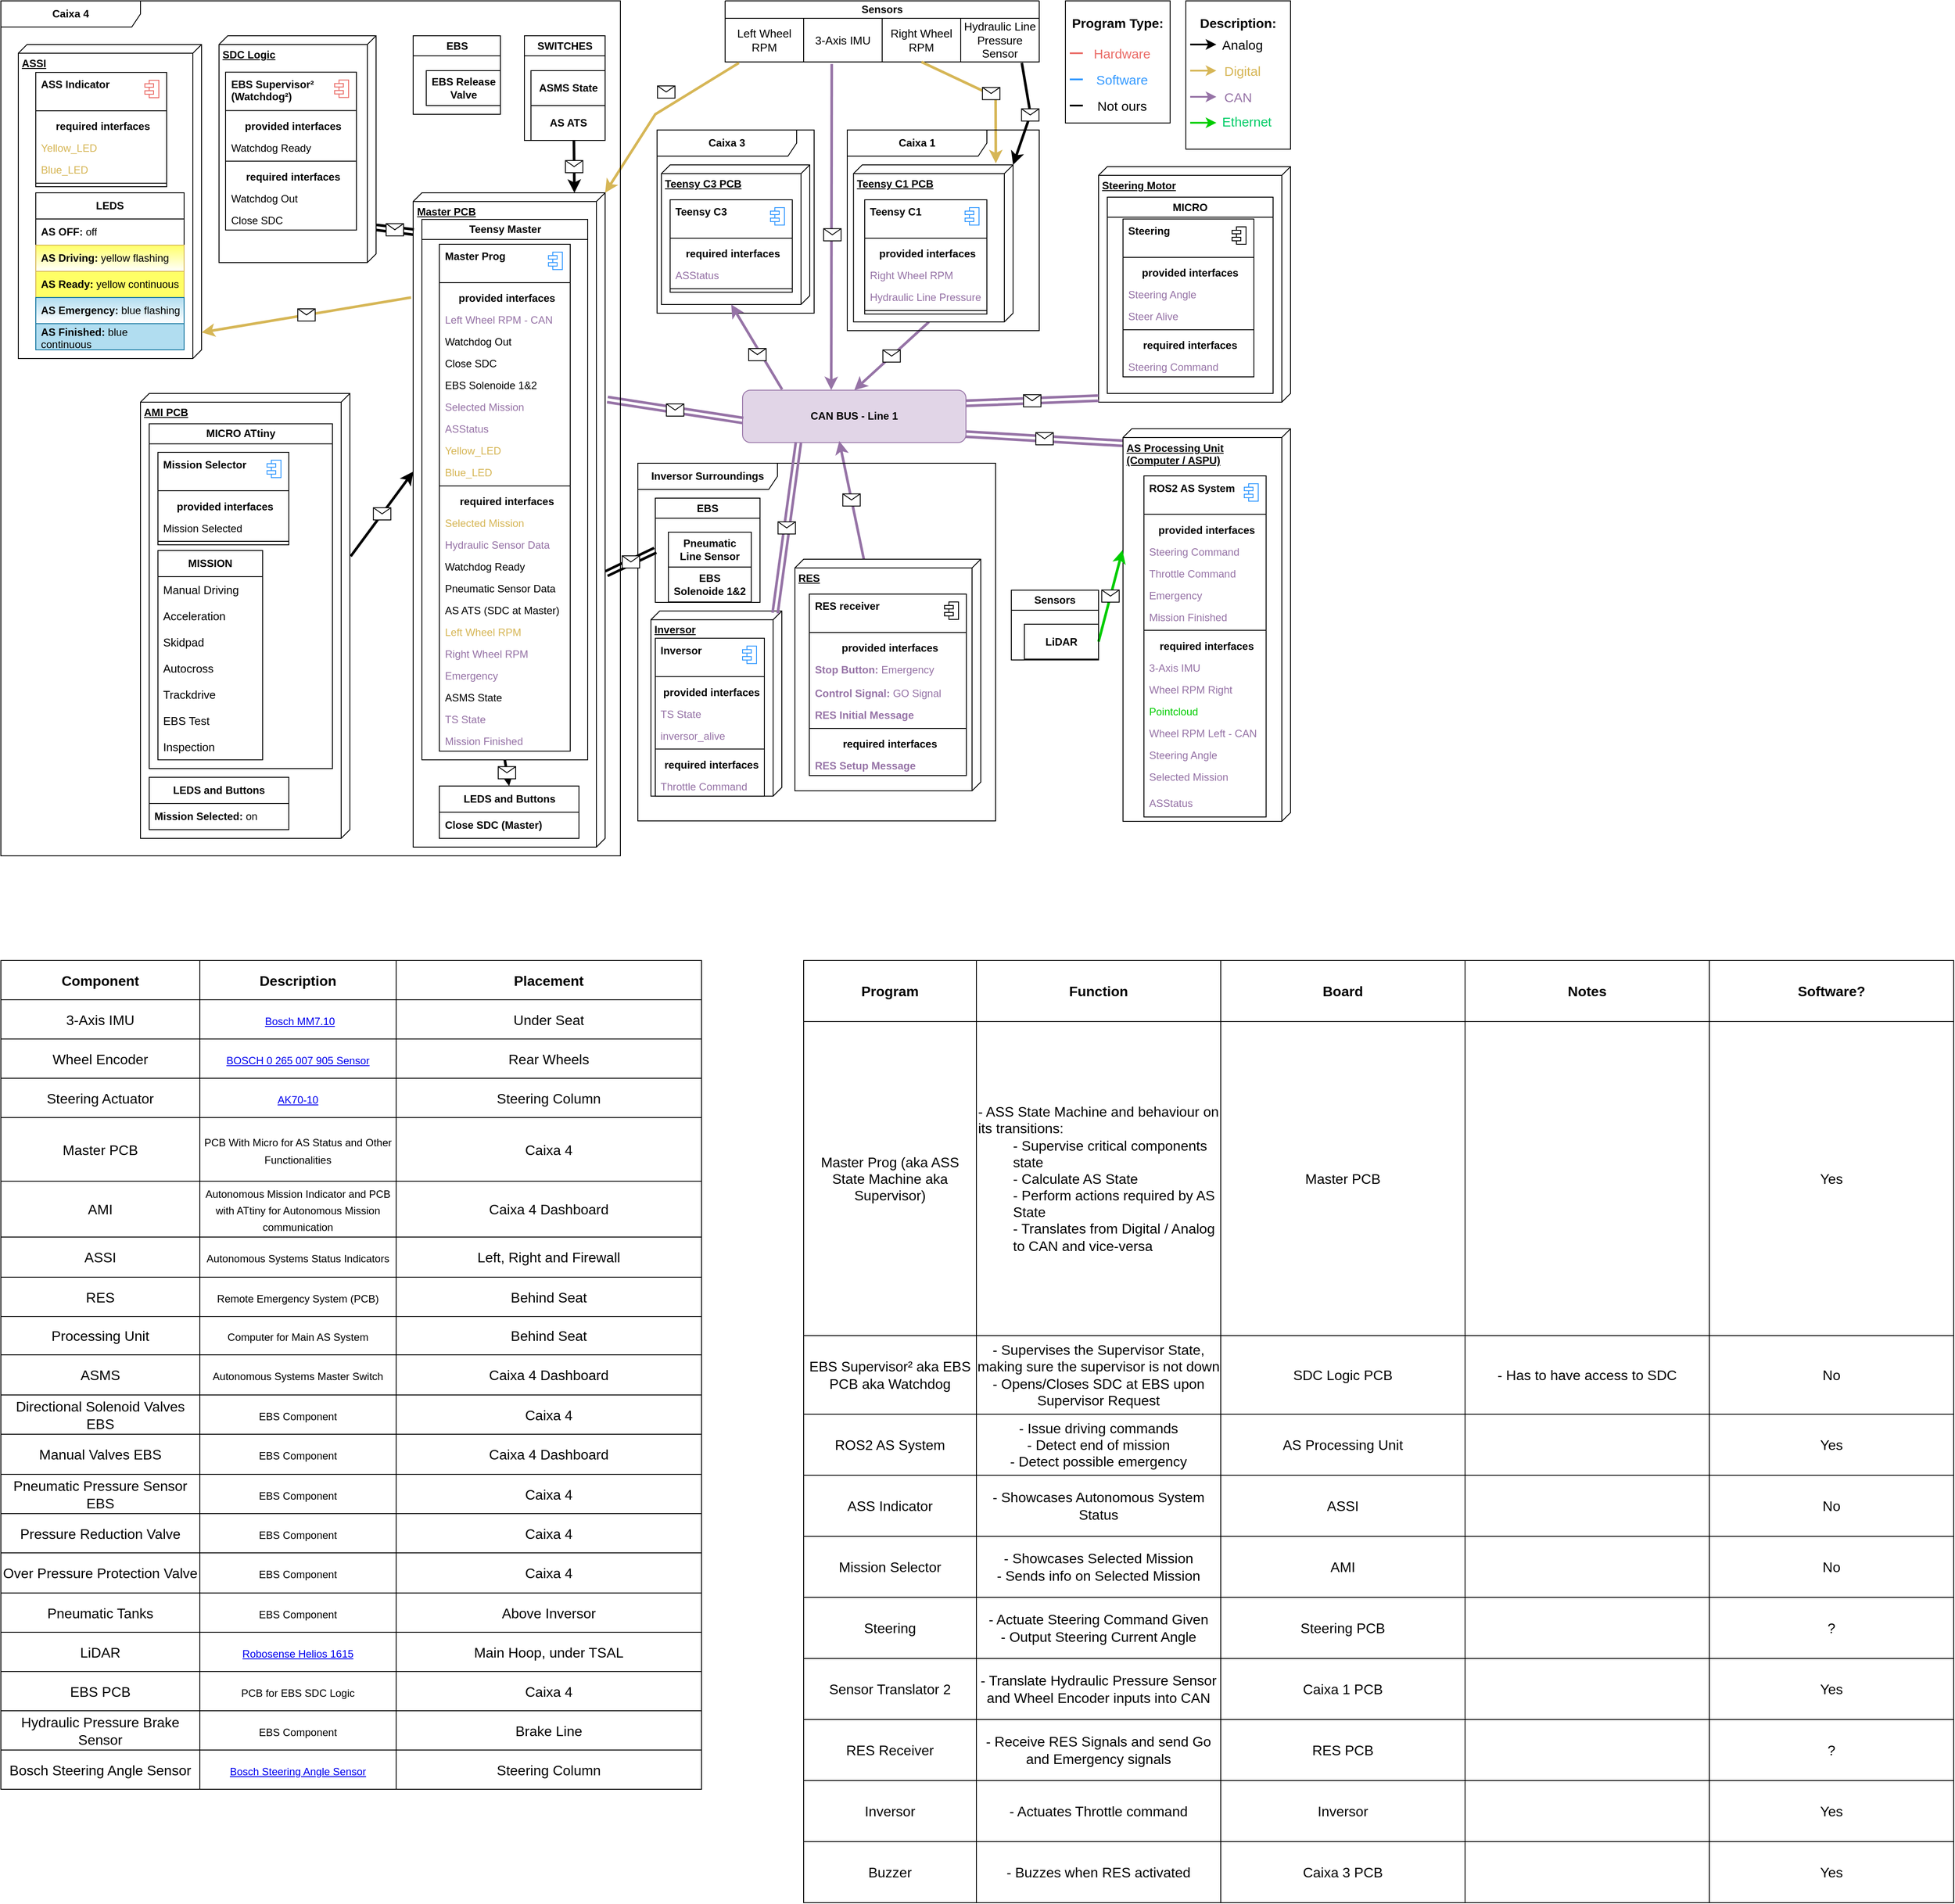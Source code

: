 <mxfile version="24.2.7" type="github">
  <diagram name="AS-Electrical-Deployment" id="HhKDwpE1ps_H-06lBrID">
    <mxGraphModel dx="1912" dy="1016" grid="1" gridSize="10" guides="1" tooltips="1" connect="1" arrows="1" fold="1" page="1" pageScale="1" pageWidth="827" pageHeight="1169" math="0" shadow="0">
      <root>
        <mxCell id="0" />
        <mxCell id="1" parent="0" />
        <mxCell id="aZmOVXOk3B2EYtA5Geev-39" value="" style="rounded=0;whiteSpace=wrap;html=1;" parent="1" vertex="1">
          <mxGeometry x="1478" y="100" width="120" height="170" as="geometry" />
        </mxCell>
        <mxCell id="CrHd_MsES68OAFLLBE-K-4" value="&lt;b&gt;CAN BUS - Line 1&lt;br&gt;&lt;/b&gt;" style="rounded=1;whiteSpace=wrap;html=1;fillColor=#e1d5e7;strokeColor=#9673a6;" parent="1" vertex="1">
          <mxGeometry x="970" y="546.25" width="256" height="60" as="geometry" />
        </mxCell>
        <mxCell id="CrHd_MsES68OAFLLBE-K-30" value="" style="endArrow=classic;html=1;rounded=0;strokeWidth=3;fillColor=#e1d5e7;strokeColor=#9673a6;startArrow=classic;startFill=1;shape=link;entryX=0.002;entryY=0.579;entryDx=0;entryDy=0;entryPerimeter=0;exitX=0.316;exitY=-0.012;exitDx=0;exitDy=0;exitPerimeter=0;" parent="1" source="aZmOVXOk3B2EYtA5Geev-26" target="CrHd_MsES68OAFLLBE-K-4" edge="1">
          <mxGeometry relative="1" as="geometry">
            <mxPoint x="820" y="582" as="sourcePoint" />
            <mxPoint x="890.95" y="581.89" as="targetPoint" />
          </mxGeometry>
        </mxCell>
        <mxCell id="CrHd_MsES68OAFLLBE-K-31" value="" style="shape=message;html=1;outlineConnect=0;" parent="CrHd_MsES68OAFLLBE-K-30" vertex="1">
          <mxGeometry width="20" height="14" relative="1" as="geometry">
            <mxPoint x="-10" y="-7" as="offset" />
          </mxGeometry>
        </mxCell>
        <mxCell id="CrHd_MsES68OAFLLBE-K-34" value="" style="endArrow=classic;html=1;rounded=0;strokeWidth=3;fillColor=#e1d5e7;strokeColor=#9673a6;startArrow=classic;startFill=1;shape=link;entryX=0.037;entryY=1;entryDx=0;entryDy=0;entryPerimeter=0;exitX=0.999;exitY=0.839;exitDx=0;exitDy=0;exitPerimeter=0;" parent="1" source="CrHd_MsES68OAFLLBE-K-4" target="aZmOVXOk3B2EYtA5Geev-2" edge="1">
          <mxGeometry relative="1" as="geometry">
            <mxPoint x="1230" y="598" as="sourcePoint" />
            <mxPoint x="1172" y="585" as="targetPoint" />
          </mxGeometry>
        </mxCell>
        <mxCell id="CrHd_MsES68OAFLLBE-K-35" value="" style="shape=message;html=1;outlineConnect=0;" parent="CrHd_MsES68OAFLLBE-K-34" vertex="1">
          <mxGeometry width="20" height="14" relative="1" as="geometry">
            <mxPoint x="-10" y="-7" as="offset" />
          </mxGeometry>
        </mxCell>
        <mxCell id="l7KghhQer-1Jxl8H2hNQ-9" value="&lt;span style=&quot;font-size: 15px;&quot;&gt;&lt;b&gt;&lt;font style=&quot;vertical-align: inherit;&quot;&gt;&lt;font style=&quot;vertical-align: inherit;&quot;&gt;&lt;font style=&quot;vertical-align: inherit;&quot;&gt;&lt;font style=&quot;vertical-align: inherit;&quot;&gt;&lt;font style=&quot;vertical-align: inherit;&quot;&gt;&lt;font style=&quot;vertical-align: inherit;&quot;&gt;Description:&lt;br&gt;&lt;/font&gt;&lt;/font&gt;&lt;/font&gt;&lt;/font&gt;&lt;/font&gt;&lt;/font&gt;&lt;/b&gt;&lt;/span&gt;" style="text;html=1;strokeColor=none;fillColor=none;align=center;verticalAlign=middle;whiteSpace=wrap;rounded=0;" parent="1" vertex="1">
          <mxGeometry x="1483" y="110" width="110" height="30" as="geometry" />
        </mxCell>
        <mxCell id="l7KghhQer-1Jxl8H2hNQ-10" value="" style="endArrow=classic;html=1;rounded=0;strokeWidth=2;" parent="1" edge="1">
          <mxGeometry relative="1" as="geometry">
            <mxPoint x="1483" y="150" as="sourcePoint" />
            <mxPoint x="1513" y="150" as="targetPoint" />
          </mxGeometry>
        </mxCell>
        <mxCell id="l7KghhQer-1Jxl8H2hNQ-13" value="" style="endArrow=classic;html=1;rounded=0;strokeWidth=2;fillColor=#fff2cc;strokeColor=#d6b656;" parent="1" edge="1">
          <mxGeometry relative="1" as="geometry">
            <mxPoint x="1483" y="180" as="sourcePoint" />
            <mxPoint x="1513" y="180" as="targetPoint" />
          </mxGeometry>
        </mxCell>
        <mxCell id="l7KghhQer-1Jxl8H2hNQ-14" value="&lt;span style=&quot;font-size: 15px;&quot;&gt;Analog&lt;/span&gt;" style="text;html=1;strokeColor=none;fillColor=none;align=center;verticalAlign=middle;whiteSpace=wrap;rounded=0;" parent="1" vertex="1">
          <mxGeometry x="1503" y="140" width="80" height="20" as="geometry" />
        </mxCell>
        <mxCell id="l7KghhQer-1Jxl8H2hNQ-15" value="&lt;span style=&quot;font-size: 15px;&quot;&gt;&lt;font style=&quot;vertical-align: inherit;&quot;&gt;&lt;font color=&quot;#d6b656&quot; style=&quot;vertical-align: inherit;&quot;&gt;Digital&lt;/font&gt;&lt;/font&gt;&lt;/span&gt;" style="text;html=1;strokeColor=none;fillColor=none;align=center;verticalAlign=middle;whiteSpace=wrap;rounded=0;" parent="1" vertex="1">
          <mxGeometry x="1503" y="170" width="80" height="20" as="geometry" />
        </mxCell>
        <mxCell id="l7KghhQer-1Jxl8H2hNQ-16" value="" style="endArrow=classic;html=1;rounded=0;strokeWidth=2;fillColor=#e1d5e7;strokeColor=#9673a6;" parent="1" edge="1">
          <mxGeometry relative="1" as="geometry">
            <mxPoint x="1483" y="210" as="sourcePoint" />
            <mxPoint x="1513" y="210" as="targetPoint" />
          </mxGeometry>
        </mxCell>
        <mxCell id="l7KghhQer-1Jxl8H2hNQ-17" value="&lt;span style=&quot;font-size: 15px;&quot;&gt;&lt;font color=&quot;#9673a6&quot;&gt;CAN&lt;/font&gt;&lt;/span&gt;" style="text;html=1;strokeColor=none;fillColor=none;align=center;verticalAlign=middle;whiteSpace=wrap;rounded=0;" parent="1" vertex="1">
          <mxGeometry x="1503" y="200" width="70" height="20" as="geometry" />
        </mxCell>
        <mxCell id="l7KghhQer-1Jxl8H2hNQ-92" value="" style="endArrow=none;html=1;rounded=0;strokeWidth=3;fillColor=#e1d5e7;strokeColor=#9673a6;exitX=0.354;exitY=-0.002;exitDx=0;exitDy=0;endFill=0;startArrow=classic;startFill=1;exitPerimeter=0;entryX=0.28;entryY=1.002;entryDx=0;entryDy=0;entryPerimeter=0;" parent="1" edge="1">
          <mxGeometry relative="1" as="geometry">
            <mxPoint x="1071.624" y="546.13" as="sourcePoint" />
            <mxPoint x="1072.2" y="172.35" as="targetPoint" />
            <Array as="points" />
          </mxGeometry>
        </mxCell>
        <mxCell id="l7KghhQer-1Jxl8H2hNQ-93" value="" style="shape=message;html=1;outlineConnect=0;" parent="l7KghhQer-1Jxl8H2hNQ-92" vertex="1">
          <mxGeometry width="20" height="14" relative="1" as="geometry">
            <mxPoint x="-9" y="2" as="offset" />
          </mxGeometry>
        </mxCell>
        <mxCell id="l7KghhQer-1Jxl8H2hNQ-96" value="Right Wheel RPM" style="rounded=0;whiteSpace=wrap;html=1;fontSize=13;" parent="1" vertex="1">
          <mxGeometry x="1130" y="120.0" width="90" height="50" as="geometry" />
        </mxCell>
        <mxCell id="l7KghhQer-1Jxl8H2hNQ-97" value="Left Wheel &lt;br style=&quot;font-size: 13px;&quot;&gt;RPM" style="rounded=0;whiteSpace=wrap;html=1;fontSize=13;" parent="1" vertex="1">
          <mxGeometry x="950.0" y="120.0" width="90" height="50" as="geometry" />
        </mxCell>
        <mxCell id="l7KghhQer-1Jxl8H2hNQ-98" value="Hydraulic Line Pressure Sensor" style="rounded=0;whiteSpace=wrap;html=1;fontSize=13;" parent="1" vertex="1">
          <mxGeometry x="1220" y="120.0" width="90" height="50" as="geometry" />
        </mxCell>
        <mxCell id="l7KghhQer-1Jxl8H2hNQ-117" value="" style="endArrow=classic;html=1;rounded=0;strokeWidth=3;fillColor=#fff2cc;strokeColor=#d6b656;exitX=0.176;exitY=1.023;exitDx=0;exitDy=0;entryX=0;entryY=0;entryDx=0;entryDy=0;entryPerimeter=0;exitPerimeter=0;" parent="1" source="l7KghhQer-1Jxl8H2hNQ-97" target="aZmOVXOk3B2EYtA5Geev-26" edge="1">
          <mxGeometry relative="1" as="geometry">
            <mxPoint x="610" y="896.64" as="sourcePoint" />
            <mxPoint x="609.3" y="955.2" as="targetPoint" />
            <Array as="points">
              <mxPoint x="870" y="230" />
            </Array>
          </mxGeometry>
        </mxCell>
        <mxCell id="l7KghhQer-1Jxl8H2hNQ-118" value="" style="shape=message;html=1;outlineConnect=0;" parent="l7KghhQer-1Jxl8H2hNQ-117" vertex="1">
          <mxGeometry width="20" height="14" relative="1" as="geometry">
            <mxPoint y="-31" as="offset" />
          </mxGeometry>
        </mxCell>
        <mxCell id="l7KghhQer-1Jxl8H2hNQ-123" value="" style="endArrow=classic;html=1;rounded=0;strokeWidth=3;fillColor=#fff2cc;strokeColor=#d6b656;entryX=-0.01;entryY=0.108;entryDx=0;entryDy=0;entryPerimeter=0;exitX=0.5;exitY=1;exitDx=0;exitDy=0;" parent="1" source="l7KghhQer-1Jxl8H2hNQ-96" target="aZmOVXOk3B2EYtA5Geev-18" edge="1">
          <mxGeometry relative="1" as="geometry">
            <mxPoint x="979.0" y="362.83" as="sourcePoint" />
            <mxPoint x="1129" y="346.0" as="targetPoint" />
            <Array as="points">
              <mxPoint x="1260" y="210" />
            </Array>
          </mxGeometry>
        </mxCell>
        <mxCell id="l7KghhQer-1Jxl8H2hNQ-124" value="" style="shape=message;html=1;outlineConnect=0;" parent="l7KghhQer-1Jxl8H2hNQ-123" vertex="1">
          <mxGeometry width="20" height="14" relative="1" as="geometry">
            <mxPoint x="-7" y="-7" as="offset" />
          </mxGeometry>
        </mxCell>
        <mxCell id="l7KghhQer-1Jxl8H2hNQ-128" value="" style="endArrow=none;html=1;rounded=0;strokeWidth=3;fillColor=#e1d5e7;strokeColor=#9673a6;exitX=0.5;exitY=0;exitDx=0;exitDy=0;endFill=0;startArrow=classic;startFill=1;entryX=0;entryY=0;entryDx=180;entryDy=96.42;entryPerimeter=0;" parent="1" source="CrHd_MsES68OAFLLBE-K-4" target="aZmOVXOk3B2EYtA5Geev-18" edge="1">
          <mxGeometry relative="1" as="geometry">
            <mxPoint x="982" y="546.25" as="sourcePoint" />
            <mxPoint x="867" y="740" as="targetPoint" />
          </mxGeometry>
        </mxCell>
        <mxCell id="l7KghhQer-1Jxl8H2hNQ-129" value="" style="shape=message;html=1;outlineConnect=0;" parent="l7KghhQer-1Jxl8H2hNQ-128" vertex="1">
          <mxGeometry width="20" height="14" relative="1" as="geometry">
            <mxPoint x="-10" y="-7" as="offset" />
          </mxGeometry>
        </mxCell>
        <mxCell id="aZmOVXOk3B2EYtA5Geev-2" value="&lt;b style=&quot;text-align: center;&quot;&gt;AS Processing Unit&lt;br&gt;(Computer / ASPU)&lt;/b&gt;" style="verticalAlign=top;align=left;spacingTop=8;spacingLeft=2;spacingRight=12;shape=cube;size=10;direction=south;fontStyle=4;html=1;whiteSpace=wrap;" parent="1" vertex="1">
          <mxGeometry x="1406" y="590.5" width="192" height="450" as="geometry" />
        </mxCell>
        <mxCell id="aZmOVXOk3B2EYtA5Geev-9" value="&lt;div style=&quot;text-align: center;&quot;&gt;&lt;span style=&quot;background-color: initial;&quot;&gt;&lt;b&gt;Steering Motor&lt;/b&gt;&lt;/span&gt;&lt;/div&gt;" style="verticalAlign=top;align=left;spacingTop=8;spacingLeft=2;spacingRight=12;shape=cube;size=10;direction=south;fontStyle=4;html=1;whiteSpace=wrap;" parent="1" vertex="1">
          <mxGeometry x="1378" y="290" width="220" height="270" as="geometry" />
        </mxCell>
        <mxCell id="aZmOVXOk3B2EYtA5Geev-62" value="" style="fontStyle=1;align=center;verticalAlign=top;childLayout=stackLayout;horizontal=1;horizontalStack=0;resizeParent=1;resizeParentMax=0;resizeLast=0;marginBottom=0;" parent="1" vertex="1">
          <mxGeometry x="1430" y="644.5" width="140" height="391" as="geometry" />
        </mxCell>
        <mxCell id="aZmOVXOk3B2EYtA5Geev-63" value="&lt;b&gt;ROS2 AS System&lt;br&gt;&lt;/b&gt;" style="html=1;align=left;spacingLeft=4;verticalAlign=top;strokeColor=none;fillColor=none;whiteSpace=wrap;" parent="aZmOVXOk3B2EYtA5Geev-62" vertex="1">
          <mxGeometry width="140" height="40" as="geometry" />
        </mxCell>
        <mxCell id="aZmOVXOk3B2EYtA5Geev-64" value="" style="shape=module;jettyWidth=10;jettyHeight=4;strokeColor=#3399FF;" parent="aZmOVXOk3B2EYtA5Geev-63" vertex="1">
          <mxGeometry x="1" width="16" height="20" relative="1" as="geometry">
            <mxPoint x="-25" y="9" as="offset" />
          </mxGeometry>
        </mxCell>
        <mxCell id="aZmOVXOk3B2EYtA5Geev-65" value="" style="line;strokeWidth=1;fillColor=none;align=left;verticalAlign=middle;spacingTop=-1;spacingLeft=3;spacingRight=3;rotatable=0;labelPosition=right;points=[];portConstraint=eastwest;" parent="aZmOVXOk3B2EYtA5Geev-62" vertex="1">
          <mxGeometry y="40" width="140" height="8" as="geometry" />
        </mxCell>
        <mxCell id="aZmOVXOk3B2EYtA5Geev-66" value="provided interfaces" style="html=1;align=center;spacingLeft=4;verticalAlign=top;strokeColor=none;fillColor=none;whiteSpace=wrap;fontStyle=1" parent="aZmOVXOk3B2EYtA5Geev-62" vertex="1">
          <mxGeometry y="48" width="140" height="25" as="geometry" />
        </mxCell>
        <mxCell id="aZmOVXOk3B2EYtA5Geev-67" value="&lt;font color=&quot;#9673a6&quot;&gt;Steering Command&lt;/font&gt;" style="html=1;align=left;spacingLeft=4;verticalAlign=top;strokeColor=none;fillColor=none;whiteSpace=wrap;" parent="aZmOVXOk3B2EYtA5Geev-62" vertex="1">
          <mxGeometry y="73" width="140" height="25" as="geometry" />
        </mxCell>
        <mxCell id="aZmOVXOk3B2EYtA5Geev-83" value="&lt;font color=&quot;#9673a6&quot;&gt;Throttle Command&lt;/font&gt;" style="html=1;align=left;spacingLeft=4;verticalAlign=top;strokeColor=none;fillColor=none;whiteSpace=wrap;" parent="aZmOVXOk3B2EYtA5Geev-62" vertex="1">
          <mxGeometry y="98" width="140" height="25" as="geometry" />
        </mxCell>
        <mxCell id="aNWwgpqA71NvFxte948c-44" value="&lt;font color=&quot;#9673a6&quot;&gt;Emergency&lt;/font&gt;" style="html=1;align=left;spacingLeft=4;verticalAlign=top;strokeColor=none;fillColor=none;whiteSpace=wrap;" parent="aZmOVXOk3B2EYtA5Geev-62" vertex="1">
          <mxGeometry y="123" width="140" height="25" as="geometry" />
        </mxCell>
        <mxCell id="aZmOVXOk3B2EYtA5Geev-255" value="&lt;font color=&quot;#9673a6&quot;&gt;Mission Finished&lt;/font&gt;" style="html=1;align=left;spacingLeft=4;verticalAlign=top;strokeColor=none;fillColor=none;whiteSpace=wrap;" parent="aZmOVXOk3B2EYtA5Geev-62" vertex="1">
          <mxGeometry y="148" width="140" height="25" as="geometry" />
        </mxCell>
        <mxCell id="aZmOVXOk3B2EYtA5Geev-68" value="" style="line;strokeWidth=1;fillColor=none;align=left;verticalAlign=middle;spacingTop=-1;spacingLeft=3;spacingRight=3;rotatable=0;labelPosition=right;points=[];portConstraint=eastwest;" parent="aZmOVXOk3B2EYtA5Geev-62" vertex="1">
          <mxGeometry y="173" width="140" height="8" as="geometry" />
        </mxCell>
        <mxCell id="aZmOVXOk3B2EYtA5Geev-69" value="required interfaces" style="html=1;align=center;spacingLeft=4;verticalAlign=top;strokeColor=none;fillColor=none;whiteSpace=wrap;fontStyle=1" parent="aZmOVXOk3B2EYtA5Geev-62" vertex="1">
          <mxGeometry y="181" width="140" height="25" as="geometry" />
        </mxCell>
        <mxCell id="aZmOVXOk3B2EYtA5Geev-84" value="&lt;font color=&quot;#9673a6&quot;&gt;3-Axis IMU&lt;/font&gt;" style="html=1;align=left;spacingLeft=4;verticalAlign=top;strokeColor=none;fillColor=none;whiteSpace=wrap;" parent="aZmOVXOk3B2EYtA5Geev-62" vertex="1">
          <mxGeometry y="206" width="140" height="25" as="geometry" />
        </mxCell>
        <mxCell id="aZmOVXOk3B2EYtA5Geev-85" value="&lt;font color=&quot;#9673a6&quot;&gt;Wheel RPM Right&lt;/font&gt;" style="html=1;align=left;spacingLeft=4;verticalAlign=top;strokeColor=none;fillColor=none;whiteSpace=wrap;" parent="aZmOVXOk3B2EYtA5Geev-62" vertex="1">
          <mxGeometry y="231" width="140" height="25" as="geometry" />
        </mxCell>
        <mxCell id="sZuSeQ67okOJ5UxKlKqD-4" value="&lt;font color=&quot;#00cc00&quot;&gt;Pointcloud&lt;/font&gt;" style="html=1;align=left;spacingLeft=4;verticalAlign=top;strokeColor=none;fillColor=none;whiteSpace=wrap;" parent="aZmOVXOk3B2EYtA5Geev-62" vertex="1">
          <mxGeometry y="256" width="140" height="25" as="geometry" />
        </mxCell>
        <mxCell id="aZmOVXOk3B2EYtA5Geev-86" value="&lt;font color=&quot;#9673a6&quot;&gt;Wheel RPM Left - CAN&lt;/font&gt;" style="html=1;align=left;spacingLeft=4;verticalAlign=top;strokeColor=none;fillColor=none;whiteSpace=wrap;" parent="aZmOVXOk3B2EYtA5Geev-62" vertex="1">
          <mxGeometry y="281" width="140" height="25" as="geometry" />
        </mxCell>
        <mxCell id="aZmOVXOk3B2EYtA5Geev-103" value="&lt;font color=&quot;#9673a6&quot;&gt;Steering Angle&lt;/font&gt;" style="html=1;align=left;spacingLeft=4;verticalAlign=top;strokeColor=none;fillColor=none;whiteSpace=wrap;" parent="aZmOVXOk3B2EYtA5Geev-62" vertex="1">
          <mxGeometry y="306" width="140" height="25" as="geometry" />
        </mxCell>
        <mxCell id="aZmOVXOk3B2EYtA5Geev-119" value="&lt;font color=&quot;#9673a6&quot;&gt;Selected Mission&lt;/font&gt;" style="html=1;align=left;spacingLeft=4;verticalAlign=top;strokeColor=none;fillColor=none;whiteSpace=wrap;" parent="aZmOVXOk3B2EYtA5Geev-62" vertex="1">
          <mxGeometry y="331" width="140" height="30" as="geometry" />
        </mxCell>
        <mxCell id="aZmOVXOk3B2EYtA5Geev-70" value="&lt;font color=&quot;#9673a6&quot;&gt;ASStatus&lt;/font&gt;" style="html=1;align=left;spacingLeft=4;verticalAlign=top;strokeColor=none;fillColor=none;whiteSpace=wrap;" parent="aZmOVXOk3B2EYtA5Geev-62" vertex="1">
          <mxGeometry y="361" width="140" height="30" as="geometry" />
        </mxCell>
        <mxCell id="aZmOVXOk3B2EYtA5Geev-120" value="" style="fontStyle=1;align=center;verticalAlign=top;childLayout=stackLayout;horizontal=1;horizontalStack=0;resizeParent=1;resizeParentMax=0;resizeLast=0;marginBottom=0;" parent="1" vertex="1">
          <mxGeometry x="1406" y="350" width="150" height="181" as="geometry" />
        </mxCell>
        <mxCell id="aZmOVXOk3B2EYtA5Geev-121" value="&lt;b&gt;Steering&lt;/b&gt;" style="html=1;align=left;spacingLeft=4;verticalAlign=top;strokeColor=none;fillColor=none;whiteSpace=wrap;" parent="aZmOVXOk3B2EYtA5Geev-120" vertex="1">
          <mxGeometry width="150" height="40" as="geometry" />
        </mxCell>
        <mxCell id="aZmOVXOk3B2EYtA5Geev-122" value="" style="shape=module;jettyWidth=10;jettyHeight=4;" parent="aZmOVXOk3B2EYtA5Geev-121" vertex="1">
          <mxGeometry x="1" width="16" height="20" relative="1" as="geometry">
            <mxPoint x="-25" y="9" as="offset" />
          </mxGeometry>
        </mxCell>
        <mxCell id="aZmOVXOk3B2EYtA5Geev-123" value="" style="line;strokeWidth=1;fillColor=none;align=left;verticalAlign=middle;spacingTop=-1;spacingLeft=3;spacingRight=3;rotatable=0;labelPosition=right;points=[];portConstraint=eastwest;" parent="aZmOVXOk3B2EYtA5Geev-120" vertex="1">
          <mxGeometry y="40" width="150" height="8" as="geometry" />
        </mxCell>
        <mxCell id="aZmOVXOk3B2EYtA5Geev-124" value="provided interfaces" style="html=1;align=center;spacingLeft=4;verticalAlign=top;strokeColor=none;fillColor=none;whiteSpace=wrap;fontStyle=1" parent="aZmOVXOk3B2EYtA5Geev-120" vertex="1">
          <mxGeometry y="48" width="150" height="25" as="geometry" />
        </mxCell>
        <mxCell id="aZmOVXOk3B2EYtA5Geev-125" value="&lt;font color=&quot;#9673a6&quot;&gt;Steering Angle&lt;/font&gt;" style="html=1;align=left;spacingLeft=4;verticalAlign=top;strokeColor=none;fillColor=none;whiteSpace=wrap;" parent="aZmOVXOk3B2EYtA5Geev-120" vertex="1">
          <mxGeometry y="73" width="150" height="25" as="geometry" />
        </mxCell>
        <mxCell id="NGaI6VRKh7LVpuEDAku1-8" value="&lt;font color=&quot;#9673a6&quot;&gt;Steer Alive&lt;/font&gt;" style="html=1;align=left;spacingLeft=4;verticalAlign=top;strokeColor=none;fillColor=none;whiteSpace=wrap;" parent="aZmOVXOk3B2EYtA5Geev-120" vertex="1">
          <mxGeometry y="98" width="150" height="25" as="geometry" />
        </mxCell>
        <mxCell id="aZmOVXOk3B2EYtA5Geev-128" value="" style="line;strokeWidth=1;fillColor=none;align=left;verticalAlign=middle;spacingTop=-1;spacingLeft=3;spacingRight=3;rotatable=0;labelPosition=right;points=[];portConstraint=eastwest;" parent="aZmOVXOk3B2EYtA5Geev-120" vertex="1">
          <mxGeometry y="123" width="150" height="8" as="geometry" />
        </mxCell>
        <mxCell id="aZmOVXOk3B2EYtA5Geev-129" value="required interfaces" style="html=1;align=center;spacingLeft=4;verticalAlign=top;strokeColor=none;fillColor=none;whiteSpace=wrap;fontStyle=1" parent="aZmOVXOk3B2EYtA5Geev-120" vertex="1">
          <mxGeometry y="131" width="150" height="25" as="geometry" />
        </mxCell>
        <mxCell id="aZmOVXOk3B2EYtA5Geev-130" value="&lt;font color=&quot;#9673a6&quot;&gt;Steering Command&lt;/font&gt;" style="html=1;align=left;spacingLeft=4;verticalAlign=top;strokeColor=none;fillColor=none;whiteSpace=wrap;" parent="aZmOVXOk3B2EYtA5Geev-120" vertex="1">
          <mxGeometry y="156" width="150" height="25" as="geometry" />
        </mxCell>
        <mxCell id="aZmOVXOk3B2EYtA5Geev-161" value="MICRO" style="swimlane;whiteSpace=wrap;html=1;" parent="1" vertex="1">
          <mxGeometry x="1388" y="325" width="190" height="225" as="geometry" />
        </mxCell>
        <mxCell id="aZmOVXOk3B2EYtA5Geev-185" value="&lt;b&gt;Caixa 1&lt;/b&gt;" style="shape=umlFrame;whiteSpace=wrap;html=1;pointerEvents=0;recursiveResize=0;container=1;collapsible=0;width=160;" parent="1" vertex="1">
          <mxGeometry x="1090" y="248" width="220" height="230" as="geometry" />
        </mxCell>
        <mxCell id="aZmOVXOk3B2EYtA5Geev-18" value="&lt;b&gt;Teensy C1 PCB&lt;/b&gt;" style="verticalAlign=top;align=left;spacingTop=8;spacingLeft=2;spacingRight=12;shape=cube;size=10;direction=south;fontStyle=4;html=1;whiteSpace=wrap;" parent="aZmOVXOk3B2EYtA5Geev-185" vertex="1">
          <mxGeometry x="7.16" y="40" width="182.84" height="180" as="geometry" />
        </mxCell>
        <mxCell id="YzPvoAI_dSwJ99V7AxGa-81" value="" style="fontStyle=1;align=center;verticalAlign=top;childLayout=stackLayout;horizontal=1;horizontalStack=0;resizeParent=1;resizeParentMax=0;resizeLast=0;marginBottom=0;" parent="aZmOVXOk3B2EYtA5Geev-185" vertex="1">
          <mxGeometry x="20" y="80" width="140" height="131" as="geometry" />
        </mxCell>
        <mxCell id="YzPvoAI_dSwJ99V7AxGa-82" value="&lt;b&gt;Teensy C1&lt;/b&gt;" style="html=1;align=left;spacingLeft=4;verticalAlign=top;strokeColor=none;fillColor=none;whiteSpace=wrap;" parent="YzPvoAI_dSwJ99V7AxGa-81" vertex="1">
          <mxGeometry width="140" height="40" as="geometry" />
        </mxCell>
        <mxCell id="YzPvoAI_dSwJ99V7AxGa-83" value="" style="shape=module;jettyWidth=10;jettyHeight=4;strokeColor=#3399FF;" parent="YzPvoAI_dSwJ99V7AxGa-82" vertex="1">
          <mxGeometry x="1" width="16" height="20" relative="1" as="geometry">
            <mxPoint x="-25" y="9" as="offset" />
          </mxGeometry>
        </mxCell>
        <mxCell id="YzPvoAI_dSwJ99V7AxGa-84" value="" style="line;strokeWidth=1;fillColor=none;align=left;verticalAlign=middle;spacingTop=-1;spacingLeft=3;spacingRight=3;rotatable=0;labelPosition=right;points=[];portConstraint=eastwest;" parent="YzPvoAI_dSwJ99V7AxGa-81" vertex="1">
          <mxGeometry y="40" width="140" height="8" as="geometry" />
        </mxCell>
        <mxCell id="YzPvoAI_dSwJ99V7AxGa-85" value="provided interfaces" style="html=1;align=center;spacingLeft=4;verticalAlign=top;strokeColor=none;fillColor=none;whiteSpace=wrap;fontStyle=1" parent="YzPvoAI_dSwJ99V7AxGa-81" vertex="1">
          <mxGeometry y="48" width="140" height="25" as="geometry" />
        </mxCell>
        <mxCell id="YzPvoAI_dSwJ99V7AxGa-86" value="&lt;font color=&quot;#9673a6&quot;&gt;Right Wheel RPM&lt;/font&gt;" style="html=1;align=left;spacingLeft=4;verticalAlign=top;strokeColor=none;fillColor=none;whiteSpace=wrap;" parent="YzPvoAI_dSwJ99V7AxGa-81" vertex="1">
          <mxGeometry y="73" width="140" height="25" as="geometry" />
        </mxCell>
        <mxCell id="aNWwgpqA71NvFxte948c-46" value="&lt;font color=&quot;#9673a6&quot;&gt;Hydraulic Line Pressure&lt;/font&gt;" style="html=1;align=left;spacingLeft=4;verticalAlign=top;strokeColor=none;fillColor=none;whiteSpace=wrap;" parent="YzPvoAI_dSwJ99V7AxGa-81" vertex="1">
          <mxGeometry y="98" width="140" height="25" as="geometry" />
        </mxCell>
        <mxCell id="YzPvoAI_dSwJ99V7AxGa-90" value="" style="line;strokeWidth=1;fillColor=none;align=left;verticalAlign=middle;spacingTop=-1;spacingLeft=3;spacingRight=3;rotatable=0;labelPosition=right;points=[];portConstraint=eastwest;" parent="YzPvoAI_dSwJ99V7AxGa-81" vertex="1">
          <mxGeometry y="123" width="140" height="8" as="geometry" />
        </mxCell>
        <mxCell id="aZmOVXOk3B2EYtA5Geev-277" value="" style="shape=table;startSize=0;container=1;collapsible=0;childLayout=tableLayout;fontSize=16;" parent="1" vertex="1">
          <mxGeometry x="120" y="1200" width="803" height="950" as="geometry" />
        </mxCell>
        <mxCell id="aZmOVXOk3B2EYtA5Geev-318" style="shape=tableRow;horizontal=0;startSize=0;swimlaneHead=0;swimlaneBody=0;strokeColor=inherit;top=0;left=0;bottom=0;right=0;collapsible=0;dropTarget=0;fillColor=none;points=[[0,0.5],[1,0.5]];portConstraint=eastwest;fontSize=16;" parent="aZmOVXOk3B2EYtA5Geev-277" vertex="1">
          <mxGeometry width="803" height="45" as="geometry" />
        </mxCell>
        <mxCell id="aZmOVXOk3B2EYtA5Geev-319" value="Component" style="shape=partialRectangle;html=1;whiteSpace=wrap;connectable=0;strokeColor=default;overflow=hidden;fillColor=none;top=0;left=0;bottom=0;right=0;pointerEvents=1;fontSize=16;fontStyle=1;strokeWidth=1;perimeterSpacing=0;" parent="aZmOVXOk3B2EYtA5Geev-318" vertex="1">
          <mxGeometry width="228" height="45" as="geometry">
            <mxRectangle width="228" height="45" as="alternateBounds" />
          </mxGeometry>
        </mxCell>
        <mxCell id="aZmOVXOk3B2EYtA5Geev-320" value="Description" style="shape=partialRectangle;html=1;whiteSpace=wrap;connectable=0;strokeColor=default;overflow=hidden;fillColor=none;top=0;left=0;bottom=0;right=0;pointerEvents=1;fontSize=16;fontStyle=1;strokeWidth=1;perimeterSpacing=0;" parent="aZmOVXOk3B2EYtA5Geev-318" vertex="1">
          <mxGeometry x="228" width="225" height="45" as="geometry">
            <mxRectangle width="225" height="45" as="alternateBounds" />
          </mxGeometry>
        </mxCell>
        <mxCell id="aZmOVXOk3B2EYtA5Geev-321" value="Placement" style="shape=partialRectangle;html=1;whiteSpace=wrap;connectable=0;strokeColor=default;overflow=hidden;fillColor=none;top=0;left=0;bottom=0;right=0;pointerEvents=1;fontSize=16;fontStyle=1;strokeWidth=1;perimeterSpacing=0;" parent="aZmOVXOk3B2EYtA5Geev-318" vertex="1">
          <mxGeometry x="453" width="350" height="45" as="geometry">
            <mxRectangle width="350" height="45" as="alternateBounds" />
          </mxGeometry>
        </mxCell>
        <mxCell id="aZmOVXOk3B2EYtA5Geev-278" value="" style="shape=tableRow;horizontal=0;startSize=0;swimlaneHead=0;swimlaneBody=0;strokeColor=inherit;top=0;left=0;bottom=0;right=0;collapsible=0;dropTarget=0;fillColor=none;points=[[0,0.5],[1,0.5]];portConstraint=eastwest;fontSize=16;" parent="aZmOVXOk3B2EYtA5Geev-277" vertex="1">
          <mxGeometry y="45" width="803" height="45" as="geometry" />
        </mxCell>
        <mxCell id="aZmOVXOk3B2EYtA5Geev-279" value="3-Axis IMU" style="shape=partialRectangle;html=1;whiteSpace=wrap;connectable=0;strokeColor=inherit;overflow=hidden;fillColor=none;top=0;left=0;bottom=0;right=0;pointerEvents=1;fontSize=16;" parent="aZmOVXOk3B2EYtA5Geev-278" vertex="1">
          <mxGeometry width="228" height="45" as="geometry">
            <mxRectangle width="228" height="45" as="alternateBounds" />
          </mxGeometry>
        </mxCell>
        <mxCell id="aZmOVXOk3B2EYtA5Geev-280" value="&amp;nbsp;&lt;a style=&quot;border-color: var(--border-color); font-size: 12px; text-align: left; background-color: initial;&quot; href=&quot;https://drive.google.com/file/d/1T_5FwRE4PddFsDdqUnHjJMyZ8fscjoum/view?usp=drive_link&quot;&gt;Bosch MM7.10&lt;/a&gt;" style="shape=partialRectangle;html=1;whiteSpace=wrap;connectable=0;strokeColor=inherit;overflow=hidden;fillColor=none;top=0;left=0;bottom=0;right=0;pointerEvents=1;fontSize=16;" parent="aZmOVXOk3B2EYtA5Geev-278" vertex="1">
          <mxGeometry x="228" width="225" height="45" as="geometry">
            <mxRectangle width="225" height="45" as="alternateBounds" />
          </mxGeometry>
        </mxCell>
        <mxCell id="aZmOVXOk3B2EYtA5Geev-281" value="Under Seat" style="shape=partialRectangle;html=1;whiteSpace=wrap;connectable=0;strokeColor=inherit;overflow=hidden;fillColor=none;top=0;left=0;bottom=0;right=0;pointerEvents=1;fontSize=16;" parent="aZmOVXOk3B2EYtA5Geev-278" vertex="1">
          <mxGeometry x="453" width="350" height="45" as="geometry">
            <mxRectangle width="350" height="45" as="alternateBounds" />
          </mxGeometry>
        </mxCell>
        <mxCell id="aZmOVXOk3B2EYtA5Geev-282" value="" style="shape=tableRow;horizontal=0;startSize=0;swimlaneHead=0;swimlaneBody=0;strokeColor=inherit;top=0;left=0;bottom=0;right=0;collapsible=0;dropTarget=0;fillColor=none;points=[[0,0.5],[1,0.5]];portConstraint=eastwest;fontSize=16;" parent="aZmOVXOk3B2EYtA5Geev-277" vertex="1">
          <mxGeometry y="90" width="803" height="45" as="geometry" />
        </mxCell>
        <mxCell id="aZmOVXOk3B2EYtA5Geev-283" value="Wheel Encoder" style="shape=partialRectangle;html=1;whiteSpace=wrap;connectable=0;strokeColor=inherit;overflow=hidden;fillColor=none;top=0;left=0;bottom=0;right=0;pointerEvents=1;fontSize=16;" parent="aZmOVXOk3B2EYtA5Geev-282" vertex="1">
          <mxGeometry width="228" height="45" as="geometry">
            <mxRectangle width="228" height="45" as="alternateBounds" />
          </mxGeometry>
        </mxCell>
        <mxCell id="aZmOVXOk3B2EYtA5Geev-284" value="&lt;font style=&quot;font-size: 12px;&quot;&gt;&lt;a href=&quot;https://www.auto-doc.pt/bosch/674403&quot;&gt;BOSCH 0 265 007 905 Sensor&lt;/a&gt;&lt;/font&gt;" style="shape=partialRectangle;html=1;whiteSpace=wrap;connectable=0;strokeColor=inherit;overflow=hidden;fillColor=none;top=0;left=0;bottom=0;right=0;pointerEvents=1;fontSize=16;" parent="aZmOVXOk3B2EYtA5Geev-282" vertex="1">
          <mxGeometry x="228" width="225" height="45" as="geometry">
            <mxRectangle width="225" height="45" as="alternateBounds" />
          </mxGeometry>
        </mxCell>
        <mxCell id="aZmOVXOk3B2EYtA5Geev-285" value="Rear Wheels" style="shape=partialRectangle;html=1;whiteSpace=wrap;connectable=0;strokeColor=inherit;overflow=hidden;fillColor=none;top=0;left=0;bottom=0;right=0;pointerEvents=1;fontSize=16;" parent="aZmOVXOk3B2EYtA5Geev-282" vertex="1">
          <mxGeometry x="453" width="350" height="45" as="geometry">
            <mxRectangle width="350" height="45" as="alternateBounds" />
          </mxGeometry>
        </mxCell>
        <mxCell id="aZmOVXOk3B2EYtA5Geev-286" value="" style="shape=tableRow;horizontal=0;startSize=0;swimlaneHead=0;swimlaneBody=0;strokeColor=inherit;top=0;left=0;bottom=0;right=0;collapsible=0;dropTarget=0;fillColor=none;points=[[0,0.5],[1,0.5]];portConstraint=eastwest;fontSize=16;" parent="aZmOVXOk3B2EYtA5Geev-277" vertex="1">
          <mxGeometry y="135" width="803" height="45" as="geometry" />
        </mxCell>
        <mxCell id="aZmOVXOk3B2EYtA5Geev-287" value="Steering Actuator" style="shape=partialRectangle;html=1;whiteSpace=wrap;connectable=0;strokeColor=inherit;overflow=hidden;fillColor=none;top=0;left=0;bottom=0;right=0;pointerEvents=1;fontSize=16;" parent="aZmOVXOk3B2EYtA5Geev-286" vertex="1">
          <mxGeometry width="228" height="45" as="geometry">
            <mxRectangle width="228" height="45" as="alternateBounds" />
          </mxGeometry>
        </mxCell>
        <mxCell id="aZmOVXOk3B2EYtA5Geev-288" value="&lt;font style=&quot;font-size: 12px;&quot;&gt;&lt;a href=&quot;https://www.cubemars.com/goods-1031-AK70-10.html&quot;&gt;AK70-10&lt;/a&gt;&lt;/font&gt;" style="shape=partialRectangle;html=1;whiteSpace=wrap;connectable=0;strokeColor=inherit;overflow=hidden;fillColor=none;top=0;left=0;bottom=0;right=0;pointerEvents=1;fontSize=16;" parent="aZmOVXOk3B2EYtA5Geev-286" vertex="1">
          <mxGeometry x="228" width="225" height="45" as="geometry">
            <mxRectangle width="225" height="45" as="alternateBounds" />
          </mxGeometry>
        </mxCell>
        <mxCell id="aZmOVXOk3B2EYtA5Geev-289" value="Steering Column" style="shape=partialRectangle;html=1;whiteSpace=wrap;connectable=0;strokeColor=inherit;overflow=hidden;fillColor=none;top=0;left=0;bottom=0;right=0;pointerEvents=1;fontSize=16;" parent="aZmOVXOk3B2EYtA5Geev-286" vertex="1">
          <mxGeometry x="453" width="350" height="45" as="geometry">
            <mxRectangle width="350" height="45" as="alternateBounds" />
          </mxGeometry>
        </mxCell>
        <mxCell id="aZmOVXOk3B2EYtA5Geev-290" style="shape=tableRow;horizontal=0;startSize=0;swimlaneHead=0;swimlaneBody=0;strokeColor=inherit;top=0;left=0;bottom=0;right=0;collapsible=0;dropTarget=0;fillColor=none;points=[[0,0.5],[1,0.5]];portConstraint=eastwest;fontSize=16;" parent="aZmOVXOk3B2EYtA5Geev-277" vertex="1">
          <mxGeometry y="180" width="803" height="73" as="geometry" />
        </mxCell>
        <mxCell id="aZmOVXOk3B2EYtA5Geev-291" value="Master PCB" style="shape=partialRectangle;html=1;whiteSpace=wrap;connectable=0;strokeColor=inherit;overflow=hidden;fillColor=none;top=0;left=0;bottom=0;right=0;pointerEvents=1;fontSize=16;" parent="aZmOVXOk3B2EYtA5Geev-290" vertex="1">
          <mxGeometry width="228" height="73" as="geometry">
            <mxRectangle width="228" height="73" as="alternateBounds" />
          </mxGeometry>
        </mxCell>
        <mxCell id="aZmOVXOk3B2EYtA5Geev-292" value="&lt;font style=&quot;font-size: 12px;&quot;&gt;PCB With Micro for AS Status and Other Functionalities&lt;/font&gt;" style="shape=partialRectangle;html=1;whiteSpace=wrap;connectable=0;strokeColor=inherit;overflow=hidden;fillColor=none;top=0;left=0;bottom=0;right=0;pointerEvents=1;fontSize=16;" parent="aZmOVXOk3B2EYtA5Geev-290" vertex="1">
          <mxGeometry x="228" width="225" height="73" as="geometry">
            <mxRectangle width="225" height="73" as="alternateBounds" />
          </mxGeometry>
        </mxCell>
        <mxCell id="aZmOVXOk3B2EYtA5Geev-293" value="Caixa 4" style="shape=partialRectangle;html=1;whiteSpace=wrap;connectable=0;strokeColor=inherit;overflow=hidden;fillColor=none;top=0;left=0;bottom=0;right=0;pointerEvents=1;fontSize=16;" parent="aZmOVXOk3B2EYtA5Geev-290" vertex="1">
          <mxGeometry x="453" width="350" height="73" as="geometry">
            <mxRectangle width="350" height="73" as="alternateBounds" />
          </mxGeometry>
        </mxCell>
        <mxCell id="aZmOVXOk3B2EYtA5Geev-294" style="shape=tableRow;horizontal=0;startSize=0;swimlaneHead=0;swimlaneBody=0;strokeColor=inherit;top=0;left=0;bottom=0;right=0;collapsible=0;dropTarget=0;fillColor=none;points=[[0,0.5],[1,0.5]];portConstraint=eastwest;fontSize=16;" parent="aZmOVXOk3B2EYtA5Geev-277" vertex="1">
          <mxGeometry y="253" width="803" height="64" as="geometry" />
        </mxCell>
        <mxCell id="aZmOVXOk3B2EYtA5Geev-295" value="AMI" style="shape=partialRectangle;html=1;whiteSpace=wrap;connectable=0;strokeColor=inherit;overflow=hidden;fillColor=none;top=0;left=0;bottom=0;right=0;pointerEvents=1;fontSize=16;" parent="aZmOVXOk3B2EYtA5Geev-294" vertex="1">
          <mxGeometry width="228" height="64" as="geometry">
            <mxRectangle width="228" height="64" as="alternateBounds" />
          </mxGeometry>
        </mxCell>
        <mxCell id="aZmOVXOk3B2EYtA5Geev-296" value="&lt;font style=&quot;font-size: 12px;&quot;&gt;Autonomous Mission Indicator and&amp;nbsp;&lt;/font&gt;&lt;font style=&quot;font-size: 12px;&quot;&gt;PCB with ATtiny for Autonomous Mission communication&lt;/font&gt;" style="shape=partialRectangle;html=1;whiteSpace=wrap;connectable=0;strokeColor=inherit;overflow=hidden;fillColor=none;top=0;left=0;bottom=0;right=0;pointerEvents=1;fontSize=16;" parent="aZmOVXOk3B2EYtA5Geev-294" vertex="1">
          <mxGeometry x="228" width="225" height="64" as="geometry">
            <mxRectangle width="225" height="64" as="alternateBounds" />
          </mxGeometry>
        </mxCell>
        <mxCell id="aZmOVXOk3B2EYtA5Geev-297" value="Caixa 4 Dashboard" style="shape=partialRectangle;html=1;whiteSpace=wrap;connectable=0;strokeColor=inherit;overflow=hidden;fillColor=none;top=0;left=0;bottom=0;right=0;pointerEvents=1;fontSize=16;" parent="aZmOVXOk3B2EYtA5Geev-294" vertex="1">
          <mxGeometry x="453" width="350" height="64" as="geometry">
            <mxRectangle width="350" height="64" as="alternateBounds" />
          </mxGeometry>
        </mxCell>
        <mxCell id="aZmOVXOk3B2EYtA5Geev-298" style="shape=tableRow;horizontal=0;startSize=0;swimlaneHead=0;swimlaneBody=0;strokeColor=inherit;top=0;left=0;bottom=0;right=0;collapsible=0;dropTarget=0;fillColor=none;points=[[0,0.5],[1,0.5]];portConstraint=eastwest;fontSize=16;" parent="aZmOVXOk3B2EYtA5Geev-277" vertex="1">
          <mxGeometry y="317" width="803" height="46" as="geometry" />
        </mxCell>
        <mxCell id="aZmOVXOk3B2EYtA5Geev-299" value="ASSI" style="shape=partialRectangle;html=1;whiteSpace=wrap;connectable=0;strokeColor=inherit;overflow=hidden;fillColor=none;top=0;left=0;bottom=0;right=0;pointerEvents=1;fontSize=16;" parent="aZmOVXOk3B2EYtA5Geev-298" vertex="1">
          <mxGeometry width="228" height="46" as="geometry">
            <mxRectangle width="228" height="46" as="alternateBounds" />
          </mxGeometry>
        </mxCell>
        <mxCell id="aZmOVXOk3B2EYtA5Geev-300" value="&lt;font style=&quot;font-size: 12px;&quot;&gt;Autonomous Systems Status Indicators&lt;/font&gt;" style="shape=partialRectangle;html=1;whiteSpace=wrap;connectable=0;strokeColor=inherit;overflow=hidden;fillColor=none;top=0;left=0;bottom=0;right=0;pointerEvents=1;fontSize=16;" parent="aZmOVXOk3B2EYtA5Geev-298" vertex="1">
          <mxGeometry x="228" width="225" height="46" as="geometry">
            <mxRectangle width="225" height="46" as="alternateBounds" />
          </mxGeometry>
        </mxCell>
        <mxCell id="aZmOVXOk3B2EYtA5Geev-301" value="Left, Right and Firewall" style="shape=partialRectangle;html=1;whiteSpace=wrap;connectable=0;strokeColor=inherit;overflow=hidden;fillColor=none;top=0;left=0;bottom=0;right=0;pointerEvents=1;fontSize=16;" parent="aZmOVXOk3B2EYtA5Geev-298" vertex="1">
          <mxGeometry x="453" width="350" height="46" as="geometry">
            <mxRectangle width="350" height="46" as="alternateBounds" />
          </mxGeometry>
        </mxCell>
        <mxCell id="aZmOVXOk3B2EYtA5Geev-306" style="shape=tableRow;horizontal=0;startSize=0;swimlaneHead=0;swimlaneBody=0;strokeColor=inherit;top=0;left=0;bottom=0;right=0;collapsible=0;dropTarget=0;fillColor=none;points=[[0,0.5],[1,0.5]];portConstraint=eastwest;fontSize=16;" parent="aZmOVXOk3B2EYtA5Geev-277" vertex="1">
          <mxGeometry y="363" width="803" height="45" as="geometry" />
        </mxCell>
        <mxCell id="aZmOVXOk3B2EYtA5Geev-307" value="RES" style="shape=partialRectangle;html=1;whiteSpace=wrap;connectable=0;strokeColor=inherit;overflow=hidden;fillColor=none;top=0;left=0;bottom=0;right=0;pointerEvents=1;fontSize=16;" parent="aZmOVXOk3B2EYtA5Geev-306" vertex="1">
          <mxGeometry width="228" height="45" as="geometry">
            <mxRectangle width="228" height="45" as="alternateBounds" />
          </mxGeometry>
        </mxCell>
        <mxCell id="aZmOVXOk3B2EYtA5Geev-308" value="&lt;font style=&quot;font-size: 12px;&quot;&gt;Remote Emergency System (PCB)&lt;/font&gt;" style="shape=partialRectangle;html=1;whiteSpace=wrap;connectable=0;strokeColor=inherit;overflow=hidden;fillColor=none;top=0;left=0;bottom=0;right=0;pointerEvents=1;fontSize=16;" parent="aZmOVXOk3B2EYtA5Geev-306" vertex="1">
          <mxGeometry x="228" width="225" height="45" as="geometry">
            <mxRectangle width="225" height="45" as="alternateBounds" />
          </mxGeometry>
        </mxCell>
        <mxCell id="aZmOVXOk3B2EYtA5Geev-309" value="Behind Seat" style="shape=partialRectangle;html=1;whiteSpace=wrap;connectable=0;strokeColor=inherit;overflow=hidden;fillColor=none;top=0;left=0;bottom=0;right=0;pointerEvents=1;fontSize=16;" parent="aZmOVXOk3B2EYtA5Geev-306" vertex="1">
          <mxGeometry x="453" width="350" height="45" as="geometry">
            <mxRectangle width="350" height="45" as="alternateBounds" />
          </mxGeometry>
        </mxCell>
        <mxCell id="aZmOVXOk3B2EYtA5Geev-310" style="shape=tableRow;horizontal=0;startSize=0;swimlaneHead=0;swimlaneBody=0;strokeColor=inherit;top=0;left=0;bottom=0;right=0;collapsible=0;dropTarget=0;fillColor=none;points=[[0,0.5],[1,0.5]];portConstraint=eastwest;fontSize=16;" parent="aZmOVXOk3B2EYtA5Geev-277" vertex="1">
          <mxGeometry y="408" width="803" height="44" as="geometry" />
        </mxCell>
        <mxCell id="aZmOVXOk3B2EYtA5Geev-311" value="Processing Unit" style="shape=partialRectangle;html=1;whiteSpace=wrap;connectable=0;strokeColor=inherit;overflow=hidden;fillColor=none;top=0;left=0;bottom=0;right=0;pointerEvents=1;fontSize=16;" parent="aZmOVXOk3B2EYtA5Geev-310" vertex="1">
          <mxGeometry width="228" height="44" as="geometry">
            <mxRectangle width="228" height="44" as="alternateBounds" />
          </mxGeometry>
        </mxCell>
        <mxCell id="aZmOVXOk3B2EYtA5Geev-312" value="&lt;font style=&quot;font-size: 12px;&quot;&gt;Computer for Main AS System&lt;/font&gt;" style="shape=partialRectangle;html=1;whiteSpace=wrap;connectable=0;strokeColor=inherit;overflow=hidden;fillColor=none;top=0;left=0;bottom=0;right=0;pointerEvents=1;fontSize=16;" parent="aZmOVXOk3B2EYtA5Geev-310" vertex="1">
          <mxGeometry x="228" width="225" height="44" as="geometry">
            <mxRectangle width="225" height="44" as="alternateBounds" />
          </mxGeometry>
        </mxCell>
        <mxCell id="aZmOVXOk3B2EYtA5Geev-313" value="Behind Seat" style="shape=partialRectangle;html=1;whiteSpace=wrap;connectable=0;strokeColor=inherit;overflow=hidden;fillColor=none;top=0;left=0;bottom=0;right=0;pointerEvents=1;fontSize=16;" parent="aZmOVXOk3B2EYtA5Geev-310" vertex="1">
          <mxGeometry x="453" width="350" height="44" as="geometry">
            <mxRectangle width="350" height="44" as="alternateBounds" />
          </mxGeometry>
        </mxCell>
        <mxCell id="aZmOVXOk3B2EYtA5Geev-314" style="shape=tableRow;horizontal=0;startSize=0;swimlaneHead=0;swimlaneBody=0;strokeColor=inherit;top=0;left=0;bottom=0;right=0;collapsible=0;dropTarget=0;fillColor=none;points=[[0,0.5],[1,0.5]];portConstraint=eastwest;fontSize=16;" parent="aZmOVXOk3B2EYtA5Geev-277" vertex="1">
          <mxGeometry y="452" width="803" height="46" as="geometry" />
        </mxCell>
        <mxCell id="aZmOVXOk3B2EYtA5Geev-315" value="ASMS" style="shape=partialRectangle;html=1;whiteSpace=wrap;connectable=0;strokeColor=inherit;overflow=hidden;fillColor=none;top=0;left=0;bottom=0;right=0;pointerEvents=1;fontSize=16;" parent="aZmOVXOk3B2EYtA5Geev-314" vertex="1">
          <mxGeometry width="228" height="46" as="geometry">
            <mxRectangle width="228" height="46" as="alternateBounds" />
          </mxGeometry>
        </mxCell>
        <mxCell id="aZmOVXOk3B2EYtA5Geev-316" value="&lt;span style=&quot;font-size: 12px;&quot;&gt;Autonomous Systems Master Switch&lt;/span&gt;" style="shape=partialRectangle;html=1;whiteSpace=wrap;connectable=0;strokeColor=inherit;overflow=hidden;fillColor=none;top=0;left=0;bottom=0;right=0;pointerEvents=1;fontSize=16;" parent="aZmOVXOk3B2EYtA5Geev-314" vertex="1">
          <mxGeometry x="228" width="225" height="46" as="geometry">
            <mxRectangle width="225" height="46" as="alternateBounds" />
          </mxGeometry>
        </mxCell>
        <mxCell id="aZmOVXOk3B2EYtA5Geev-317" value="Caixa 4 Dashboard" style="shape=partialRectangle;html=1;whiteSpace=wrap;connectable=0;strokeColor=inherit;overflow=hidden;fillColor=none;top=0;left=0;bottom=0;right=0;pointerEvents=1;fontSize=16;" parent="aZmOVXOk3B2EYtA5Geev-314" vertex="1">
          <mxGeometry x="453" width="350" height="46" as="geometry">
            <mxRectangle width="350" height="46" as="alternateBounds" />
          </mxGeometry>
        </mxCell>
        <mxCell id="aZmOVXOk3B2EYtA5Geev-322" style="shape=tableRow;horizontal=0;startSize=0;swimlaneHead=0;swimlaneBody=0;strokeColor=inherit;top=0;left=0;bottom=0;right=0;collapsible=0;dropTarget=0;fillColor=none;points=[[0,0.5],[1,0.5]];portConstraint=eastwest;fontSize=16;" parent="aZmOVXOk3B2EYtA5Geev-277" vertex="1">
          <mxGeometry y="498" width="803" height="45" as="geometry" />
        </mxCell>
        <mxCell id="aZmOVXOk3B2EYtA5Geev-323" value="Directional Solenoid Valves EBS" style="shape=partialRectangle;html=1;whiteSpace=wrap;connectable=0;strokeColor=inherit;overflow=hidden;fillColor=none;top=0;left=0;bottom=0;right=0;pointerEvents=1;fontSize=16;" parent="aZmOVXOk3B2EYtA5Geev-322" vertex="1">
          <mxGeometry width="228" height="45" as="geometry">
            <mxRectangle width="228" height="45" as="alternateBounds" />
          </mxGeometry>
        </mxCell>
        <mxCell id="aZmOVXOk3B2EYtA5Geev-324" value="&lt;font style=&quot;font-size: 12px;&quot;&gt;EBS Component&lt;/font&gt;" style="shape=partialRectangle;html=1;whiteSpace=wrap;connectable=0;strokeColor=inherit;overflow=hidden;fillColor=none;top=0;left=0;bottom=0;right=0;pointerEvents=1;fontSize=16;" parent="aZmOVXOk3B2EYtA5Geev-322" vertex="1">
          <mxGeometry x="228" width="225" height="45" as="geometry">
            <mxRectangle width="225" height="45" as="alternateBounds" />
          </mxGeometry>
        </mxCell>
        <mxCell id="aZmOVXOk3B2EYtA5Geev-325" value="Caixa 4" style="shape=partialRectangle;html=1;whiteSpace=wrap;connectable=0;strokeColor=inherit;overflow=hidden;fillColor=none;top=0;left=0;bottom=0;right=0;pointerEvents=1;fontSize=16;" parent="aZmOVXOk3B2EYtA5Geev-322" vertex="1">
          <mxGeometry x="453" width="350" height="45" as="geometry">
            <mxRectangle width="350" height="45" as="alternateBounds" />
          </mxGeometry>
        </mxCell>
        <mxCell id="aZmOVXOk3B2EYtA5Geev-326" style="shape=tableRow;horizontal=0;startSize=0;swimlaneHead=0;swimlaneBody=0;strokeColor=inherit;top=0;left=0;bottom=0;right=0;collapsible=0;dropTarget=0;fillColor=none;points=[[0,0.5],[1,0.5]];portConstraint=eastwest;fontSize=16;" parent="aZmOVXOk3B2EYtA5Geev-277" vertex="1">
          <mxGeometry y="543" width="803" height="46" as="geometry" />
        </mxCell>
        <mxCell id="aZmOVXOk3B2EYtA5Geev-327" value="Manual Valves EBS" style="shape=partialRectangle;html=1;whiteSpace=wrap;connectable=0;strokeColor=inherit;overflow=hidden;fillColor=none;top=0;left=0;bottom=0;right=0;pointerEvents=1;fontSize=16;" parent="aZmOVXOk3B2EYtA5Geev-326" vertex="1">
          <mxGeometry width="228" height="46" as="geometry">
            <mxRectangle width="228" height="46" as="alternateBounds" />
          </mxGeometry>
        </mxCell>
        <mxCell id="aZmOVXOk3B2EYtA5Geev-328" value="&lt;font style=&quot;font-size: 12px;&quot;&gt;EBS Component&lt;/font&gt;" style="shape=partialRectangle;html=1;whiteSpace=wrap;connectable=0;strokeColor=inherit;overflow=hidden;fillColor=none;top=0;left=0;bottom=0;right=0;pointerEvents=1;fontSize=16;" parent="aZmOVXOk3B2EYtA5Geev-326" vertex="1">
          <mxGeometry x="228" width="225" height="46" as="geometry">
            <mxRectangle width="225" height="46" as="alternateBounds" />
          </mxGeometry>
        </mxCell>
        <mxCell id="aZmOVXOk3B2EYtA5Geev-329" value="Caixa 4 Dashboard" style="shape=partialRectangle;html=1;whiteSpace=wrap;connectable=0;strokeColor=inherit;overflow=hidden;fillColor=none;top=0;left=0;bottom=0;right=0;pointerEvents=1;fontSize=16;" parent="aZmOVXOk3B2EYtA5Geev-326" vertex="1">
          <mxGeometry x="453" width="350" height="46" as="geometry">
            <mxRectangle width="350" height="46" as="alternateBounds" />
          </mxGeometry>
        </mxCell>
        <mxCell id="aZmOVXOk3B2EYtA5Geev-330" style="shape=tableRow;horizontal=0;startSize=0;swimlaneHead=0;swimlaneBody=0;strokeColor=inherit;top=0;left=0;bottom=0;right=0;collapsible=0;dropTarget=0;fillColor=none;points=[[0,0.5],[1,0.5]];portConstraint=eastwest;fontSize=16;" parent="aZmOVXOk3B2EYtA5Geev-277" vertex="1">
          <mxGeometry y="589" width="803" height="45" as="geometry" />
        </mxCell>
        <mxCell id="aZmOVXOk3B2EYtA5Geev-331" value="Pneumatic Pressure Sensor EBS" style="shape=partialRectangle;html=1;whiteSpace=wrap;connectable=0;strokeColor=inherit;overflow=hidden;fillColor=none;top=0;left=0;bottom=0;right=0;pointerEvents=1;fontSize=16;" parent="aZmOVXOk3B2EYtA5Geev-330" vertex="1">
          <mxGeometry width="228" height="45" as="geometry">
            <mxRectangle width="228" height="45" as="alternateBounds" />
          </mxGeometry>
        </mxCell>
        <mxCell id="aZmOVXOk3B2EYtA5Geev-332" value="&lt;font style=&quot;font-size: 12px;&quot;&gt;EBS Component&lt;/font&gt;" style="shape=partialRectangle;html=1;whiteSpace=wrap;connectable=0;strokeColor=inherit;overflow=hidden;fillColor=none;top=0;left=0;bottom=0;right=0;pointerEvents=1;fontSize=16;" parent="aZmOVXOk3B2EYtA5Geev-330" vertex="1">
          <mxGeometry x="228" width="225" height="45" as="geometry">
            <mxRectangle width="225" height="45" as="alternateBounds" />
          </mxGeometry>
        </mxCell>
        <mxCell id="aZmOVXOk3B2EYtA5Geev-333" value="Caixa 4" style="shape=partialRectangle;html=1;whiteSpace=wrap;connectable=0;strokeColor=inherit;overflow=hidden;fillColor=none;top=0;left=0;bottom=0;right=0;pointerEvents=1;fontSize=16;" parent="aZmOVXOk3B2EYtA5Geev-330" vertex="1">
          <mxGeometry x="453" width="350" height="45" as="geometry">
            <mxRectangle width="350" height="45" as="alternateBounds" />
          </mxGeometry>
        </mxCell>
        <mxCell id="aZmOVXOk3B2EYtA5Geev-338" style="shape=tableRow;horizontal=0;startSize=0;swimlaneHead=0;swimlaneBody=0;strokeColor=inherit;top=0;left=0;bottom=0;right=0;collapsible=0;dropTarget=0;fillColor=none;points=[[0,0.5],[1,0.5]];portConstraint=eastwest;fontSize=16;" parent="aZmOVXOk3B2EYtA5Geev-277" vertex="1">
          <mxGeometry y="634" width="803" height="45" as="geometry" />
        </mxCell>
        <mxCell id="aZmOVXOk3B2EYtA5Geev-339" value="Pressure Reduction Valve" style="shape=partialRectangle;html=1;whiteSpace=wrap;connectable=0;strokeColor=inherit;overflow=hidden;fillColor=none;top=0;left=0;bottom=0;right=0;pointerEvents=1;fontSize=16;" parent="aZmOVXOk3B2EYtA5Geev-338" vertex="1">
          <mxGeometry width="228" height="45" as="geometry">
            <mxRectangle width="228" height="45" as="alternateBounds" />
          </mxGeometry>
        </mxCell>
        <mxCell id="aZmOVXOk3B2EYtA5Geev-340" value="&lt;font style=&quot;font-size: 12px;&quot;&gt;EBS Component&lt;/font&gt;" style="shape=partialRectangle;html=1;whiteSpace=wrap;connectable=0;strokeColor=inherit;overflow=hidden;fillColor=none;top=0;left=0;bottom=0;right=0;pointerEvents=1;fontSize=16;" parent="aZmOVXOk3B2EYtA5Geev-338" vertex="1">
          <mxGeometry x="228" width="225" height="45" as="geometry">
            <mxRectangle width="225" height="45" as="alternateBounds" />
          </mxGeometry>
        </mxCell>
        <mxCell id="aZmOVXOk3B2EYtA5Geev-341" value="Caixa 4" style="shape=partialRectangle;html=1;whiteSpace=wrap;connectable=0;strokeColor=inherit;overflow=hidden;fillColor=none;top=0;left=0;bottom=0;right=0;pointerEvents=1;fontSize=16;" parent="aZmOVXOk3B2EYtA5Geev-338" vertex="1">
          <mxGeometry x="453" width="350" height="45" as="geometry">
            <mxRectangle width="350" height="45" as="alternateBounds" />
          </mxGeometry>
        </mxCell>
        <mxCell id="aZmOVXOk3B2EYtA5Geev-334" style="shape=tableRow;horizontal=0;startSize=0;swimlaneHead=0;swimlaneBody=0;strokeColor=inherit;top=0;left=0;bottom=0;right=0;collapsible=0;dropTarget=0;fillColor=none;points=[[0,0.5],[1,0.5]];portConstraint=eastwest;fontSize=16;" parent="aZmOVXOk3B2EYtA5Geev-277" vertex="1">
          <mxGeometry y="679" width="803" height="46" as="geometry" />
        </mxCell>
        <mxCell id="aZmOVXOk3B2EYtA5Geev-335" value="Over Pressure Protection Valve" style="shape=partialRectangle;html=1;whiteSpace=wrap;connectable=0;strokeColor=inherit;overflow=hidden;fillColor=none;top=0;left=0;bottom=0;right=0;pointerEvents=1;fontSize=16;" parent="aZmOVXOk3B2EYtA5Geev-334" vertex="1">
          <mxGeometry width="228" height="46" as="geometry">
            <mxRectangle width="228" height="46" as="alternateBounds" />
          </mxGeometry>
        </mxCell>
        <mxCell id="aZmOVXOk3B2EYtA5Geev-336" value="&lt;font style=&quot;font-size: 12px;&quot;&gt;EBS Component&lt;/font&gt;" style="shape=partialRectangle;html=1;whiteSpace=wrap;connectable=0;strokeColor=inherit;overflow=hidden;fillColor=none;top=0;left=0;bottom=0;right=0;pointerEvents=1;fontSize=16;" parent="aZmOVXOk3B2EYtA5Geev-334" vertex="1">
          <mxGeometry x="228" width="225" height="46" as="geometry">
            <mxRectangle width="225" height="46" as="alternateBounds" />
          </mxGeometry>
        </mxCell>
        <mxCell id="aZmOVXOk3B2EYtA5Geev-337" value="Caixa 4" style="shape=partialRectangle;html=1;whiteSpace=wrap;connectable=0;strokeColor=inherit;overflow=hidden;fillColor=none;top=0;left=0;bottom=0;right=0;pointerEvents=1;fontSize=16;" parent="aZmOVXOk3B2EYtA5Geev-334" vertex="1">
          <mxGeometry x="453" width="350" height="46" as="geometry">
            <mxRectangle width="350" height="46" as="alternateBounds" />
          </mxGeometry>
        </mxCell>
        <mxCell id="aZmOVXOk3B2EYtA5Geev-342" style="shape=tableRow;horizontal=0;startSize=0;swimlaneHead=0;swimlaneBody=0;strokeColor=inherit;top=0;left=0;bottom=0;right=0;collapsible=0;dropTarget=0;fillColor=none;points=[[0,0.5],[1,0.5]];portConstraint=eastwest;fontSize=16;" parent="aZmOVXOk3B2EYtA5Geev-277" vertex="1">
          <mxGeometry y="725" width="803" height="45" as="geometry" />
        </mxCell>
        <mxCell id="aZmOVXOk3B2EYtA5Geev-343" value="Pneumatic Tanks" style="shape=partialRectangle;html=1;whiteSpace=wrap;connectable=0;strokeColor=inherit;overflow=hidden;fillColor=none;top=0;left=0;bottom=0;right=0;pointerEvents=1;fontSize=16;" parent="aZmOVXOk3B2EYtA5Geev-342" vertex="1">
          <mxGeometry width="228" height="45" as="geometry">
            <mxRectangle width="228" height="45" as="alternateBounds" />
          </mxGeometry>
        </mxCell>
        <mxCell id="aZmOVXOk3B2EYtA5Geev-344" value="&lt;font style=&quot;font-size: 12px;&quot;&gt;EBS Component&lt;/font&gt;" style="shape=partialRectangle;html=1;whiteSpace=wrap;connectable=0;strokeColor=inherit;overflow=hidden;fillColor=none;top=0;left=0;bottom=0;right=0;pointerEvents=1;fontSize=16;" parent="aZmOVXOk3B2EYtA5Geev-342" vertex="1">
          <mxGeometry x="228" width="225" height="45" as="geometry">
            <mxRectangle width="225" height="45" as="alternateBounds" />
          </mxGeometry>
        </mxCell>
        <mxCell id="aZmOVXOk3B2EYtA5Geev-345" value="Above Inversor" style="shape=partialRectangle;html=1;whiteSpace=wrap;connectable=0;strokeColor=inherit;overflow=hidden;fillColor=none;top=0;left=0;bottom=0;right=0;pointerEvents=1;fontSize=16;" parent="aZmOVXOk3B2EYtA5Geev-342" vertex="1">
          <mxGeometry x="453" width="350" height="45" as="geometry">
            <mxRectangle width="350" height="45" as="alternateBounds" />
          </mxGeometry>
        </mxCell>
        <mxCell id="7EYHafyRi_EYMEZ_XVhg-11" style="shape=tableRow;horizontal=0;startSize=0;swimlaneHead=0;swimlaneBody=0;strokeColor=inherit;top=0;left=0;bottom=0;right=0;collapsible=0;dropTarget=0;fillColor=none;points=[[0,0.5],[1,0.5]];portConstraint=eastwest;fontSize=16;" parent="aZmOVXOk3B2EYtA5Geev-277" vertex="1">
          <mxGeometry y="770" width="803" height="45" as="geometry" />
        </mxCell>
        <mxCell id="7EYHafyRi_EYMEZ_XVhg-12" value="LiDAR" style="shape=partialRectangle;html=1;whiteSpace=wrap;connectable=0;strokeColor=inherit;overflow=hidden;fillColor=none;top=0;left=0;bottom=0;right=0;pointerEvents=1;fontSize=16;" parent="7EYHafyRi_EYMEZ_XVhg-11" vertex="1">
          <mxGeometry width="228" height="45" as="geometry">
            <mxRectangle width="228" height="45" as="alternateBounds" />
          </mxGeometry>
        </mxCell>
        <mxCell id="7EYHafyRi_EYMEZ_XVhg-13" value="&lt;font style=&quot;font-size: 12px;&quot;&gt;&lt;a href=&quot;https://www.roscomponents.com/en/lidar-laser-scanner/rs-helios-1615&quot;&gt;Robosense Helios 1615&lt;/a&gt;&lt;/font&gt;" style="shape=partialRectangle;html=1;whiteSpace=wrap;connectable=0;strokeColor=inherit;overflow=hidden;fillColor=none;top=0;left=0;bottom=0;right=0;pointerEvents=1;fontSize=16;" parent="7EYHafyRi_EYMEZ_XVhg-11" vertex="1">
          <mxGeometry x="228" width="225" height="45" as="geometry">
            <mxRectangle width="225" height="45" as="alternateBounds" />
          </mxGeometry>
        </mxCell>
        <mxCell id="7EYHafyRi_EYMEZ_XVhg-14" value="Main Hoop, under TSAL" style="shape=partialRectangle;html=1;whiteSpace=wrap;connectable=0;strokeColor=inherit;overflow=hidden;fillColor=none;top=0;left=0;bottom=0;right=0;pointerEvents=1;fontSize=16;" parent="7EYHafyRi_EYMEZ_XVhg-11" vertex="1">
          <mxGeometry x="453" width="350" height="45" as="geometry">
            <mxRectangle width="350" height="45" as="alternateBounds" />
          </mxGeometry>
        </mxCell>
        <mxCell id="fwq8B0o7xc-79FGOwHRA-9" style="shape=tableRow;horizontal=0;startSize=0;swimlaneHead=0;swimlaneBody=0;strokeColor=inherit;top=0;left=0;bottom=0;right=0;collapsible=0;dropTarget=0;fillColor=none;points=[[0,0.5],[1,0.5]];portConstraint=eastwest;fontSize=16;" parent="aZmOVXOk3B2EYtA5Geev-277" vertex="1">
          <mxGeometry y="815" width="803" height="45" as="geometry" />
        </mxCell>
        <mxCell id="fwq8B0o7xc-79FGOwHRA-10" value="EBS PCB" style="shape=partialRectangle;html=1;whiteSpace=wrap;connectable=0;strokeColor=inherit;overflow=hidden;fillColor=none;top=0;left=0;bottom=0;right=0;pointerEvents=1;fontSize=16;" parent="fwq8B0o7xc-79FGOwHRA-9" vertex="1">
          <mxGeometry width="228" height="45" as="geometry">
            <mxRectangle width="228" height="45" as="alternateBounds" />
          </mxGeometry>
        </mxCell>
        <mxCell id="fwq8B0o7xc-79FGOwHRA-11" value="&lt;font style=&quot;font-size: 12px;&quot;&gt;PCB for EBS SDC Logic&lt;/font&gt;" style="shape=partialRectangle;html=1;whiteSpace=wrap;connectable=0;strokeColor=inherit;overflow=hidden;fillColor=none;top=0;left=0;bottom=0;right=0;pointerEvents=1;fontSize=16;" parent="fwq8B0o7xc-79FGOwHRA-9" vertex="1">
          <mxGeometry x="228" width="225" height="45" as="geometry">
            <mxRectangle width="225" height="45" as="alternateBounds" />
          </mxGeometry>
        </mxCell>
        <mxCell id="fwq8B0o7xc-79FGOwHRA-12" value="Caixa 4" style="shape=partialRectangle;html=1;whiteSpace=wrap;connectable=0;strokeColor=inherit;overflow=hidden;fillColor=none;top=0;left=0;bottom=0;right=0;pointerEvents=1;fontSize=16;" parent="fwq8B0o7xc-79FGOwHRA-9" vertex="1">
          <mxGeometry x="453" width="350" height="45" as="geometry">
            <mxRectangle width="350" height="45" as="alternateBounds" />
          </mxGeometry>
        </mxCell>
        <mxCell id="CQ1wmMg1kjNoGGf3bAGS-82" style="shape=tableRow;horizontal=0;startSize=0;swimlaneHead=0;swimlaneBody=0;strokeColor=inherit;top=0;left=0;bottom=0;right=0;collapsible=0;dropTarget=0;fillColor=none;points=[[0,0.5],[1,0.5]];portConstraint=eastwest;fontSize=16;" parent="aZmOVXOk3B2EYtA5Geev-277" vertex="1">
          <mxGeometry y="860" width="803" height="45" as="geometry" />
        </mxCell>
        <mxCell id="CQ1wmMg1kjNoGGf3bAGS-83" value="Hydraulic Pressure Brake Sensor" style="shape=partialRectangle;html=1;whiteSpace=wrap;connectable=0;strokeColor=inherit;overflow=hidden;fillColor=none;top=0;left=0;bottom=0;right=0;pointerEvents=1;fontSize=16;" parent="CQ1wmMg1kjNoGGf3bAGS-82" vertex="1">
          <mxGeometry width="228" height="45" as="geometry">
            <mxRectangle width="228" height="45" as="alternateBounds" />
          </mxGeometry>
        </mxCell>
        <mxCell id="CQ1wmMg1kjNoGGf3bAGS-84" value="&lt;font style=&quot;font-size: 12px;&quot;&gt;EBS Component&lt;/font&gt;" style="shape=partialRectangle;html=1;whiteSpace=wrap;connectable=0;strokeColor=inherit;overflow=hidden;fillColor=none;top=0;left=0;bottom=0;right=0;pointerEvents=1;fontSize=16;" parent="CQ1wmMg1kjNoGGf3bAGS-82" vertex="1">
          <mxGeometry x="228" width="225" height="45" as="geometry">
            <mxRectangle width="225" height="45" as="alternateBounds" />
          </mxGeometry>
        </mxCell>
        <mxCell id="CQ1wmMg1kjNoGGf3bAGS-85" value="Brake Line" style="shape=partialRectangle;html=1;whiteSpace=wrap;connectable=0;strokeColor=inherit;overflow=hidden;fillColor=none;top=0;left=0;bottom=0;right=0;pointerEvents=1;fontSize=16;" parent="CQ1wmMg1kjNoGGf3bAGS-82" vertex="1">
          <mxGeometry x="453" width="350" height="45" as="geometry">
            <mxRectangle width="350" height="45" as="alternateBounds" />
          </mxGeometry>
        </mxCell>
        <mxCell id="GeWjYYyK9IcbD7qX6hDq-42" style="shape=tableRow;horizontal=0;startSize=0;swimlaneHead=0;swimlaneBody=0;strokeColor=inherit;top=0;left=0;bottom=0;right=0;collapsible=0;dropTarget=0;fillColor=none;points=[[0,0.5],[1,0.5]];portConstraint=eastwest;fontSize=16;" vertex="1" parent="aZmOVXOk3B2EYtA5Geev-277">
          <mxGeometry y="905" width="803" height="45" as="geometry" />
        </mxCell>
        <mxCell id="GeWjYYyK9IcbD7qX6hDq-43" value="Bosch Steering Angle Sensor" style="shape=partialRectangle;html=1;whiteSpace=wrap;connectable=0;strokeColor=inherit;overflow=hidden;fillColor=none;top=0;left=0;bottom=0;right=0;pointerEvents=1;fontSize=16;" vertex="1" parent="GeWjYYyK9IcbD7qX6hDq-42">
          <mxGeometry width="228" height="45" as="geometry">
            <mxRectangle width="228" height="45" as="alternateBounds" />
          </mxGeometry>
        </mxCell>
        <mxCell id="GeWjYYyK9IcbD7qX6hDq-44" value="&lt;font style=&quot;font-size: 12px;&quot;&gt;&lt;a href=&quot;https://drive.google.com/file/d/13a-BGTo63jbbZ4h0N5Mptc7fU3cIK2sF/view?usp=sharing&quot;&gt;Bosch Steering Angle Sensor&lt;/a&gt;&lt;/font&gt;" style="shape=partialRectangle;html=1;whiteSpace=wrap;connectable=0;strokeColor=inherit;overflow=hidden;fillColor=none;top=0;left=0;bottom=0;right=0;pointerEvents=1;fontSize=16;" vertex="1" parent="GeWjYYyK9IcbD7qX6hDq-42">
          <mxGeometry x="228" width="225" height="45" as="geometry">
            <mxRectangle width="225" height="45" as="alternateBounds" />
          </mxGeometry>
        </mxCell>
        <mxCell id="GeWjYYyK9IcbD7qX6hDq-45" value="Steering Column" style="shape=partialRectangle;html=1;whiteSpace=wrap;connectable=0;strokeColor=inherit;overflow=hidden;fillColor=none;top=0;left=0;bottom=0;right=0;pointerEvents=1;fontSize=16;" vertex="1" parent="GeWjYYyK9IcbD7qX6hDq-42">
          <mxGeometry x="453" width="350" height="45" as="geometry">
            <mxRectangle width="350" height="45" as="alternateBounds" />
          </mxGeometry>
        </mxCell>
        <mxCell id="7EYHafyRi_EYMEZ_XVhg-3" value="&lt;b&gt;Caixa 4&lt;/b&gt;" style="shape=umlFrame;whiteSpace=wrap;html=1;pointerEvents=0;recursiveResize=0;container=1;collapsible=0;width=160;" parent="1" vertex="1">
          <mxGeometry x="120" y="100" width="710" height="980" as="geometry" />
        </mxCell>
        <mxCell id="aZmOVXOk3B2EYtA5Geev-26" value="&lt;div style=&quot;text-align: center;&quot;&gt;&lt;span style=&quot;background-color: initial;&quot;&gt;&lt;b&gt;Master PCB&lt;/b&gt;&lt;/span&gt;&lt;/div&gt;" style="verticalAlign=top;align=left;spacingTop=8;spacingLeft=2;spacingRight=12;shape=cube;size=10;direction=south;fontStyle=4;html=1;whiteSpace=wrap;" parent="7EYHafyRi_EYMEZ_XVhg-3" vertex="1">
          <mxGeometry x="472.5" y="220" width="220" height="750" as="geometry" />
        </mxCell>
        <mxCell id="aZmOVXOk3B2EYtA5Geev-27" value="&lt;div style=&quot;text-align: center;&quot;&gt;&lt;span style=&quot;background-color: initial;&quot;&gt;&lt;b&gt;SDC Logic&lt;/b&gt;&lt;/span&gt;&lt;/div&gt;" style="verticalAlign=top;align=left;spacingTop=8;spacingLeft=2;spacingRight=12;shape=cube;size=10;direction=south;fontStyle=4;html=1;whiteSpace=wrap;" parent="7EYHafyRi_EYMEZ_XVhg-3" vertex="1">
          <mxGeometry x="250" y="40" width="180" height="260" as="geometry" />
        </mxCell>
        <mxCell id="l7KghhQer-1Jxl8H2hNQ-37" value="&lt;font style=&quot;vertical-align: inherit;&quot;&gt;&lt;font style=&quot;vertical-align: inherit;&quot;&gt;EBS&lt;/font&gt;&lt;/font&gt;" style="swimlane;whiteSpace=wrap;html=1;" parent="7EYHafyRi_EYMEZ_XVhg-3" vertex="1">
          <mxGeometry x="472.5" y="40" width="100" height="90" as="geometry" />
        </mxCell>
        <mxCell id="l7KghhQer-1Jxl8H2hNQ-38" value="&lt;b&gt;&lt;font style=&quot;vertical-align: inherit;&quot;&gt;&lt;font style=&quot;vertical-align: inherit;&quot;&gt;&lt;font style=&quot;vertical-align: inherit;&quot;&gt;&lt;font style=&quot;vertical-align: inherit;&quot;&gt;EBS Release Valve&lt;/font&gt;&lt;/font&gt;&lt;/font&gt;&lt;/font&gt;&lt;/b&gt;" style="text;strokeColor=default;fillColor=none;align=center;verticalAlign=middle;spacingLeft=4;spacingRight=4;overflow=hidden;points=[[0,0.5],[1,0.5]];portConstraint=eastwest;rotatable=0;whiteSpace=wrap;html=1;strokeWidth=1;" parent="l7KghhQer-1Jxl8H2hNQ-37" vertex="1">
          <mxGeometry x="15" y="40" width="85" height="40" as="geometry" />
        </mxCell>
        <mxCell id="l7KghhQer-1Jxl8H2hNQ-22" value="&lt;font style=&quot;vertical-align: inherit;&quot;&gt;&lt;font style=&quot;vertical-align: inherit;&quot;&gt;SWITCHES&lt;/font&gt;&lt;/font&gt;" style="swimlane;whiteSpace=wrap;html=1;" parent="7EYHafyRi_EYMEZ_XVhg-3" vertex="1">
          <mxGeometry x="600" y="40" width="92.5" height="120" as="geometry" />
        </mxCell>
        <mxCell id="l7KghhQer-1Jxl8H2hNQ-26" value="&lt;b&gt;&lt;font style=&quot;vertical-align: inherit;&quot;&gt;&lt;font style=&quot;vertical-align: inherit;&quot;&gt;&lt;font style=&quot;vertical-align: inherit;&quot;&gt;&lt;font style=&quot;vertical-align: inherit;&quot;&gt;ASMS State&lt;/font&gt;&lt;/font&gt;&lt;/font&gt;&lt;/font&gt;&lt;/b&gt;" style="text;strokeColor=default;fillColor=none;align=center;verticalAlign=middle;spacingLeft=4;spacingRight=4;overflow=hidden;points=[[0,0.5],[1,0.5]];portConstraint=eastwest;rotatable=0;whiteSpace=wrap;html=1;strokeWidth=1;" parent="l7KghhQer-1Jxl8H2hNQ-22" vertex="1">
          <mxGeometry x="7.5" y="40" width="85" height="40" as="geometry" />
        </mxCell>
        <mxCell id="l7KghhQer-1Jxl8H2hNQ-28" value="&lt;b&gt;AS ATS&lt;/b&gt;" style="text;strokeColor=default;fillColor=none;align=center;verticalAlign=middle;spacingLeft=4;spacingRight=4;overflow=hidden;points=[[0,0.5],[1,0.5]];portConstraint=eastwest;rotatable=0;whiteSpace=wrap;html=1;strokeWidth=1;" parent="l7KghhQer-1Jxl8H2hNQ-22" vertex="1">
          <mxGeometry x="7.5" y="80" width="85" height="40" as="geometry" />
        </mxCell>
        <mxCell id="aZmOVXOk3B2EYtA5Geev-25" value="&lt;div style=&quot;text-align: center;&quot;&gt;&lt;span style=&quot;background-color: initial;&quot;&gt;&lt;b&gt;AMI PCB&lt;/b&gt;&lt;/span&gt;&lt;/div&gt;" style="verticalAlign=top;align=left;spacingTop=8;spacingLeft=2;spacingRight=12;shape=cube;size=10;direction=south;fontStyle=4;html=1;whiteSpace=wrap;" parent="7EYHafyRi_EYMEZ_XVhg-3" vertex="1">
          <mxGeometry x="160" y="450" width="240" height="510" as="geometry" />
        </mxCell>
        <mxCell id="aZmOVXOk3B2EYtA5Geev-31" value="&lt;b&gt;MISSION&lt;/b&gt;" style="swimlane;fontStyle=0;childLayout=stackLayout;horizontal=1;startSize=30;horizontalStack=0;resizeParent=1;resizeParentMax=0;resizeLast=0;collapsible=1;marginBottom=0;whiteSpace=wrap;html=1;verticalAlign=middle;gradientColor=none;perimeterSpacing=0;" parent="7EYHafyRi_EYMEZ_XVhg-3" vertex="1">
          <mxGeometry x="180" y="630" width="120" height="240" as="geometry" />
        </mxCell>
        <mxCell id="aZmOVXOk3B2EYtA5Geev-32" value="Manual Driving" style="text;align=left;verticalAlign=middle;spacingLeft=4;spacingRight=4;overflow=hidden;points=[[0,0.5],[1,0.5]];portConstraint=eastwest;rotatable=0;whiteSpace=wrap;html=1;fontSize=13;" parent="aZmOVXOk3B2EYtA5Geev-31" vertex="1">
          <mxGeometry y="30" width="120" height="30" as="geometry" />
        </mxCell>
        <mxCell id="aZmOVXOk3B2EYtA5Geev-33" value="Acceleration" style="text;strokeColor=none;fillColor=none;align=left;verticalAlign=middle;spacingLeft=4;spacingRight=4;overflow=hidden;points=[[0,0.5],[1,0.5]];portConstraint=eastwest;rotatable=0;whiteSpace=wrap;html=1;fontSize=13;" parent="aZmOVXOk3B2EYtA5Geev-31" vertex="1">
          <mxGeometry y="60" width="120" height="30" as="geometry" />
        </mxCell>
        <mxCell id="aZmOVXOk3B2EYtA5Geev-34" value="Skidpad" style="text;strokeColor=none;fillColor=none;align=left;verticalAlign=middle;spacingLeft=4;spacingRight=4;overflow=hidden;points=[[0,0.5],[1,0.5]];portConstraint=eastwest;rotatable=0;whiteSpace=wrap;html=1;fontSize=13;" parent="aZmOVXOk3B2EYtA5Geev-31" vertex="1">
          <mxGeometry y="90" width="120" height="30" as="geometry" />
        </mxCell>
        <mxCell id="aZmOVXOk3B2EYtA5Geev-35" value="Autocross" style="text;strokeColor=none;fillColor=none;align=left;verticalAlign=middle;spacingLeft=4;spacingRight=4;overflow=hidden;points=[[0,0.5],[1,0.5]];portConstraint=eastwest;rotatable=0;whiteSpace=wrap;html=1;fontSize=13;" parent="aZmOVXOk3B2EYtA5Geev-31" vertex="1">
          <mxGeometry y="120" width="120" height="30" as="geometry" />
        </mxCell>
        <mxCell id="aZmOVXOk3B2EYtA5Geev-36" value="Trackdrive" style="text;strokeColor=none;fillColor=none;align=left;verticalAlign=middle;spacingLeft=4;spacingRight=4;overflow=hidden;points=[[0,0.5],[1,0.5]];portConstraint=eastwest;rotatable=0;whiteSpace=wrap;html=1;fontSize=13;" parent="aZmOVXOk3B2EYtA5Geev-31" vertex="1">
          <mxGeometry y="150" width="120" height="30" as="geometry" />
        </mxCell>
        <mxCell id="aZmOVXOk3B2EYtA5Geev-37" value="EBS Test" style="text;strokeColor=none;fillColor=none;align=left;verticalAlign=middle;spacingLeft=4;spacingRight=4;overflow=hidden;points=[[0,0.5],[1,0.5]];portConstraint=eastwest;rotatable=0;whiteSpace=wrap;html=1;fontSize=13;" parent="aZmOVXOk3B2EYtA5Geev-31" vertex="1">
          <mxGeometry y="180" width="120" height="30" as="geometry" />
        </mxCell>
        <mxCell id="aZmOVXOk3B2EYtA5Geev-38" value="Inspection" style="text;strokeColor=none;fillColor=none;align=left;verticalAlign=middle;spacingLeft=4;spacingRight=4;overflow=hidden;points=[[0,0.5],[1,0.5]];portConstraint=eastwest;rotatable=0;whiteSpace=wrap;html=1;fontSize=13;" parent="aZmOVXOk3B2EYtA5Geev-31" vertex="1">
          <mxGeometry y="210" width="120" height="30" as="geometry" />
        </mxCell>
        <mxCell id="7EYHafyRi_EYMEZ_XVhg-1" value="MICRO ATtiny" style="swimlane;whiteSpace=wrap;html=1;" parent="7EYHafyRi_EYMEZ_XVhg-3" vertex="1">
          <mxGeometry x="170" y="484.75" width="210" height="395.25" as="geometry" />
        </mxCell>
        <mxCell id="02INJHvjmvBwod2YjTt--3" value="&lt;b&gt;LEDS and Buttons&lt;/b&gt;" style="swimlane;fontStyle=0;childLayout=stackLayout;horizontal=1;startSize=30;horizontalStack=0;resizeParent=1;resizeParentMax=0;resizeLast=0;collapsible=1;marginBottom=0;whiteSpace=wrap;html=1;" parent="7EYHafyRi_EYMEZ_XVhg-3" vertex="1">
          <mxGeometry x="170" y="890" width="160" height="60" as="geometry" />
        </mxCell>
        <mxCell id="02INJHvjmvBwod2YjTt--4" value="&lt;b&gt;Mission Selected: &lt;/b&gt;on" style="text;align=left;verticalAlign=middle;spacingLeft=4;spacingRight=4;overflow=hidden;points=[[0,0.5],[1,0.5]];portConstraint=eastwest;rotatable=0;whiteSpace=wrap;html=1;" parent="02INJHvjmvBwod2YjTt--3" vertex="1">
          <mxGeometry y="30" width="160" height="30" as="geometry" />
        </mxCell>
        <mxCell id="CQ1wmMg1kjNoGGf3bAGS-73" value="" style="fontStyle=1;align=center;verticalAlign=top;childLayout=stackLayout;horizontal=1;horizontalStack=0;resizeParent=1;resizeParentMax=0;resizeLast=0;marginBottom=0;" parent="7EYHafyRi_EYMEZ_XVhg-3" vertex="1">
          <mxGeometry x="257.5" y="81.75" width="150" height="181" as="geometry" />
        </mxCell>
        <mxCell id="CQ1wmMg1kjNoGGf3bAGS-74" value="&lt;b&gt;EBS Supervisor²&lt;br&gt;(Watchdog²)&lt;br&gt;&lt;/b&gt;" style="html=1;align=left;spacingLeft=4;verticalAlign=top;strokeColor=none;fillColor=none;whiteSpace=wrap;" parent="CQ1wmMg1kjNoGGf3bAGS-73" vertex="1">
          <mxGeometry width="150" height="40" as="geometry" />
        </mxCell>
        <mxCell id="CQ1wmMg1kjNoGGf3bAGS-75" value="" style="shape=module;jettyWidth=10;jettyHeight=4;strokeColor=#EA6B66;" parent="CQ1wmMg1kjNoGGf3bAGS-74" vertex="1">
          <mxGeometry x="1" width="16" height="20" relative="1" as="geometry">
            <mxPoint x="-25" y="9" as="offset" />
          </mxGeometry>
        </mxCell>
        <mxCell id="CQ1wmMg1kjNoGGf3bAGS-76" value="" style="line;strokeWidth=1;fillColor=none;align=left;verticalAlign=middle;spacingTop=-1;spacingLeft=3;spacingRight=3;rotatable=0;labelPosition=right;points=[];portConstraint=eastwest;" parent="CQ1wmMg1kjNoGGf3bAGS-73" vertex="1">
          <mxGeometry y="40" width="150" height="8" as="geometry" />
        </mxCell>
        <mxCell id="CQ1wmMg1kjNoGGf3bAGS-77" value="provided interfaces" style="html=1;align=center;spacingLeft=4;verticalAlign=top;strokeColor=none;fillColor=none;whiteSpace=wrap;fontStyle=1" parent="CQ1wmMg1kjNoGGf3bAGS-73" vertex="1">
          <mxGeometry y="48" width="150" height="25" as="geometry" />
        </mxCell>
        <mxCell id="CQ1wmMg1kjNoGGf3bAGS-96" value="Watchdog Ready" style="html=1;align=left;spacingLeft=4;verticalAlign=top;strokeColor=none;fillColor=none;whiteSpace=wrap;" parent="CQ1wmMg1kjNoGGf3bAGS-73" vertex="1">
          <mxGeometry y="73" width="150" height="25" as="geometry" />
        </mxCell>
        <mxCell id="CQ1wmMg1kjNoGGf3bAGS-79" value="" style="line;strokeWidth=1;fillColor=none;align=left;verticalAlign=middle;spacingTop=-1;spacingLeft=3;spacingRight=3;rotatable=0;labelPosition=right;points=[];portConstraint=eastwest;" parent="CQ1wmMg1kjNoGGf3bAGS-73" vertex="1">
          <mxGeometry y="98" width="150" height="8" as="geometry" />
        </mxCell>
        <mxCell id="CQ1wmMg1kjNoGGf3bAGS-80" value="required interfaces" style="html=1;align=center;spacingLeft=4;verticalAlign=top;strokeColor=none;fillColor=none;whiteSpace=wrap;fontStyle=1" parent="CQ1wmMg1kjNoGGf3bAGS-73" vertex="1">
          <mxGeometry y="106" width="150" height="25" as="geometry" />
        </mxCell>
        <mxCell id="aNWwgpqA71NvFxte948c-18" value="Watchdog Out" style="html=1;align=left;spacingLeft=4;verticalAlign=top;strokeColor=none;fillColor=none;whiteSpace=wrap;" parent="CQ1wmMg1kjNoGGf3bAGS-73" vertex="1">
          <mxGeometry y="131" width="150" height="25" as="geometry" />
        </mxCell>
        <mxCell id="CQ1wmMg1kjNoGGf3bAGS-81" value="Close SDC" style="html=1;align=left;spacingLeft=4;verticalAlign=top;strokeColor=none;fillColor=none;whiteSpace=wrap;" parent="CQ1wmMg1kjNoGGf3bAGS-73" vertex="1">
          <mxGeometry y="156" width="150" height="25" as="geometry" />
        </mxCell>
        <mxCell id="aNWwgpqA71NvFxte948c-30" value="" style="fontStyle=1;align=center;verticalAlign=top;childLayout=stackLayout;horizontal=1;horizontalStack=0;resizeParent=1;resizeParentMax=0;resizeLast=0;marginBottom=0;" parent="7EYHafyRi_EYMEZ_XVhg-3" vertex="1">
          <mxGeometry x="180" y="517.5" width="150" height="106" as="geometry" />
        </mxCell>
        <mxCell id="aNWwgpqA71NvFxte948c-31" value="&lt;b&gt;Mission Selector&lt;br&gt;&lt;/b&gt;" style="html=1;align=left;spacingLeft=4;verticalAlign=top;strokeColor=none;fillColor=none;whiteSpace=wrap;" parent="aNWwgpqA71NvFxte948c-30" vertex="1">
          <mxGeometry width="150" height="40" as="geometry" />
        </mxCell>
        <mxCell id="aNWwgpqA71NvFxte948c-32" value="" style="shape=module;jettyWidth=10;jettyHeight=4;strokeColor=#3399FF;" parent="aNWwgpqA71NvFxte948c-31" vertex="1">
          <mxGeometry x="1" width="16" height="20" relative="1" as="geometry">
            <mxPoint x="-25" y="9" as="offset" />
          </mxGeometry>
        </mxCell>
        <mxCell id="aNWwgpqA71NvFxte948c-33" value="" style="line;strokeWidth=1;fillColor=none;align=left;verticalAlign=middle;spacingTop=-1;spacingLeft=3;spacingRight=3;rotatable=0;labelPosition=right;points=[];portConstraint=eastwest;" parent="aNWwgpqA71NvFxte948c-30" vertex="1">
          <mxGeometry y="40" width="150" height="8" as="geometry" />
        </mxCell>
        <mxCell id="aNWwgpqA71NvFxte948c-34" value="provided interfaces" style="html=1;align=center;spacingLeft=4;verticalAlign=top;strokeColor=none;fillColor=none;whiteSpace=wrap;fontStyle=1" parent="aNWwgpqA71NvFxte948c-30" vertex="1">
          <mxGeometry y="48" width="150" height="25" as="geometry" />
        </mxCell>
        <mxCell id="aNWwgpqA71NvFxte948c-35" value="Mission Selected" style="html=1;align=left;spacingLeft=4;verticalAlign=top;strokeColor=none;fillColor=none;whiteSpace=wrap;" parent="aNWwgpqA71NvFxte948c-30" vertex="1">
          <mxGeometry y="73" width="150" height="25" as="geometry" />
        </mxCell>
        <mxCell id="aNWwgpqA71NvFxte948c-38" value="" style="line;strokeWidth=1;fillColor=none;align=left;verticalAlign=middle;spacingTop=-1;spacingLeft=3;spacingRight=3;rotatable=0;labelPosition=right;points=[];portConstraint=eastwest;" parent="aNWwgpqA71NvFxte948c-30" vertex="1">
          <mxGeometry y="98" width="150" height="8" as="geometry" />
        </mxCell>
        <mxCell id="aZmOVXOk3B2EYtA5Geev-40" value="Teensy Master" style="swimlane;whiteSpace=wrap;html=1;" parent="7EYHafyRi_EYMEZ_XVhg-3" vertex="1">
          <mxGeometry x="482.5" y="250.5" width="190" height="619.5" as="geometry" />
        </mxCell>
        <mxCell id="l7KghhQer-1Jxl8H2hNQ-29" value="" style="endArrow=none;html=1;rounded=0;strokeWidth=3;entryX=0.579;entryY=1.004;entryDx=0;entryDy=0;startArrow=classic;startFill=1;endFill=0;exitX=0;exitY=0.16;exitDx=0;exitDy=0;exitPerimeter=0;entryPerimeter=0;" parent="7EYHafyRi_EYMEZ_XVhg-3" source="aZmOVXOk3B2EYtA5Geev-26" target="l7KghhQer-1Jxl8H2hNQ-28" edge="1">
          <mxGeometry relative="1" as="geometry">
            <mxPoint x="659.606" y="319" as="sourcePoint" />
            <mxPoint x="642.5" y="197.75" as="targetPoint" />
          </mxGeometry>
        </mxCell>
        <mxCell id="l7KghhQer-1Jxl8H2hNQ-30" value="" style="shape=message;html=1;outlineConnect=0;" parent="l7KghhQer-1Jxl8H2hNQ-29" vertex="1">
          <mxGeometry width="20" height="14" relative="1" as="geometry">
            <mxPoint x="-10" y="-7" as="offset" />
          </mxGeometry>
        </mxCell>
        <mxCell id="5kyuxBSGGWj84Fsn8HG7-78" value="" style="endArrow=classic;html=1;rounded=0;strokeWidth=3;fillColor=#fff2cc;strokeColor=#000000;exitX=0.366;exitY=-0.004;exitDx=0;exitDy=0;exitPerimeter=0;entryX=0.426;entryY=0.999;entryDx=0;entryDy=0;entryPerimeter=0;" parent="7EYHafyRi_EYMEZ_XVhg-3" source="aZmOVXOk3B2EYtA5Geev-25" target="aZmOVXOk3B2EYtA5Geev-26" edge="1">
          <mxGeometry relative="1" as="geometry">
            <mxPoint x="283.5" y="485.75" as="sourcePoint" />
            <mxPoint x="362.5" y="519.75" as="targetPoint" />
          </mxGeometry>
        </mxCell>
        <mxCell id="5kyuxBSGGWj84Fsn8HG7-79" value="" style="shape=message;html=1;outlineConnect=0;" parent="5kyuxBSGGWj84Fsn8HG7-78" vertex="1">
          <mxGeometry width="20" height="14" relative="1" as="geometry">
            <mxPoint x="-10" y="-7" as="offset" />
          </mxGeometry>
        </mxCell>
        <mxCell id="aZmOVXOk3B2EYtA5Geev-165" value="" style="fontStyle=1;align=center;verticalAlign=top;childLayout=stackLayout;horizontal=1;horizontalStack=0;resizeParent=1;resizeParentMax=0;resizeLast=0;marginBottom=0;" parent="7EYHafyRi_EYMEZ_XVhg-3" vertex="1">
          <mxGeometry x="502.5" y="279" width="150" height="581" as="geometry" />
        </mxCell>
        <mxCell id="aZmOVXOk3B2EYtA5Geev-166" value="&lt;b&gt;Master Prog&lt;/b&gt;" style="html=1;align=left;spacingLeft=4;verticalAlign=top;strokeColor=none;fillColor=none;whiteSpace=wrap;" parent="aZmOVXOk3B2EYtA5Geev-165" vertex="1">
          <mxGeometry width="150" height="40" as="geometry" />
        </mxCell>
        <mxCell id="aZmOVXOk3B2EYtA5Geev-167" value="" style="shape=module;jettyWidth=10;jettyHeight=4;strokeColor=#3399FF;" parent="aZmOVXOk3B2EYtA5Geev-166" vertex="1">
          <mxGeometry x="1" width="16" height="20" relative="1" as="geometry">
            <mxPoint x="-25" y="9" as="offset" />
          </mxGeometry>
        </mxCell>
        <mxCell id="aZmOVXOk3B2EYtA5Geev-168" value="" style="line;strokeWidth=1;fillColor=none;align=left;verticalAlign=middle;spacingTop=-1;spacingLeft=3;spacingRight=3;rotatable=0;labelPosition=right;points=[];portConstraint=eastwest;" parent="aZmOVXOk3B2EYtA5Geev-165" vertex="1">
          <mxGeometry y="40" width="150" height="8" as="geometry" />
        </mxCell>
        <mxCell id="aZmOVXOk3B2EYtA5Geev-169" value="provided interfaces" style="html=1;align=center;spacingLeft=4;verticalAlign=top;strokeColor=none;fillColor=none;whiteSpace=wrap;fontStyle=1" parent="aZmOVXOk3B2EYtA5Geev-165" vertex="1">
          <mxGeometry y="48" width="150" height="25" as="geometry" />
        </mxCell>
        <mxCell id="CQ1wmMg1kjNoGGf3bAGS-41" value="&lt;font color=&quot;#9673a6&quot;&gt;Left Wheel RPM - CAN&lt;/font&gt;" style="html=1;align=left;spacingLeft=4;verticalAlign=top;strokeColor=none;fillColor=none;whiteSpace=wrap;" parent="aZmOVXOk3B2EYtA5Geev-165" vertex="1">
          <mxGeometry y="73" width="150" height="25" as="geometry" />
        </mxCell>
        <mxCell id="aNWwgpqA71NvFxte948c-19" value="Watchdog Out" style="html=1;align=left;spacingLeft=4;verticalAlign=top;strokeColor=none;fillColor=none;whiteSpace=wrap;" parent="aZmOVXOk3B2EYtA5Geev-165" vertex="1">
          <mxGeometry y="98" width="150" height="25" as="geometry" />
        </mxCell>
        <mxCell id="CQ1wmMg1kjNoGGf3bAGS-103" value="Close SDC" style="html=1;align=left;spacingLeft=4;verticalAlign=top;strokeColor=none;fillColor=none;whiteSpace=wrap;" parent="aZmOVXOk3B2EYtA5Geev-165" vertex="1">
          <mxGeometry y="123" width="150" height="25" as="geometry" />
        </mxCell>
        <mxCell id="sZuSeQ67okOJ5UxKlKqD-1" value="&lt;span style=&quot;text-align: center;&quot;&gt;EBS Solenoide 1&amp;amp;2&lt;/span&gt;" style="html=1;align=left;spacingLeft=4;verticalAlign=top;strokeColor=none;fillColor=none;whiteSpace=wrap;" parent="aZmOVXOk3B2EYtA5Geev-165" vertex="1">
          <mxGeometry y="148" width="150" height="25" as="geometry" />
        </mxCell>
        <mxCell id="sZuSeQ67okOJ5UxKlKqD-3" value="&lt;font color=&quot;#9673a6&quot;&gt;Selected Mission&lt;/font&gt;" style="html=1;align=left;spacingLeft=4;verticalAlign=top;strokeColor=none;fillColor=none;whiteSpace=wrap;" parent="aZmOVXOk3B2EYtA5Geev-165" vertex="1">
          <mxGeometry y="173" width="150" height="25" as="geometry" />
        </mxCell>
        <mxCell id="aZmOVXOk3B2EYtA5Geev-170" value="&lt;font color=&quot;#9673a6&quot;&gt;ASStatus&lt;/font&gt;" style="html=1;align=left;spacingLeft=4;verticalAlign=top;strokeColor=none;fillColor=none;whiteSpace=wrap;" parent="aZmOVXOk3B2EYtA5Geev-165" vertex="1">
          <mxGeometry y="198" width="150" height="25" as="geometry" />
        </mxCell>
        <mxCell id="NGaI6VRKh7LVpuEDAku1-2" value="&lt;font color=&quot;#d6b656&quot;&gt;Yellow_LED&lt;/font&gt;" style="html=1;align=left;spacingLeft=4;verticalAlign=top;strokeColor=none;fillColor=none;whiteSpace=wrap;" parent="aZmOVXOk3B2EYtA5Geev-165" vertex="1">
          <mxGeometry y="223" width="150" height="25" as="geometry" />
        </mxCell>
        <mxCell id="NGaI6VRKh7LVpuEDAku1-3" value="&lt;font color=&quot;#d6b656&quot;&gt;Blue_LED&lt;/font&gt;" style="html=1;align=left;spacingLeft=4;verticalAlign=top;strokeColor=none;fillColor=none;whiteSpace=wrap;" parent="aZmOVXOk3B2EYtA5Geev-165" vertex="1">
          <mxGeometry y="248" width="150" height="25" as="geometry" />
        </mxCell>
        <mxCell id="aZmOVXOk3B2EYtA5Geev-171" value="" style="line;strokeWidth=1;fillColor=none;align=left;verticalAlign=middle;spacingTop=-1;spacingLeft=3;spacingRight=3;rotatable=0;labelPosition=right;points=[];portConstraint=eastwest;" parent="aZmOVXOk3B2EYtA5Geev-165" vertex="1">
          <mxGeometry y="273" width="150" height="8" as="geometry" />
        </mxCell>
        <mxCell id="aZmOVXOk3B2EYtA5Geev-172" value="required interfaces" style="html=1;align=center;spacingLeft=4;verticalAlign=top;strokeColor=none;fillColor=none;whiteSpace=wrap;fontStyle=1" parent="aZmOVXOk3B2EYtA5Geev-165" vertex="1">
          <mxGeometry y="281" width="150" height="25" as="geometry" />
        </mxCell>
        <mxCell id="aZmOVXOk3B2EYtA5Geev-183" value="&lt;font color=&quot;#d6b656&quot;&gt;Selected Mission&lt;/font&gt;" style="html=1;align=left;spacingLeft=4;verticalAlign=top;strokeColor=none;fillColor=none;whiteSpace=wrap;" parent="aZmOVXOk3B2EYtA5Geev-165" vertex="1">
          <mxGeometry y="306" width="150" height="25" as="geometry" />
        </mxCell>
        <mxCell id="CQ1wmMg1kjNoGGf3bAGS-62" value="&lt;font color=&quot;#9673a6&quot;&gt;Hydraulic Sensor Data&lt;/font&gt;" style="html=1;align=left;spacingLeft=4;verticalAlign=top;strokeColor=none;fillColor=none;whiteSpace=wrap;" parent="aZmOVXOk3B2EYtA5Geev-165" vertex="1">
          <mxGeometry y="331" width="150" height="25" as="geometry" />
        </mxCell>
        <mxCell id="CQ1wmMg1kjNoGGf3bAGS-59" value="Watchdog Ready" style="html=1;align=left;spacingLeft=4;verticalAlign=top;strokeColor=none;fillColor=none;whiteSpace=wrap;" parent="aZmOVXOk3B2EYtA5Geev-165" vertex="1">
          <mxGeometry y="356" width="150" height="25" as="geometry" />
        </mxCell>
        <mxCell id="CQ1wmMg1kjNoGGf3bAGS-104" value="Pneumatic Sensor Data" style="html=1;align=left;spacingLeft=4;verticalAlign=top;strokeColor=none;fillColor=none;whiteSpace=wrap;" parent="aZmOVXOk3B2EYtA5Geev-165" vertex="1">
          <mxGeometry y="381" width="150" height="25" as="geometry" />
        </mxCell>
        <mxCell id="CQ1wmMg1kjNoGGf3bAGS-102" value="AS ATS (SDC at Master)" style="html=1;align=left;spacingLeft=4;verticalAlign=top;strokeColor=none;fillColor=none;whiteSpace=wrap;" parent="aZmOVXOk3B2EYtA5Geev-165" vertex="1">
          <mxGeometry y="406" width="150" height="25" as="geometry" />
        </mxCell>
        <mxCell id="aZmOVXOk3B2EYtA5Geev-198" value="&lt;font color=&quot;#d6b656&quot;&gt;Left Wheel RPM&lt;/font&gt;" style="html=1;align=left;spacingLeft=4;verticalAlign=top;strokeColor=none;fillColor=none;whiteSpace=wrap;" parent="aZmOVXOk3B2EYtA5Geev-165" vertex="1">
          <mxGeometry y="431" width="150" height="25" as="geometry" />
        </mxCell>
        <mxCell id="sZuSeQ67okOJ5UxKlKqD-2" value="&lt;font color=&quot;#9673a6&quot;&gt;Right Wheel RPM&lt;/font&gt;" style="html=1;align=left;spacingLeft=4;verticalAlign=top;strokeColor=none;fillColor=none;whiteSpace=wrap;" parent="aZmOVXOk3B2EYtA5Geev-165" vertex="1">
          <mxGeometry y="456" width="150" height="25" as="geometry" />
        </mxCell>
        <mxCell id="aZmOVXOk3B2EYtA5Geev-196" value="&lt;font color=&quot;#9673a6&quot;&gt;Emergency&lt;/font&gt;" style="html=1;align=left;spacingLeft=4;verticalAlign=top;strokeColor=none;fillColor=none;whiteSpace=wrap;" parent="aZmOVXOk3B2EYtA5Geev-165" vertex="1">
          <mxGeometry y="481" width="150" height="25" as="geometry" />
        </mxCell>
        <mxCell id="aZmOVXOk3B2EYtA5Geev-173" value="ASMS State" style="html=1;align=left;spacingLeft=4;verticalAlign=top;strokeColor=none;fillColor=none;whiteSpace=wrap;" parent="aZmOVXOk3B2EYtA5Geev-165" vertex="1">
          <mxGeometry y="506" width="150" height="25" as="geometry" />
        </mxCell>
        <mxCell id="NGaI6VRKh7LVpuEDAku1-9" value="&lt;font color=&quot;#9673a6&quot;&gt;TS State&lt;/font&gt;" style="html=1;align=left;spacingLeft=4;verticalAlign=top;strokeColor=none;fillColor=none;whiteSpace=wrap;" parent="aZmOVXOk3B2EYtA5Geev-165" vertex="1">
          <mxGeometry y="531" width="150" height="25" as="geometry" />
        </mxCell>
        <mxCell id="aZmOVXOk3B2EYtA5Geev-236" value="&lt;font color=&quot;#9673a6&quot;&gt;Mission Finished&lt;/font&gt;" style="html=1;align=left;spacingLeft=4;verticalAlign=top;strokeColor=none;fillColor=none;whiteSpace=wrap;" parent="aZmOVXOk3B2EYtA5Geev-165" vertex="1">
          <mxGeometry y="556" width="150" height="25" as="geometry" />
        </mxCell>
        <mxCell id="aNWwgpqA71NvFxte948c-1" value="" style="endArrow=classic;html=1;rounded=0;strokeWidth=3;fillColor=#e1d5e7;strokeColor=#000000;startArrow=classic;startFill=1;shape=link;exitX=0.845;exitY=-0.001;exitDx=0;exitDy=0;exitPerimeter=0;entryX=0.06;entryY=0.998;entryDx=0;entryDy=0;entryPerimeter=0;" parent="7EYHafyRi_EYMEZ_XVhg-3" source="aZmOVXOk3B2EYtA5Geev-27" target="aZmOVXOk3B2EYtA5Geev-26" edge="1">
          <mxGeometry relative="1" as="geometry">
            <mxPoint x="466.5" y="278.75" as="sourcePoint" />
            <mxPoint x="360.5" y="327.75" as="targetPoint" />
          </mxGeometry>
        </mxCell>
        <mxCell id="aNWwgpqA71NvFxte948c-2" value="" style="shape=message;html=1;outlineConnect=0;" parent="aNWwgpqA71NvFxte948c-1" vertex="1">
          <mxGeometry width="20" height="14" relative="1" as="geometry">
            <mxPoint x="-10" y="-7" as="offset" />
          </mxGeometry>
        </mxCell>
        <mxCell id="aZmOVXOk3B2EYtA5Geev-45" value="&lt;div style=&quot;text-align: center;&quot;&gt;&lt;span style=&quot;background-color: initial;&quot;&gt;&lt;b&gt;ASSI&lt;/b&gt;&lt;/span&gt;&lt;/div&gt;" style="verticalAlign=top;align=left;spacingTop=8;spacingLeft=2;spacingRight=12;shape=cube;size=10;direction=south;fontStyle=4;html=1;whiteSpace=wrap;" parent="7EYHafyRi_EYMEZ_XVhg-3" vertex="1">
          <mxGeometry x="20" y="50" width="210" height="360" as="geometry" />
        </mxCell>
        <mxCell id="aZmOVXOk3B2EYtA5Geev-52" value="&lt;b&gt;LEDS&lt;/b&gt;" style="swimlane;fontStyle=0;childLayout=stackLayout;horizontal=1;startSize=30;horizontalStack=0;resizeParent=1;resizeParentMax=0;resizeLast=0;collapsible=1;marginBottom=0;whiteSpace=wrap;html=1;" parent="7EYHafyRi_EYMEZ_XVhg-3" vertex="1">
          <mxGeometry x="40" y="220" width="170" height="180" as="geometry" />
        </mxCell>
        <mxCell id="aZmOVXOk3B2EYtA5Geev-53" value="&lt;b&gt;AS OFF: &lt;/b&gt;off" style="text;align=left;verticalAlign=middle;spacingLeft=4;spacingRight=4;overflow=hidden;points=[[0,0.5],[1,0.5]];portConstraint=eastwest;rotatable=0;whiteSpace=wrap;html=1;" parent="aZmOVXOk3B2EYtA5Geev-52" vertex="1">
          <mxGeometry y="30" width="170" height="30" as="geometry" />
        </mxCell>
        <mxCell id="aZmOVXOk3B2EYtA5Geev-54" value="&lt;b&gt;AS Driving:&lt;/b&gt; yellow flashing" style="text;strokeColor=#d6b656;fillColor=#FFFF66;align=left;verticalAlign=middle;spacingLeft=4;spacingRight=4;overflow=hidden;points=[[0,0.5],[1,0.5]];portConstraint=eastwest;rotatable=0;whiteSpace=wrap;html=1;gradientColor=#FFFFFF;" parent="aZmOVXOk3B2EYtA5Geev-52" vertex="1">
          <mxGeometry y="60" width="170" height="30" as="geometry" />
        </mxCell>
        <mxCell id="aZmOVXOk3B2EYtA5Geev-55" value="&lt;b&gt;AS Ready:&lt;/b&gt; yellow continuous" style="text;strokeColor=#d6b656;fillColor=#FFFF66;align=left;verticalAlign=middle;spacingLeft=4;spacingRight=4;overflow=hidden;points=[[0,0.5],[1,0.5]];portConstraint=eastwest;rotatable=0;whiteSpace=wrap;html=1;" parent="aZmOVXOk3B2EYtA5Geev-52" vertex="1">
          <mxGeometry y="90" width="170" height="30" as="geometry" />
        </mxCell>
        <mxCell id="aZmOVXOk3B2EYtA5Geev-56" value="&lt;b&gt;AS Emergency:&lt;/b&gt; blue flashing" style="text;strokeColor=#10739e;fillColor=#b1ddf0;align=left;verticalAlign=middle;spacingLeft=4;spacingRight=4;overflow=hidden;points=[[0,0.5],[1,0.5]];portConstraint=eastwest;rotatable=0;whiteSpace=wrap;html=1;gradientColor=#FFFFFF;" parent="aZmOVXOk3B2EYtA5Geev-52" vertex="1">
          <mxGeometry y="120" width="170" height="30" as="geometry" />
        </mxCell>
        <mxCell id="aZmOVXOk3B2EYtA5Geev-57" value="&lt;b&gt;AS Finished:&lt;/b&gt; blue continuous" style="text;strokeColor=#10739e;fillColor=#b1ddf0;align=left;verticalAlign=middle;spacingLeft=4;spacingRight=4;overflow=hidden;points=[[0,0.5],[1,0.5]];portConstraint=eastwest;rotatable=0;whiteSpace=wrap;html=1;" parent="aZmOVXOk3B2EYtA5Geev-52" vertex="1">
          <mxGeometry y="150" width="170" height="30" as="geometry" />
        </mxCell>
        <mxCell id="sZuSeQ67okOJ5UxKlKqD-40" value="" style="fontStyle=1;align=center;verticalAlign=top;childLayout=stackLayout;horizontal=1;horizontalStack=0;resizeParent=1;resizeParentMax=0;resizeLast=0;marginBottom=0;" parent="7EYHafyRi_EYMEZ_XVhg-3" vertex="1">
          <mxGeometry x="40" y="82" width="150" height="131" as="geometry" />
        </mxCell>
        <mxCell id="sZuSeQ67okOJ5UxKlKqD-41" value="&lt;b&gt;ASS Indicator&lt;br&gt;&lt;/b&gt;" style="html=1;align=left;spacingLeft=4;verticalAlign=top;strokeColor=none;fillColor=none;whiteSpace=wrap;" parent="sZuSeQ67okOJ5UxKlKqD-40" vertex="1">
          <mxGeometry width="150" height="40" as="geometry" />
        </mxCell>
        <mxCell id="sZuSeQ67okOJ5UxKlKqD-42" value="" style="shape=module;jettyWidth=10;jettyHeight=4;strokeColor=#EA6B66;" parent="sZuSeQ67okOJ5UxKlKqD-41" vertex="1">
          <mxGeometry x="1" width="16" height="20" relative="1" as="geometry">
            <mxPoint x="-25" y="9" as="offset" />
          </mxGeometry>
        </mxCell>
        <mxCell id="sZuSeQ67okOJ5UxKlKqD-43" value="" style="line;strokeWidth=1;fillColor=none;align=left;verticalAlign=middle;spacingTop=-1;spacingLeft=3;spacingRight=3;rotatable=0;labelPosition=right;points=[];portConstraint=eastwest;" parent="sZuSeQ67okOJ5UxKlKqD-40" vertex="1">
          <mxGeometry y="40" width="150" height="8" as="geometry" />
        </mxCell>
        <mxCell id="sZuSeQ67okOJ5UxKlKqD-44" value="required interfaces" style="html=1;align=center;spacingLeft=4;verticalAlign=top;strokeColor=none;fillColor=none;whiteSpace=wrap;fontStyle=1" parent="sZuSeQ67okOJ5UxKlKqD-40" vertex="1">
          <mxGeometry y="48" width="150" height="25" as="geometry" />
        </mxCell>
        <mxCell id="sZuSeQ67okOJ5UxKlKqD-45" value="&lt;font color=&quot;#d6b656&quot;&gt;Yellow_LED&lt;/font&gt;" style="html=1;align=left;spacingLeft=4;verticalAlign=top;strokeColor=none;fillColor=none;whiteSpace=wrap;" parent="sZuSeQ67okOJ5UxKlKqD-40" vertex="1">
          <mxGeometry y="73" width="150" height="25" as="geometry" />
        </mxCell>
        <mxCell id="NGaI6VRKh7LVpuEDAku1-1" value="&lt;font color=&quot;#d6b656&quot;&gt;Blue_LED&lt;/font&gt;" style="html=1;align=left;spacingLeft=4;verticalAlign=top;strokeColor=none;fillColor=none;whiteSpace=wrap;" parent="sZuSeQ67okOJ5UxKlKqD-40" vertex="1">
          <mxGeometry y="98" width="150" height="25" as="geometry" />
        </mxCell>
        <mxCell id="sZuSeQ67okOJ5UxKlKqD-46" value="" style="line;strokeWidth=1;fillColor=none;align=left;verticalAlign=middle;spacingTop=-1;spacingLeft=3;spacingRight=3;rotatable=0;labelPosition=right;points=[];portConstraint=eastwest;" parent="sZuSeQ67okOJ5UxKlKqD-40" vertex="1">
          <mxGeometry y="123" width="150" height="8" as="geometry" />
        </mxCell>
        <mxCell id="5kyuxBSGGWj84Fsn8HG7-76" value="" style="endArrow=classic;html=1;rounded=0;entryX=0;entryY=0;entryDx=330;entryDy=0;strokeWidth=3;entryPerimeter=0;strokeColor=#D6B656;exitX=0.16;exitY=1.011;exitDx=0;exitDy=0;exitPerimeter=0;" parent="7EYHafyRi_EYMEZ_XVhg-3" source="aZmOVXOk3B2EYtA5Geev-26" target="aZmOVXOk3B2EYtA5Geev-45" edge="1">
          <mxGeometry relative="1" as="geometry">
            <mxPoint x="362.5" y="357.75" as="sourcePoint" />
            <mxPoint x="252.5" y="292.75" as="targetPoint" />
          </mxGeometry>
        </mxCell>
        <mxCell id="5kyuxBSGGWj84Fsn8HG7-77" value="" style="shape=message;html=1;outlineConnect=0;" parent="5kyuxBSGGWj84Fsn8HG7-76" vertex="1">
          <mxGeometry width="20" height="14" relative="1" as="geometry">
            <mxPoint x="-10" y="-7" as="offset" />
          </mxGeometry>
        </mxCell>
        <mxCell id="GeWjYYyK9IcbD7qX6hDq-36" value="&lt;b&gt;LEDS and Buttons&lt;/b&gt;" style="swimlane;fontStyle=0;childLayout=stackLayout;horizontal=1;startSize=30;horizontalStack=0;resizeParent=1;resizeParentMax=0;resizeLast=0;collapsible=1;marginBottom=0;whiteSpace=wrap;html=1;" vertex="1" parent="7EYHafyRi_EYMEZ_XVhg-3">
          <mxGeometry x="502.5" y="900" width="160" height="60" as="geometry" />
        </mxCell>
        <mxCell id="GeWjYYyK9IcbD7qX6hDq-37" value="&lt;b&gt;Close SDC (Master)&lt;/b&gt;" style="text;align=left;verticalAlign=middle;spacingLeft=4;spacingRight=4;overflow=hidden;points=[[0,0.5],[1,0.5]];portConstraint=eastwest;rotatable=0;whiteSpace=wrap;html=1;" vertex="1" parent="GeWjYYyK9IcbD7qX6hDq-36">
          <mxGeometry y="30" width="160" height="30" as="geometry" />
        </mxCell>
        <mxCell id="GeWjYYyK9IcbD7qX6hDq-40" value="" style="endArrow=classic;html=1;rounded=0;strokeWidth=3;fillColor=#fff2cc;strokeColor=#000000;exitX=0.5;exitY=1;exitDx=0;exitDy=0;entryX=0.5;entryY=0;entryDx=0;entryDy=0;" edge="1" parent="7EYHafyRi_EYMEZ_XVhg-3" source="aZmOVXOk3B2EYtA5Geev-40" target="GeWjYYyK9IcbD7qX6hDq-36">
          <mxGeometry relative="1" as="geometry">
            <mxPoint x="521.5" y="980" as="sourcePoint" />
            <mxPoint x="633.5" y="912" as="targetPoint" />
          </mxGeometry>
        </mxCell>
        <mxCell id="GeWjYYyK9IcbD7qX6hDq-41" value="" style="shape=message;html=1;outlineConnect=0;" vertex="1" parent="GeWjYYyK9IcbD7qX6hDq-40">
          <mxGeometry width="20" height="14" relative="1" as="geometry">
            <mxPoint x="-10" y="-7" as="offset" />
          </mxGeometry>
        </mxCell>
        <mxCell id="l7KghhQer-1Jxl8H2hNQ-100" value="Sensors" style="swimlane;whiteSpace=wrap;html=1;direction=west;" parent="1" vertex="1">
          <mxGeometry x="950" y="100" width="360" height="20" as="geometry" />
        </mxCell>
        <mxCell id="7EYHafyRi_EYMEZ_XVhg-16" value="" style="endArrow=classic;html=1;rounded=0;strokeWidth=3;fillColor=#fff2cc;strokeColor=#00CC00;entryX=0.309;entryY=1.003;entryDx=0;entryDy=0;entryPerimeter=0;exitX=1;exitY=0.5;exitDx=0;exitDy=0;" parent="1" source="sZuSeQ67okOJ5UxKlKqD-207" target="aZmOVXOk3B2EYtA5Geev-2" edge="1">
          <mxGeometry relative="1" as="geometry">
            <mxPoint x="1325" y="790.5" as="sourcePoint" />
            <mxPoint x="1588" y="594" as="targetPoint" />
          </mxGeometry>
        </mxCell>
        <mxCell id="7EYHafyRi_EYMEZ_XVhg-17" value="" style="shape=message;html=1;outlineConnect=0;" parent="7EYHafyRi_EYMEZ_XVhg-16" vertex="1">
          <mxGeometry width="20" height="14" relative="1" as="geometry">
            <mxPoint x="-10" y="-7" as="offset" />
          </mxGeometry>
        </mxCell>
        <mxCell id="7EYHafyRi_EYMEZ_XVhg-18" value="&lt;span style=&quot;font-size: 15px;&quot;&gt;&lt;font color=&quot;#00cc66&quot;&gt;Ethernet&lt;/font&gt;&lt;/span&gt;" style="text;html=1;strokeColor=none;fillColor=none;align=center;verticalAlign=middle;whiteSpace=wrap;rounded=0;" parent="1" vertex="1">
          <mxGeometry x="1513" y="228" width="70" height="20" as="geometry" />
        </mxCell>
        <mxCell id="7EYHafyRi_EYMEZ_XVhg-19" value="" style="endArrow=classic;html=1;rounded=0;strokeWidth=2;fillColor=#e1d5e7;strokeColor=#00CC00;" parent="1" edge="1">
          <mxGeometry relative="1" as="geometry">
            <mxPoint x="1483" y="239.76" as="sourcePoint" />
            <mxPoint x="1513" y="239.76" as="targetPoint" />
          </mxGeometry>
        </mxCell>
        <mxCell id="02INJHvjmvBwod2YjTt--11" value="" style="shape=table;startSize=0;container=1;collapsible=0;childLayout=tableLayout;fontSize=16;" parent="1" vertex="1">
          <mxGeometry x="1040" y="1200" width="1318" height="1080" as="geometry" />
        </mxCell>
        <mxCell id="02INJHvjmvBwod2YjTt--12" value="" style="shape=tableRow;horizontal=0;startSize=0;swimlaneHead=0;swimlaneBody=0;strokeColor=inherit;top=0;left=0;bottom=0;right=0;collapsible=0;dropTarget=0;fillColor=none;points=[[0,0.5],[1,0.5]];portConstraint=eastwest;fontSize=16;" parent="02INJHvjmvBwod2YjTt--11" vertex="1">
          <mxGeometry width="1318" height="70" as="geometry" />
        </mxCell>
        <mxCell id="02INJHvjmvBwod2YjTt--13" value="&lt;b&gt;Program&lt;/b&gt;" style="shape=partialRectangle;html=1;whiteSpace=wrap;connectable=0;strokeColor=inherit;overflow=hidden;fillColor=none;top=0;left=0;bottom=0;right=0;pointerEvents=1;fontSize=16;" parent="02INJHvjmvBwod2YjTt--12" vertex="1">
          <mxGeometry width="198" height="70" as="geometry">
            <mxRectangle width="198" height="70" as="alternateBounds" />
          </mxGeometry>
        </mxCell>
        <mxCell id="02INJHvjmvBwod2YjTt--15" value="&lt;b&gt;Function&lt;/b&gt;" style="shape=partialRectangle;html=1;whiteSpace=wrap;connectable=0;strokeColor=inherit;overflow=hidden;fillColor=none;top=0;left=0;bottom=0;right=0;pointerEvents=1;fontSize=16;" parent="02INJHvjmvBwod2YjTt--12" vertex="1">
          <mxGeometry x="198" width="280" height="70" as="geometry">
            <mxRectangle width="280" height="70" as="alternateBounds" />
          </mxGeometry>
        </mxCell>
        <mxCell id="sZuSeQ67okOJ5UxKlKqD-10" value="&lt;b&gt;Board&lt;/b&gt;" style="shape=partialRectangle;html=1;whiteSpace=wrap;connectable=0;strokeColor=inherit;overflow=hidden;fillColor=none;top=0;left=0;bottom=0;right=0;pointerEvents=1;fontSize=16;" parent="02INJHvjmvBwod2YjTt--12" vertex="1">
          <mxGeometry x="478" width="280" height="70" as="geometry">
            <mxRectangle width="280" height="70" as="alternateBounds" />
          </mxGeometry>
        </mxCell>
        <mxCell id="TI3BOCbSlOqiKE-nEU_P-13" value="&lt;b&gt;Notes&lt;/b&gt;" style="shape=partialRectangle;html=1;whiteSpace=wrap;connectable=0;strokeColor=inherit;overflow=hidden;fillColor=none;top=0;left=0;bottom=0;right=0;pointerEvents=1;fontSize=16;" parent="02INJHvjmvBwod2YjTt--12" vertex="1">
          <mxGeometry x="758" width="280" height="70" as="geometry">
            <mxRectangle width="280" height="70" as="alternateBounds" />
          </mxGeometry>
        </mxCell>
        <mxCell id="CQ1wmMg1kjNoGGf3bAGS-1" value="&lt;b&gt;Software?&lt;/b&gt;" style="shape=partialRectangle;html=1;whiteSpace=wrap;connectable=0;strokeColor=inherit;overflow=hidden;fillColor=none;top=0;left=0;bottom=0;right=0;pointerEvents=1;fontSize=16;" parent="02INJHvjmvBwod2YjTt--12" vertex="1">
          <mxGeometry x="1038" width="280" height="70" as="geometry">
            <mxRectangle width="280" height="70" as="alternateBounds" />
          </mxGeometry>
        </mxCell>
        <mxCell id="02INJHvjmvBwod2YjTt--16" value="" style="shape=tableRow;horizontal=0;startSize=0;swimlaneHead=0;swimlaneBody=0;strokeColor=inherit;top=0;left=0;bottom=0;right=0;collapsible=0;dropTarget=0;fillColor=none;points=[[0,0.5],[1,0.5]];portConstraint=eastwest;fontSize=16;" parent="02INJHvjmvBwod2YjTt--11" vertex="1">
          <mxGeometry y="70" width="1318" height="360" as="geometry" />
        </mxCell>
        <mxCell id="02INJHvjmvBwod2YjTt--17" value="Master Prog (aka ASS State Machine aka Supervisor)" style="shape=partialRectangle;html=1;whiteSpace=wrap;connectable=0;strokeColor=inherit;overflow=hidden;fillColor=none;top=0;left=0;bottom=0;right=0;pointerEvents=1;fontSize=16;" parent="02INJHvjmvBwod2YjTt--16" vertex="1">
          <mxGeometry width="198" height="360" as="geometry">
            <mxRectangle width="198" height="360" as="alternateBounds" />
          </mxGeometry>
        </mxCell>
        <mxCell id="02INJHvjmvBwod2YjTt--19" value="- ASS State Machine and behaviour on its transitions:&lt;br&gt;&lt;blockquote style=&quot;margin: 0 0 0 40px; border: none; padding: 0px;&quot;&gt;- Supervise critical components state&lt;br&gt;- Calculate AS State&lt;br&gt;- Perform actions required by AS State&lt;/blockquote&gt;&lt;blockquote style=&quot;margin: 0 0 0 40px; border: none; padding: 0px;&quot;&gt;&lt;span style=&quot;background-color: initial;&quot;&gt;- Translates from Digital / Analog to CAN and vice-versa&lt;/span&gt;&lt;br&gt;&lt;/blockquote&gt;" style="shape=partialRectangle;html=1;whiteSpace=wrap;connectable=0;strokeColor=inherit;overflow=hidden;fillColor=none;top=0;left=0;bottom=0;right=0;pointerEvents=1;fontSize=16;align=left;" parent="02INJHvjmvBwod2YjTt--16" vertex="1">
          <mxGeometry x="198" width="280" height="360" as="geometry">
            <mxRectangle width="280" height="360" as="alternateBounds" />
          </mxGeometry>
        </mxCell>
        <mxCell id="sZuSeQ67okOJ5UxKlKqD-11" value="Master PCB" style="shape=partialRectangle;html=1;whiteSpace=wrap;connectable=0;strokeColor=inherit;overflow=hidden;fillColor=none;top=0;left=0;bottom=0;right=0;pointerEvents=1;fontSize=16;" parent="02INJHvjmvBwod2YjTt--16" vertex="1">
          <mxGeometry x="478" width="280" height="360" as="geometry">
            <mxRectangle width="280" height="360" as="alternateBounds" />
          </mxGeometry>
        </mxCell>
        <mxCell id="TI3BOCbSlOqiKE-nEU_P-14" value="" style="shape=partialRectangle;html=1;whiteSpace=wrap;connectable=0;strokeColor=inherit;overflow=hidden;fillColor=none;top=0;left=0;bottom=0;right=0;pointerEvents=1;fontSize=16;" parent="02INJHvjmvBwod2YjTt--16" vertex="1">
          <mxGeometry x="758" width="280" height="360" as="geometry">
            <mxRectangle width="280" height="360" as="alternateBounds" />
          </mxGeometry>
        </mxCell>
        <mxCell id="CQ1wmMg1kjNoGGf3bAGS-2" value="Yes" style="shape=partialRectangle;html=1;whiteSpace=wrap;connectable=0;strokeColor=inherit;overflow=hidden;fillColor=none;top=0;left=0;bottom=0;right=0;pointerEvents=1;fontSize=16;" parent="02INJHvjmvBwod2YjTt--16" vertex="1">
          <mxGeometry x="1038" width="280" height="360" as="geometry">
            <mxRectangle width="280" height="360" as="alternateBounds" />
          </mxGeometry>
        </mxCell>
        <mxCell id="02INJHvjmvBwod2YjTt--20" value="" style="shape=tableRow;horizontal=0;startSize=0;swimlaneHead=0;swimlaneBody=0;strokeColor=inherit;top=0;left=0;bottom=0;right=0;collapsible=0;dropTarget=0;fillColor=none;points=[[0,0.5],[1,0.5]];portConstraint=eastwest;fontSize=16;" parent="02INJHvjmvBwod2YjTt--11" vertex="1">
          <mxGeometry y="430" width="1318" height="90" as="geometry" />
        </mxCell>
        <mxCell id="02INJHvjmvBwod2YjTt--21" value="EBS Supervisor² aka EBS PCB aka Watchdog" style="shape=partialRectangle;html=1;whiteSpace=wrap;connectable=0;strokeColor=inherit;overflow=hidden;fillColor=none;top=0;left=0;bottom=0;right=0;pointerEvents=1;fontSize=16;" parent="02INJHvjmvBwod2YjTt--20" vertex="1">
          <mxGeometry width="198" height="90" as="geometry">
            <mxRectangle width="198" height="90" as="alternateBounds" />
          </mxGeometry>
        </mxCell>
        <mxCell id="02INJHvjmvBwod2YjTt--23" value="- Supervises the Supervisor State, making sure the supervisor is not down&lt;br&gt;- Opens/Closes SDC at EBS upon Supervisor Request" style="shape=partialRectangle;html=1;whiteSpace=wrap;connectable=0;strokeColor=inherit;overflow=hidden;fillColor=none;top=0;left=0;bottom=0;right=0;pointerEvents=1;fontSize=16;" parent="02INJHvjmvBwod2YjTt--20" vertex="1">
          <mxGeometry x="198" width="280" height="90" as="geometry">
            <mxRectangle width="280" height="90" as="alternateBounds" />
          </mxGeometry>
        </mxCell>
        <mxCell id="sZuSeQ67okOJ5UxKlKqD-12" value="SDC Logic PCB" style="shape=partialRectangle;html=1;whiteSpace=wrap;connectable=0;strokeColor=inherit;overflow=hidden;fillColor=none;top=0;left=0;bottom=0;right=0;pointerEvents=1;fontSize=16;" parent="02INJHvjmvBwod2YjTt--20" vertex="1">
          <mxGeometry x="478" width="280" height="90" as="geometry">
            <mxRectangle width="280" height="90" as="alternateBounds" />
          </mxGeometry>
        </mxCell>
        <mxCell id="TI3BOCbSlOqiKE-nEU_P-15" value="- Has to have access to SDC" style="shape=partialRectangle;html=1;whiteSpace=wrap;connectable=0;strokeColor=inherit;overflow=hidden;fillColor=none;top=0;left=0;bottom=0;right=0;pointerEvents=1;fontSize=16;" parent="02INJHvjmvBwod2YjTt--20" vertex="1">
          <mxGeometry x="758" width="280" height="90" as="geometry">
            <mxRectangle width="280" height="90" as="alternateBounds" />
          </mxGeometry>
        </mxCell>
        <mxCell id="CQ1wmMg1kjNoGGf3bAGS-3" value="No" style="shape=partialRectangle;html=1;whiteSpace=wrap;connectable=0;strokeColor=inherit;overflow=hidden;fillColor=none;top=0;left=0;bottom=0;right=0;pointerEvents=1;fontSize=16;" parent="02INJHvjmvBwod2YjTt--20" vertex="1">
          <mxGeometry x="1038" width="280" height="90" as="geometry">
            <mxRectangle width="280" height="90" as="alternateBounds" />
          </mxGeometry>
        </mxCell>
        <mxCell id="TI3BOCbSlOqiKE-nEU_P-1" style="shape=tableRow;horizontal=0;startSize=0;swimlaneHead=0;swimlaneBody=0;strokeColor=inherit;top=0;left=0;bottom=0;right=0;collapsible=0;dropTarget=0;fillColor=none;points=[[0,0.5],[1,0.5]];portConstraint=eastwest;fontSize=16;" parent="02INJHvjmvBwod2YjTt--11" vertex="1">
          <mxGeometry y="520" width="1318" height="70" as="geometry" />
        </mxCell>
        <mxCell id="TI3BOCbSlOqiKE-nEU_P-2" value="ROS2 AS System" style="shape=partialRectangle;html=1;whiteSpace=wrap;connectable=0;strokeColor=inherit;overflow=hidden;fillColor=none;top=0;left=0;bottom=0;right=0;pointerEvents=1;fontSize=16;" parent="TI3BOCbSlOqiKE-nEU_P-1" vertex="1">
          <mxGeometry width="198" height="70" as="geometry">
            <mxRectangle width="198" height="70" as="alternateBounds" />
          </mxGeometry>
        </mxCell>
        <mxCell id="TI3BOCbSlOqiKE-nEU_P-3" value="- Issue driving commands&lt;br&gt;- Detect end of mission&lt;br&gt;- Detect possible emergency" style="shape=partialRectangle;html=1;whiteSpace=wrap;connectable=0;strokeColor=inherit;overflow=hidden;fillColor=none;top=0;left=0;bottom=0;right=0;pointerEvents=1;fontSize=16;" parent="TI3BOCbSlOqiKE-nEU_P-1" vertex="1">
          <mxGeometry x="198" width="280" height="70" as="geometry">
            <mxRectangle width="280" height="70" as="alternateBounds" />
          </mxGeometry>
        </mxCell>
        <mxCell id="sZuSeQ67okOJ5UxKlKqD-13" value="AS Processing Unit" style="shape=partialRectangle;html=1;whiteSpace=wrap;connectable=0;strokeColor=inherit;overflow=hidden;fillColor=none;top=0;left=0;bottom=0;right=0;pointerEvents=1;fontSize=16;" parent="TI3BOCbSlOqiKE-nEU_P-1" vertex="1">
          <mxGeometry x="478" width="280" height="70" as="geometry">
            <mxRectangle width="280" height="70" as="alternateBounds" />
          </mxGeometry>
        </mxCell>
        <mxCell id="TI3BOCbSlOqiKE-nEU_P-18" style="shape=partialRectangle;html=1;whiteSpace=wrap;connectable=0;strokeColor=inherit;overflow=hidden;fillColor=none;top=0;left=0;bottom=0;right=0;pointerEvents=1;fontSize=16;" parent="TI3BOCbSlOqiKE-nEU_P-1" vertex="1">
          <mxGeometry x="758" width="280" height="70" as="geometry">
            <mxRectangle width="280" height="70" as="alternateBounds" />
          </mxGeometry>
        </mxCell>
        <mxCell id="CQ1wmMg1kjNoGGf3bAGS-6" value="Yes" style="shape=partialRectangle;html=1;whiteSpace=wrap;connectable=0;strokeColor=inherit;overflow=hidden;fillColor=none;top=0;left=0;bottom=0;right=0;pointerEvents=1;fontSize=16;" parent="TI3BOCbSlOqiKE-nEU_P-1" vertex="1">
          <mxGeometry x="1038" width="280" height="70" as="geometry">
            <mxRectangle width="280" height="70" as="alternateBounds" />
          </mxGeometry>
        </mxCell>
        <mxCell id="CQ1wmMg1kjNoGGf3bAGS-63" style="shape=tableRow;horizontal=0;startSize=0;swimlaneHead=0;swimlaneBody=0;strokeColor=inherit;top=0;left=0;bottom=0;right=0;collapsible=0;dropTarget=0;fillColor=none;points=[[0,0.5],[1,0.5]];portConstraint=eastwest;fontSize=16;" parent="02INJHvjmvBwod2YjTt--11" vertex="1">
          <mxGeometry y="590" width="1318" height="70" as="geometry" />
        </mxCell>
        <mxCell id="CQ1wmMg1kjNoGGf3bAGS-64" value="ASS Indicator" style="shape=partialRectangle;html=1;whiteSpace=wrap;connectable=0;strokeColor=inherit;overflow=hidden;fillColor=none;top=0;left=0;bottom=0;right=0;pointerEvents=1;fontSize=16;" parent="CQ1wmMg1kjNoGGf3bAGS-63" vertex="1">
          <mxGeometry width="198" height="70" as="geometry">
            <mxRectangle width="198" height="70" as="alternateBounds" />
          </mxGeometry>
        </mxCell>
        <mxCell id="CQ1wmMg1kjNoGGf3bAGS-65" value="- Showcases Autonomous System Status" style="shape=partialRectangle;html=1;whiteSpace=wrap;connectable=0;strokeColor=inherit;overflow=hidden;fillColor=none;top=0;left=0;bottom=0;right=0;pointerEvents=1;fontSize=16;" parent="CQ1wmMg1kjNoGGf3bAGS-63" vertex="1">
          <mxGeometry x="198" width="280" height="70" as="geometry">
            <mxRectangle width="280" height="70" as="alternateBounds" />
          </mxGeometry>
        </mxCell>
        <mxCell id="sZuSeQ67okOJ5UxKlKqD-14" value="ASSI" style="shape=partialRectangle;html=1;whiteSpace=wrap;connectable=0;strokeColor=inherit;overflow=hidden;fillColor=none;top=0;left=0;bottom=0;right=0;pointerEvents=1;fontSize=16;" parent="CQ1wmMg1kjNoGGf3bAGS-63" vertex="1">
          <mxGeometry x="478" width="280" height="70" as="geometry">
            <mxRectangle width="280" height="70" as="alternateBounds" />
          </mxGeometry>
        </mxCell>
        <mxCell id="CQ1wmMg1kjNoGGf3bAGS-66" style="shape=partialRectangle;html=1;whiteSpace=wrap;connectable=0;strokeColor=inherit;overflow=hidden;fillColor=none;top=0;left=0;bottom=0;right=0;pointerEvents=1;fontSize=16;" parent="CQ1wmMg1kjNoGGf3bAGS-63" vertex="1">
          <mxGeometry x="758" width="280" height="70" as="geometry">
            <mxRectangle width="280" height="70" as="alternateBounds" />
          </mxGeometry>
        </mxCell>
        <mxCell id="CQ1wmMg1kjNoGGf3bAGS-67" value="No" style="shape=partialRectangle;html=1;whiteSpace=wrap;connectable=0;strokeColor=inherit;overflow=hidden;fillColor=none;top=0;left=0;bottom=0;right=0;pointerEvents=1;fontSize=16;" parent="CQ1wmMg1kjNoGGf3bAGS-63" vertex="1">
          <mxGeometry x="1038" width="280" height="70" as="geometry">
            <mxRectangle width="280" height="70" as="alternateBounds" />
          </mxGeometry>
        </mxCell>
        <mxCell id="CQ1wmMg1kjNoGGf3bAGS-68" style="shape=tableRow;horizontal=0;startSize=0;swimlaneHead=0;swimlaneBody=0;strokeColor=inherit;top=0;left=0;bottom=0;right=0;collapsible=0;dropTarget=0;fillColor=none;points=[[0,0.5],[1,0.5]];portConstraint=eastwest;fontSize=16;" parent="02INJHvjmvBwod2YjTt--11" vertex="1">
          <mxGeometry y="660" width="1318" height="70" as="geometry" />
        </mxCell>
        <mxCell id="CQ1wmMg1kjNoGGf3bAGS-69" value="Mission Selector" style="shape=partialRectangle;html=1;whiteSpace=wrap;connectable=0;strokeColor=inherit;overflow=hidden;fillColor=none;top=0;left=0;bottom=0;right=0;pointerEvents=1;fontSize=16;" parent="CQ1wmMg1kjNoGGf3bAGS-68" vertex="1">
          <mxGeometry width="198" height="70" as="geometry">
            <mxRectangle width="198" height="70" as="alternateBounds" />
          </mxGeometry>
        </mxCell>
        <mxCell id="CQ1wmMg1kjNoGGf3bAGS-70" value="- Showcases Selected Mission&lt;br&gt;- Sends info on Selected Mission" style="shape=partialRectangle;html=1;whiteSpace=wrap;connectable=0;strokeColor=inherit;overflow=hidden;fillColor=none;top=0;left=0;bottom=0;right=0;pointerEvents=1;fontSize=16;" parent="CQ1wmMg1kjNoGGf3bAGS-68" vertex="1">
          <mxGeometry x="198" width="280" height="70" as="geometry">
            <mxRectangle width="280" height="70" as="alternateBounds" />
          </mxGeometry>
        </mxCell>
        <mxCell id="sZuSeQ67okOJ5UxKlKqD-15" value="AMI" style="shape=partialRectangle;html=1;whiteSpace=wrap;connectable=0;strokeColor=inherit;overflow=hidden;fillColor=none;top=0;left=0;bottom=0;right=0;pointerEvents=1;fontSize=16;" parent="CQ1wmMg1kjNoGGf3bAGS-68" vertex="1">
          <mxGeometry x="478" width="280" height="70" as="geometry">
            <mxRectangle width="280" height="70" as="alternateBounds" />
          </mxGeometry>
        </mxCell>
        <mxCell id="CQ1wmMg1kjNoGGf3bAGS-71" style="shape=partialRectangle;html=1;whiteSpace=wrap;connectable=0;strokeColor=inherit;overflow=hidden;fillColor=none;top=0;left=0;bottom=0;right=0;pointerEvents=1;fontSize=16;" parent="CQ1wmMg1kjNoGGf3bAGS-68" vertex="1">
          <mxGeometry x="758" width="280" height="70" as="geometry">
            <mxRectangle width="280" height="70" as="alternateBounds" />
          </mxGeometry>
        </mxCell>
        <mxCell id="CQ1wmMg1kjNoGGf3bAGS-72" value="No" style="shape=partialRectangle;html=1;whiteSpace=wrap;connectable=0;strokeColor=inherit;overflow=hidden;fillColor=none;top=0;left=0;bottom=0;right=0;pointerEvents=1;fontSize=16;" parent="CQ1wmMg1kjNoGGf3bAGS-68" vertex="1">
          <mxGeometry x="1038" width="280" height="70" as="geometry">
            <mxRectangle width="280" height="70" as="alternateBounds" />
          </mxGeometry>
        </mxCell>
        <mxCell id="sZuSeQ67okOJ5UxKlKqD-5" style="shape=tableRow;horizontal=0;startSize=0;swimlaneHead=0;swimlaneBody=0;strokeColor=inherit;top=0;left=0;bottom=0;right=0;collapsible=0;dropTarget=0;fillColor=none;points=[[0,0.5],[1,0.5]];portConstraint=eastwest;fontSize=16;" parent="02INJHvjmvBwod2YjTt--11" vertex="1">
          <mxGeometry y="730" width="1318" height="70" as="geometry" />
        </mxCell>
        <mxCell id="sZuSeQ67okOJ5UxKlKqD-6" value="Steering" style="shape=partialRectangle;html=1;whiteSpace=wrap;connectable=0;strokeColor=inherit;overflow=hidden;fillColor=none;top=0;left=0;bottom=0;right=0;pointerEvents=1;fontSize=16;" parent="sZuSeQ67okOJ5UxKlKqD-5" vertex="1">
          <mxGeometry width="198" height="70" as="geometry">
            <mxRectangle width="198" height="70" as="alternateBounds" />
          </mxGeometry>
        </mxCell>
        <mxCell id="sZuSeQ67okOJ5UxKlKqD-7" value="- Actuate Steering Command Given&lt;br&gt;- Output Steering Current Angle" style="shape=partialRectangle;html=1;whiteSpace=wrap;connectable=0;strokeColor=inherit;overflow=hidden;fillColor=none;top=0;left=0;bottom=0;right=0;pointerEvents=1;fontSize=16;" parent="sZuSeQ67okOJ5UxKlKqD-5" vertex="1">
          <mxGeometry x="198" width="280" height="70" as="geometry">
            <mxRectangle width="280" height="70" as="alternateBounds" />
          </mxGeometry>
        </mxCell>
        <mxCell id="sZuSeQ67okOJ5UxKlKqD-16" value="Steering PCB" style="shape=partialRectangle;html=1;whiteSpace=wrap;connectable=0;strokeColor=inherit;overflow=hidden;fillColor=none;top=0;left=0;bottom=0;right=0;pointerEvents=1;fontSize=16;" parent="sZuSeQ67okOJ5UxKlKqD-5" vertex="1">
          <mxGeometry x="478" width="280" height="70" as="geometry">
            <mxRectangle width="280" height="70" as="alternateBounds" />
          </mxGeometry>
        </mxCell>
        <mxCell id="sZuSeQ67okOJ5UxKlKqD-8" style="shape=partialRectangle;html=1;whiteSpace=wrap;connectable=0;strokeColor=inherit;overflow=hidden;fillColor=none;top=0;left=0;bottom=0;right=0;pointerEvents=1;fontSize=16;" parent="sZuSeQ67okOJ5UxKlKqD-5" vertex="1">
          <mxGeometry x="758" width="280" height="70" as="geometry">
            <mxRectangle width="280" height="70" as="alternateBounds" />
          </mxGeometry>
        </mxCell>
        <mxCell id="sZuSeQ67okOJ5UxKlKqD-9" value="?" style="shape=partialRectangle;html=1;whiteSpace=wrap;connectable=0;strokeColor=inherit;overflow=hidden;fillColor=none;top=0;left=0;bottom=0;right=0;pointerEvents=1;fontSize=16;" parent="sZuSeQ67okOJ5UxKlKqD-5" vertex="1">
          <mxGeometry x="1038" width="280" height="70" as="geometry">
            <mxRectangle width="280" height="70" as="alternateBounds" />
          </mxGeometry>
        </mxCell>
        <mxCell id="sZuSeQ67okOJ5UxKlKqD-23" style="shape=tableRow;horizontal=0;startSize=0;swimlaneHead=0;swimlaneBody=0;strokeColor=inherit;top=0;left=0;bottom=0;right=0;collapsible=0;dropTarget=0;fillColor=none;points=[[0,0.5],[1,0.5]];portConstraint=eastwest;fontSize=16;" parent="02INJHvjmvBwod2YjTt--11" vertex="1">
          <mxGeometry y="800" width="1318" height="70" as="geometry" />
        </mxCell>
        <mxCell id="sZuSeQ67okOJ5UxKlKqD-24" value="Sensor Translator 2" style="shape=partialRectangle;html=1;whiteSpace=wrap;connectable=0;strokeColor=inherit;overflow=hidden;fillColor=none;top=0;left=0;bottom=0;right=0;pointerEvents=1;fontSize=16;" parent="sZuSeQ67okOJ5UxKlKqD-23" vertex="1">
          <mxGeometry width="198" height="70" as="geometry">
            <mxRectangle width="198" height="70" as="alternateBounds" />
          </mxGeometry>
        </mxCell>
        <mxCell id="sZuSeQ67okOJ5UxKlKqD-25" value="- Translate Hydraulic Pressure Sensor and Wheel Encoder inputs into CAN" style="shape=partialRectangle;html=1;whiteSpace=wrap;connectable=0;strokeColor=inherit;overflow=hidden;fillColor=none;top=0;left=0;bottom=0;right=0;pointerEvents=1;fontSize=16;" parent="sZuSeQ67okOJ5UxKlKqD-23" vertex="1">
          <mxGeometry x="198" width="280" height="70" as="geometry">
            <mxRectangle width="280" height="70" as="alternateBounds" />
          </mxGeometry>
        </mxCell>
        <mxCell id="sZuSeQ67okOJ5UxKlKqD-26" value="Caixa 1 PCB" style="shape=partialRectangle;html=1;whiteSpace=wrap;connectable=0;strokeColor=inherit;overflow=hidden;fillColor=none;top=0;left=0;bottom=0;right=0;pointerEvents=1;fontSize=16;" parent="sZuSeQ67okOJ5UxKlKqD-23" vertex="1">
          <mxGeometry x="478" width="280" height="70" as="geometry">
            <mxRectangle width="280" height="70" as="alternateBounds" />
          </mxGeometry>
        </mxCell>
        <mxCell id="sZuSeQ67okOJ5UxKlKqD-27" style="shape=partialRectangle;html=1;whiteSpace=wrap;connectable=0;strokeColor=inherit;overflow=hidden;fillColor=none;top=0;left=0;bottom=0;right=0;pointerEvents=1;fontSize=16;" parent="sZuSeQ67okOJ5UxKlKqD-23" vertex="1">
          <mxGeometry x="758" width="280" height="70" as="geometry">
            <mxRectangle width="280" height="70" as="alternateBounds" />
          </mxGeometry>
        </mxCell>
        <mxCell id="sZuSeQ67okOJ5UxKlKqD-28" value="Yes" style="shape=partialRectangle;html=1;whiteSpace=wrap;connectable=0;strokeColor=inherit;overflow=hidden;fillColor=none;top=0;left=0;bottom=0;right=0;pointerEvents=1;fontSize=16;" parent="sZuSeQ67okOJ5UxKlKqD-23" vertex="1">
          <mxGeometry x="1038" width="280" height="70" as="geometry">
            <mxRectangle width="280" height="70" as="alternateBounds" />
          </mxGeometry>
        </mxCell>
        <mxCell id="sZuSeQ67okOJ5UxKlKqD-17" style="shape=tableRow;horizontal=0;startSize=0;swimlaneHead=0;swimlaneBody=0;strokeColor=inherit;top=0;left=0;bottom=0;right=0;collapsible=0;dropTarget=0;fillColor=none;points=[[0,0.5],[1,0.5]];portConstraint=eastwest;fontSize=16;" parent="02INJHvjmvBwod2YjTt--11" vertex="1">
          <mxGeometry y="870" width="1318" height="70" as="geometry" />
        </mxCell>
        <mxCell id="sZuSeQ67okOJ5UxKlKqD-18" value="RES Receiver" style="shape=partialRectangle;html=1;whiteSpace=wrap;connectable=0;strokeColor=inherit;overflow=hidden;fillColor=none;top=0;left=0;bottom=0;right=0;pointerEvents=1;fontSize=16;" parent="sZuSeQ67okOJ5UxKlKqD-17" vertex="1">
          <mxGeometry width="198" height="70" as="geometry">
            <mxRectangle width="198" height="70" as="alternateBounds" />
          </mxGeometry>
        </mxCell>
        <mxCell id="sZuSeQ67okOJ5UxKlKqD-19" value="- Receive RES Signals and send Go and Emergency signals" style="shape=partialRectangle;html=1;whiteSpace=wrap;connectable=0;strokeColor=inherit;overflow=hidden;fillColor=none;top=0;left=0;bottom=0;right=0;pointerEvents=1;fontSize=16;" parent="sZuSeQ67okOJ5UxKlKqD-17" vertex="1">
          <mxGeometry x="198" width="280" height="70" as="geometry">
            <mxRectangle width="280" height="70" as="alternateBounds" />
          </mxGeometry>
        </mxCell>
        <mxCell id="sZuSeQ67okOJ5UxKlKqD-20" value="RES PCB" style="shape=partialRectangle;html=1;whiteSpace=wrap;connectable=0;strokeColor=inherit;overflow=hidden;fillColor=none;top=0;left=0;bottom=0;right=0;pointerEvents=1;fontSize=16;" parent="sZuSeQ67okOJ5UxKlKqD-17" vertex="1">
          <mxGeometry x="478" width="280" height="70" as="geometry">
            <mxRectangle width="280" height="70" as="alternateBounds" />
          </mxGeometry>
        </mxCell>
        <mxCell id="sZuSeQ67okOJ5UxKlKqD-21" style="shape=partialRectangle;html=1;whiteSpace=wrap;connectable=0;strokeColor=inherit;overflow=hidden;fillColor=none;top=0;left=0;bottom=0;right=0;pointerEvents=1;fontSize=16;" parent="sZuSeQ67okOJ5UxKlKqD-17" vertex="1">
          <mxGeometry x="758" width="280" height="70" as="geometry">
            <mxRectangle width="280" height="70" as="alternateBounds" />
          </mxGeometry>
        </mxCell>
        <mxCell id="sZuSeQ67okOJ5UxKlKqD-22" value="?" style="shape=partialRectangle;html=1;whiteSpace=wrap;connectable=0;strokeColor=inherit;overflow=hidden;fillColor=none;top=0;left=0;bottom=0;right=0;pointerEvents=1;fontSize=16;" parent="sZuSeQ67okOJ5UxKlKqD-17" vertex="1">
          <mxGeometry x="1038" width="280" height="70" as="geometry">
            <mxRectangle width="280" height="70" as="alternateBounds" />
          </mxGeometry>
        </mxCell>
        <mxCell id="sZuSeQ67okOJ5UxKlKqD-210" style="shape=tableRow;horizontal=0;startSize=0;swimlaneHead=0;swimlaneBody=0;strokeColor=inherit;top=0;left=0;bottom=0;right=0;collapsible=0;dropTarget=0;fillColor=none;points=[[0,0.5],[1,0.5]];portConstraint=eastwest;fontSize=16;" parent="02INJHvjmvBwod2YjTt--11" vertex="1">
          <mxGeometry y="940" width="1318" height="70" as="geometry" />
        </mxCell>
        <mxCell id="sZuSeQ67okOJ5UxKlKqD-211" value="Inversor" style="shape=partialRectangle;html=1;whiteSpace=wrap;connectable=0;strokeColor=inherit;overflow=hidden;fillColor=none;top=0;left=0;bottom=0;right=0;pointerEvents=1;fontSize=16;" parent="sZuSeQ67okOJ5UxKlKqD-210" vertex="1">
          <mxGeometry width="198" height="70" as="geometry">
            <mxRectangle width="198" height="70" as="alternateBounds" />
          </mxGeometry>
        </mxCell>
        <mxCell id="sZuSeQ67okOJ5UxKlKqD-212" value="- Actuates Throttle command" style="shape=partialRectangle;html=1;whiteSpace=wrap;connectable=0;strokeColor=inherit;overflow=hidden;fillColor=none;top=0;left=0;bottom=0;right=0;pointerEvents=1;fontSize=16;" parent="sZuSeQ67okOJ5UxKlKqD-210" vertex="1">
          <mxGeometry x="198" width="280" height="70" as="geometry">
            <mxRectangle width="280" height="70" as="alternateBounds" />
          </mxGeometry>
        </mxCell>
        <mxCell id="sZuSeQ67okOJ5UxKlKqD-213" value="Inversor" style="shape=partialRectangle;html=1;whiteSpace=wrap;connectable=0;strokeColor=inherit;overflow=hidden;fillColor=none;top=0;left=0;bottom=0;right=0;pointerEvents=1;fontSize=16;" parent="sZuSeQ67okOJ5UxKlKqD-210" vertex="1">
          <mxGeometry x="478" width="280" height="70" as="geometry">
            <mxRectangle width="280" height="70" as="alternateBounds" />
          </mxGeometry>
        </mxCell>
        <mxCell id="sZuSeQ67okOJ5UxKlKqD-214" style="shape=partialRectangle;html=1;whiteSpace=wrap;connectable=0;strokeColor=inherit;overflow=hidden;fillColor=none;top=0;left=0;bottom=0;right=0;pointerEvents=1;fontSize=16;" parent="sZuSeQ67okOJ5UxKlKqD-210" vertex="1">
          <mxGeometry x="758" width="280" height="70" as="geometry">
            <mxRectangle width="280" height="70" as="alternateBounds" />
          </mxGeometry>
        </mxCell>
        <mxCell id="sZuSeQ67okOJ5UxKlKqD-215" value="Yes" style="shape=partialRectangle;html=1;whiteSpace=wrap;connectable=0;strokeColor=inherit;overflow=hidden;fillColor=none;top=0;left=0;bottom=0;right=0;pointerEvents=1;fontSize=16;" parent="sZuSeQ67okOJ5UxKlKqD-210" vertex="1">
          <mxGeometry x="1038" width="280" height="70" as="geometry">
            <mxRectangle width="280" height="70" as="alternateBounds" />
          </mxGeometry>
        </mxCell>
        <mxCell id="sZuSeQ67okOJ5UxKlKqD-216" style="shape=tableRow;horizontal=0;startSize=0;swimlaneHead=0;swimlaneBody=0;strokeColor=inherit;top=0;left=0;bottom=0;right=0;collapsible=0;dropTarget=0;fillColor=none;points=[[0,0.5],[1,0.5]];portConstraint=eastwest;fontSize=16;" parent="02INJHvjmvBwod2YjTt--11" vertex="1">
          <mxGeometry y="1010" width="1318" height="70" as="geometry" />
        </mxCell>
        <mxCell id="sZuSeQ67okOJ5UxKlKqD-217" value="Buzzer" style="shape=partialRectangle;html=1;whiteSpace=wrap;connectable=0;strokeColor=inherit;overflow=hidden;fillColor=none;top=0;left=0;bottom=0;right=0;pointerEvents=1;fontSize=16;" parent="sZuSeQ67okOJ5UxKlKqD-216" vertex="1">
          <mxGeometry width="198" height="70" as="geometry">
            <mxRectangle width="198" height="70" as="alternateBounds" />
          </mxGeometry>
        </mxCell>
        <mxCell id="sZuSeQ67okOJ5UxKlKqD-218" value="- Buzzes when RES activated" style="shape=partialRectangle;html=1;whiteSpace=wrap;connectable=0;strokeColor=inherit;overflow=hidden;fillColor=none;top=0;left=0;bottom=0;right=0;pointerEvents=1;fontSize=16;" parent="sZuSeQ67okOJ5UxKlKqD-216" vertex="1">
          <mxGeometry x="198" width="280" height="70" as="geometry">
            <mxRectangle width="280" height="70" as="alternateBounds" />
          </mxGeometry>
        </mxCell>
        <mxCell id="sZuSeQ67okOJ5UxKlKqD-219" value="Caixa 3 PCB" style="shape=partialRectangle;html=1;whiteSpace=wrap;connectable=0;strokeColor=inherit;overflow=hidden;fillColor=none;top=0;left=0;bottom=0;right=0;pointerEvents=1;fontSize=16;" parent="sZuSeQ67okOJ5UxKlKqD-216" vertex="1">
          <mxGeometry x="478" width="280" height="70" as="geometry">
            <mxRectangle width="280" height="70" as="alternateBounds" />
          </mxGeometry>
        </mxCell>
        <mxCell id="sZuSeQ67okOJ5UxKlKqD-220" style="shape=partialRectangle;html=1;whiteSpace=wrap;connectable=0;strokeColor=inherit;overflow=hidden;fillColor=none;top=0;left=0;bottom=0;right=0;pointerEvents=1;fontSize=16;" parent="sZuSeQ67okOJ5UxKlKqD-216" vertex="1">
          <mxGeometry x="758" width="280" height="70" as="geometry">
            <mxRectangle width="280" height="70" as="alternateBounds" />
          </mxGeometry>
        </mxCell>
        <mxCell id="sZuSeQ67okOJ5UxKlKqD-221" value="Yes" style="shape=partialRectangle;html=1;whiteSpace=wrap;connectable=0;strokeColor=inherit;overflow=hidden;fillColor=none;top=0;left=0;bottom=0;right=0;pointerEvents=1;fontSize=16;" parent="sZuSeQ67okOJ5UxKlKqD-216" vertex="1">
          <mxGeometry x="1038" width="280" height="70" as="geometry">
            <mxRectangle width="280" height="70" as="alternateBounds" />
          </mxGeometry>
        </mxCell>
        <mxCell id="aNWwgpqA71NvFxte948c-3" value="" style="endArrow=classic;html=1;rounded=0;strokeWidth=3;fillColor=#e1d5e7;strokeColor=#9673a6;startArrow=classic;startFill=1;shape=link;entryX=0.983;entryY=1;entryDx=0;entryDy=0;entryPerimeter=0;exitX=1;exitY=0.25;exitDx=0;exitDy=0;" parent="1" source="CrHd_MsES68OAFLLBE-K-4" target="aZmOVXOk3B2EYtA5Geev-9" edge="1">
          <mxGeometry relative="1" as="geometry">
            <mxPoint x="830" y="592" as="sourcePoint" />
            <mxPoint x="962" y="591" as="targetPoint" />
          </mxGeometry>
        </mxCell>
        <mxCell id="aNWwgpqA71NvFxte948c-4" value="" style="shape=message;html=1;outlineConnect=0;" parent="aNWwgpqA71NvFxte948c-3" vertex="1">
          <mxGeometry width="20" height="14" relative="1" as="geometry">
            <mxPoint x="-10" y="-7" as="offset" />
          </mxGeometry>
        </mxCell>
        <mxCell id="aNWwgpqA71NvFxte948c-48" value="" style="endArrow=none;html=1;rounded=0;strokeWidth=3;entryX=0.778;entryY=1.02;entryDx=0;entryDy=0;startArrow=classic;startFill=1;endFill=0;exitX=0;exitY=0;exitDx=0;exitDy=0;exitPerimeter=0;entryPerimeter=0;" parent="1" source="aZmOVXOk3B2EYtA5Geev-18" target="l7KghhQer-1Jxl8H2hNQ-98" edge="1">
          <mxGeometry relative="1" as="geometry">
            <mxPoint x="1249" y="298" as="sourcePoint" />
            <mxPoint x="1257" y="210" as="targetPoint" />
            <Array as="points">
              <mxPoint x="1300" y="230" />
            </Array>
          </mxGeometry>
        </mxCell>
        <mxCell id="aNWwgpqA71NvFxte948c-49" value="" style="shape=message;html=1;outlineConnect=0;" parent="aNWwgpqA71NvFxte948c-48" vertex="1">
          <mxGeometry width="20" height="14" relative="1" as="geometry">
            <mxPoint x="-10" y="-7" as="offset" />
          </mxGeometry>
        </mxCell>
        <mxCell id="sZuSeQ67okOJ5UxKlKqD-29" value="" style="rounded=0;whiteSpace=wrap;html=1;" parent="1" vertex="1">
          <mxGeometry x="1340" y="100" width="120" height="140" as="geometry" />
        </mxCell>
        <mxCell id="sZuSeQ67okOJ5UxKlKqD-30" value="&lt;span style=&quot;font-size: 15px;&quot;&gt;&lt;b&gt;&lt;font style=&quot;vertical-align: inherit;&quot;&gt;&lt;font style=&quot;vertical-align: inherit;&quot;&gt;&lt;font style=&quot;vertical-align: inherit;&quot;&gt;&lt;font style=&quot;vertical-align: inherit;&quot;&gt;&lt;font style=&quot;vertical-align: inherit;&quot;&gt;&lt;font style=&quot;vertical-align: inherit;&quot;&gt;Program Type:&lt;br&gt;&lt;/font&gt;&lt;/font&gt;&lt;/font&gt;&lt;/font&gt;&lt;/font&gt;&lt;/font&gt;&lt;/b&gt;&lt;/span&gt;" style="text;html=1;strokeColor=none;fillColor=none;align=center;verticalAlign=middle;whiteSpace=wrap;rounded=0;" parent="1" vertex="1">
          <mxGeometry x="1345" y="110" width="110" height="30" as="geometry" />
        </mxCell>
        <mxCell id="sZuSeQ67okOJ5UxKlKqD-31" value="" style="endArrow=none;html=1;rounded=0;strokeWidth=2;endFill=0;strokeColor=#EA6B66;" parent="1" edge="1">
          <mxGeometry relative="1" as="geometry">
            <mxPoint x="1345" y="160" as="sourcePoint" />
            <mxPoint x="1360" y="160" as="targetPoint" />
          </mxGeometry>
        </mxCell>
        <mxCell id="sZuSeQ67okOJ5UxKlKqD-32" value="" style="endArrow=none;html=1;rounded=0;strokeWidth=2;fillColor=#fff2cc;strokeColor=#3399FF;endFill=0;" parent="1" edge="1">
          <mxGeometry relative="1" as="geometry">
            <mxPoint x="1345" y="190" as="sourcePoint" />
            <mxPoint x="1360" y="190" as="targetPoint" />
          </mxGeometry>
        </mxCell>
        <mxCell id="sZuSeQ67okOJ5UxKlKqD-33" value="&lt;span style=&quot;font-size: 15px;&quot;&gt;&lt;font color=&quot;#ea6b66&quot;&gt;Hardware&lt;/font&gt;&lt;/span&gt;" style="text;html=1;strokeColor=none;fillColor=none;align=center;verticalAlign=middle;whiteSpace=wrap;rounded=0;" parent="1" vertex="1">
          <mxGeometry x="1365" y="150" width="80" height="20" as="geometry" />
        </mxCell>
        <mxCell id="sZuSeQ67okOJ5UxKlKqD-34" value="&lt;span style=&quot;font-size: 15px;&quot;&gt;&lt;font style=&quot;vertical-align: inherit;&quot;&gt;&lt;font color=&quot;#3399ff&quot; style=&quot;vertical-align: inherit;&quot;&gt;Software&lt;/font&gt;&lt;/font&gt;&lt;/span&gt;" style="text;html=1;strokeColor=none;fillColor=none;align=center;verticalAlign=middle;whiteSpace=wrap;rounded=0;" parent="1" vertex="1">
          <mxGeometry x="1365" y="180" width="80" height="20" as="geometry" />
        </mxCell>
        <mxCell id="sZuSeQ67okOJ5UxKlKqD-49" value="" style="endArrow=none;html=1;rounded=0;strokeWidth=2;fillColor=#fff2cc;strokeColor=#000000;endFill=0;" parent="1" edge="1">
          <mxGeometry relative="1" as="geometry">
            <mxPoint x="1345" y="220" as="sourcePoint" />
            <mxPoint x="1360" y="220" as="targetPoint" />
          </mxGeometry>
        </mxCell>
        <mxCell id="sZuSeQ67okOJ5UxKlKqD-50" value="&lt;span style=&quot;font-size: 15px;&quot;&gt;&lt;font style=&quot;vertical-align: inherit;&quot;&gt;&lt;font style=&quot;vertical-align: inherit;&quot;&gt;Not ours&lt;/font&gt;&lt;/font&gt;&lt;/span&gt;" style="text;html=1;strokeColor=none;fillColor=none;align=center;verticalAlign=middle;whiteSpace=wrap;rounded=0;" parent="1" vertex="1">
          <mxGeometry x="1365" y="210" width="80" height="20" as="geometry" />
        </mxCell>
        <mxCell id="sZuSeQ67okOJ5UxKlKqD-54" value="&lt;b&gt;Caixa 3&lt;/b&gt;" style="shape=umlFrame;whiteSpace=wrap;html=1;pointerEvents=0;recursiveResize=0;container=1;collapsible=0;width=160;" parent="1" vertex="1">
          <mxGeometry x="872" y="248" width="180" height="210" as="geometry" />
        </mxCell>
        <mxCell id="sZuSeQ67okOJ5UxKlKqD-55" value="&lt;b&gt;Teensy C3 PCB&lt;/b&gt;" style="verticalAlign=top;align=left;spacingTop=8;spacingLeft=2;spacingRight=12;shape=cube;size=10;direction=south;fontStyle=4;html=1;whiteSpace=wrap;" parent="sZuSeQ67okOJ5UxKlKqD-54" vertex="1">
          <mxGeometry x="5" y="40" width="170" height="160" as="geometry" />
        </mxCell>
        <mxCell id="sZuSeQ67okOJ5UxKlKqD-56" value="" style="fontStyle=1;align=center;verticalAlign=top;childLayout=stackLayout;horizontal=1;horizontalStack=0;resizeParent=1;resizeParentMax=0;resizeLast=0;marginBottom=0;" parent="sZuSeQ67okOJ5UxKlKqD-54" vertex="1">
          <mxGeometry x="15" y="80" width="140" height="106" as="geometry" />
        </mxCell>
        <mxCell id="sZuSeQ67okOJ5UxKlKqD-57" value="&lt;b&gt;Teensy C3&lt;/b&gt;" style="html=1;align=left;spacingLeft=4;verticalAlign=top;strokeColor=none;fillColor=none;whiteSpace=wrap;" parent="sZuSeQ67okOJ5UxKlKqD-56" vertex="1">
          <mxGeometry width="140" height="40" as="geometry" />
        </mxCell>
        <mxCell id="sZuSeQ67okOJ5UxKlKqD-58" value="" style="shape=module;jettyWidth=10;jettyHeight=4;strokeColor=#3399FF;" parent="sZuSeQ67okOJ5UxKlKqD-57" vertex="1">
          <mxGeometry x="1" width="16" height="20" relative="1" as="geometry">
            <mxPoint x="-25" y="9" as="offset" />
          </mxGeometry>
        </mxCell>
        <mxCell id="sZuSeQ67okOJ5UxKlKqD-59" value="" style="line;strokeWidth=1;fillColor=none;align=left;verticalAlign=middle;spacingTop=-1;spacingLeft=3;spacingRight=3;rotatable=0;labelPosition=right;points=[];portConstraint=eastwest;" parent="sZuSeQ67okOJ5UxKlKqD-56" vertex="1">
          <mxGeometry y="40" width="140" height="8" as="geometry" />
        </mxCell>
        <mxCell id="sZuSeQ67okOJ5UxKlKqD-60" value="required interfaces" style="html=1;align=center;spacingLeft=4;verticalAlign=top;strokeColor=none;fillColor=none;whiteSpace=wrap;fontStyle=1" parent="sZuSeQ67okOJ5UxKlKqD-56" vertex="1">
          <mxGeometry y="48" width="140" height="25" as="geometry" />
        </mxCell>
        <mxCell id="sZuSeQ67okOJ5UxKlKqD-61" value="&lt;font color=&quot;#9673a6&quot;&gt;ASStatus&lt;/font&gt;" style="html=1;align=left;spacingLeft=4;verticalAlign=top;strokeColor=none;fillColor=none;whiteSpace=wrap;" parent="sZuSeQ67okOJ5UxKlKqD-56" vertex="1">
          <mxGeometry y="73" width="140" height="25" as="geometry" />
        </mxCell>
        <mxCell id="sZuSeQ67okOJ5UxKlKqD-63" value="" style="line;strokeWidth=1;fillColor=none;align=left;verticalAlign=middle;spacingTop=-1;spacingLeft=3;spacingRight=3;rotatable=0;labelPosition=right;points=[];portConstraint=eastwest;" parent="sZuSeQ67okOJ5UxKlKqD-56" vertex="1">
          <mxGeometry y="98" width="140" height="8" as="geometry" />
        </mxCell>
        <mxCell id="sZuSeQ67okOJ5UxKlKqD-64" value="3-Axis IMU" style="rounded=0;whiteSpace=wrap;html=1;fontSize=13;" parent="1" vertex="1">
          <mxGeometry x="1040" y="120.0" width="90" height="50" as="geometry" />
        </mxCell>
        <mxCell id="sZuSeQ67okOJ5UxKlKqD-72" value="" style="endArrow=none;html=1;rounded=0;strokeWidth=3;fillColor=#e1d5e7;strokeColor=#9673a6;endFill=0;startArrow=classic;startFill=1;entryX=0.177;entryY=-0.015;entryDx=0;entryDy=0;exitX=0;exitY=0;exitDx=160;exitDy=90;exitPerimeter=0;entryPerimeter=0;" parent="1" source="sZuSeQ67okOJ5UxKlKqD-55" target="CrHd_MsES68OAFLLBE-K-4" edge="1">
          <mxGeometry relative="1" as="geometry">
            <mxPoint x="910.004" y="713.78" as="sourcePoint" />
            <mxPoint x="910.58" y="340.0" as="targetPoint" />
            <Array as="points" />
          </mxGeometry>
        </mxCell>
        <mxCell id="sZuSeQ67okOJ5UxKlKqD-73" value="" style="shape=message;html=1;outlineConnect=0;" parent="sZuSeQ67okOJ5UxKlKqD-72" vertex="1">
          <mxGeometry width="20" height="14" relative="1" as="geometry">
            <mxPoint x="-9" y="2" as="offset" />
          </mxGeometry>
        </mxCell>
        <mxCell id="sZuSeQ67okOJ5UxKlKqD-190" value="" style="endArrow=none;html=1;rounded=0;strokeWidth=3;fillColor=#e1d5e7;strokeColor=#9673a6;endFill=0;startArrow=classic;startFill=1;exitX=0.433;exitY=0.971;exitDx=0;exitDy=0;exitPerimeter=0;" parent="1" source="CrHd_MsES68OAFLLBE-K-4" target="aZmOVXOk3B2EYtA5Geev-155" edge="1">
          <mxGeometry relative="1" as="geometry">
            <mxPoint x="1013" y="923" as="sourcePoint" />
            <mxPoint x="1117" y="640" as="targetPoint" />
            <Array as="points" />
          </mxGeometry>
        </mxCell>
        <mxCell id="sZuSeQ67okOJ5UxKlKqD-191" value="" style="shape=message;html=1;outlineConnect=0;" parent="sZuSeQ67okOJ5UxKlKqD-190" vertex="1">
          <mxGeometry width="20" height="14" relative="1" as="geometry">
            <mxPoint x="-10" y="-7" as="offset" />
          </mxGeometry>
        </mxCell>
        <mxCell id="sZuSeQ67okOJ5UxKlKqD-192" value="&lt;b&gt;Inversor Surroundings&lt;/b&gt;" style="shape=umlFrame;whiteSpace=wrap;html=1;pointerEvents=0;recursiveResize=0;container=1;collapsible=0;width=160;" parent="1" vertex="1">
          <mxGeometry x="850" y="630" width="410" height="410" as="geometry" />
        </mxCell>
        <mxCell id="aZmOVXOk3B2EYtA5Geev-155" value="&lt;div style=&quot;text-align: center;&quot;&gt;&lt;span style=&quot;background-color: initial;&quot;&gt;&lt;b&gt;RES&lt;/b&gt;&lt;/span&gt;&lt;/div&gt;" style="verticalAlign=top;align=left;spacingTop=8;spacingLeft=2;spacingRight=12;shape=cube;size=10;direction=south;fontStyle=4;html=1;whiteSpace=wrap;" parent="sZuSeQ67okOJ5UxKlKqD-192" vertex="1">
          <mxGeometry x="180" y="110" width="213" height="265.5" as="geometry" />
        </mxCell>
        <mxCell id="aZmOVXOk3B2EYtA5Geev-147" value="" style="fontStyle=1;align=center;verticalAlign=top;childLayout=stackLayout;horizontal=1;horizontalStack=0;resizeParent=1;resizeParentMax=0;resizeLast=0;marginBottom=0;" parent="sZuSeQ67okOJ5UxKlKqD-192" vertex="1">
          <mxGeometry x="196.5" y="150" width="180" height="208" as="geometry" />
        </mxCell>
        <mxCell id="aZmOVXOk3B2EYtA5Geev-148" value="&lt;b style=&quot;border-color: var(--border-color); text-align: center;&quot;&gt;RES receiver&lt;/b&gt;" style="html=1;align=left;spacingLeft=4;verticalAlign=top;strokeColor=none;fillColor=none;whiteSpace=wrap;" parent="aZmOVXOk3B2EYtA5Geev-147" vertex="1">
          <mxGeometry width="180" height="40" as="geometry" />
        </mxCell>
        <mxCell id="aZmOVXOk3B2EYtA5Geev-149" value="" style="shape=module;jettyWidth=10;jettyHeight=4;" parent="aZmOVXOk3B2EYtA5Geev-148" vertex="1">
          <mxGeometry x="1" width="16" height="20" relative="1" as="geometry">
            <mxPoint x="-25" y="9" as="offset" />
          </mxGeometry>
        </mxCell>
        <mxCell id="aZmOVXOk3B2EYtA5Geev-150" value="" style="line;strokeWidth=1;fillColor=none;align=left;verticalAlign=middle;spacingTop=-1;spacingLeft=3;spacingRight=3;rotatable=0;labelPosition=right;points=[];portConstraint=eastwest;" parent="aZmOVXOk3B2EYtA5Geev-147" vertex="1">
          <mxGeometry y="40" width="180" height="8" as="geometry" />
        </mxCell>
        <mxCell id="aZmOVXOk3B2EYtA5Geev-151" value="provided interfaces" style="html=1;align=center;spacingLeft=4;verticalAlign=top;strokeColor=none;fillColor=none;whiteSpace=wrap;fontStyle=1" parent="aZmOVXOk3B2EYtA5Geev-147" vertex="1">
          <mxGeometry y="48" width="180" height="25" as="geometry" />
        </mxCell>
        <mxCell id="aZmOVXOk3B2EYtA5Geev-152" value="&lt;font color=&quot;#9673a6&quot;&gt;&lt;b style=&quot;border-color: var(--border-color);&quot;&gt;Stop Button:&lt;/b&gt;&amp;nbsp;Emergency&lt;/font&gt;" style="html=1;align=left;spacingLeft=4;verticalAlign=top;strokeColor=none;fillColor=none;whiteSpace=wrap;" parent="aZmOVXOk3B2EYtA5Geev-147" vertex="1">
          <mxGeometry y="73" width="180" height="27" as="geometry" />
        </mxCell>
        <mxCell id="aZmOVXOk3B2EYtA5Geev-153" value="&lt;font color=&quot;#9673a6&quot;&gt;&lt;b style=&quot;border-color: var(--border-color);&quot;&gt;Control Signal:&lt;/b&gt;&amp;nbsp;GO Signal&lt;/font&gt;" style="html=1;align=left;spacingLeft=4;verticalAlign=top;strokeColor=none;fillColor=none;whiteSpace=wrap;" parent="aZmOVXOk3B2EYtA5Geev-147" vertex="1">
          <mxGeometry y="100" width="180" height="25" as="geometry" />
        </mxCell>
        <mxCell id="GeWjYYyK9IcbD7qX6hDq-35" value="&lt;font color=&quot;#9673a6&quot;&gt;&lt;b&gt;RES Initial Message&lt;/b&gt;&lt;/font&gt;" style="html=1;align=left;spacingLeft=4;verticalAlign=top;strokeColor=none;fillColor=none;whiteSpace=wrap;" vertex="1" parent="aZmOVXOk3B2EYtA5Geev-147">
          <mxGeometry y="125" width="180" height="25" as="geometry" />
        </mxCell>
        <mxCell id="aZmOVXOk3B2EYtA5Geev-154" value="" style="line;strokeWidth=1;fillColor=none;align=left;verticalAlign=middle;spacingTop=-1;spacingLeft=3;spacingRight=3;rotatable=0;labelPosition=right;points=[];portConstraint=eastwest;" parent="aZmOVXOk3B2EYtA5Geev-147" vertex="1">
          <mxGeometry y="150" width="180" height="8" as="geometry" />
        </mxCell>
        <mxCell id="GeWjYYyK9IcbD7qX6hDq-23" value="required interfaces" style="html=1;align=center;spacingLeft=4;verticalAlign=top;strokeColor=none;fillColor=none;whiteSpace=wrap;fontStyle=1" vertex="1" parent="aZmOVXOk3B2EYtA5Geev-147">
          <mxGeometry y="158" width="180" height="25" as="geometry" />
        </mxCell>
        <mxCell id="GeWjYYyK9IcbD7qX6hDq-34" value="&lt;font color=&quot;#9673a6&quot;&gt;&lt;b&gt;RES Setup Message&lt;/b&gt;&lt;/font&gt;" style="html=1;align=left;spacingLeft=4;verticalAlign=top;strokeColor=none;fillColor=none;whiteSpace=wrap;" vertex="1" parent="aZmOVXOk3B2EYtA5Geev-147">
          <mxGeometry y="183" width="180" height="25" as="geometry" />
        </mxCell>
        <mxCell id="YzPvoAI_dSwJ99V7AxGa-1" value="&lt;div style=&quot;text-align: center;&quot;&gt;&lt;span style=&quot;background-color: initial;&quot;&gt;&lt;b&gt;Inversor&lt;/b&gt;&lt;/span&gt;&lt;/div&gt;" style="verticalAlign=top;align=left;spacingTop=8;spacingLeft=2;spacingRight=12;shape=cube;size=10;direction=south;fontStyle=4;html=1;whiteSpace=wrap;" parent="sZuSeQ67okOJ5UxKlKqD-192" vertex="1">
          <mxGeometry x="15" y="169.37" width="150" height="212.25" as="geometry" />
        </mxCell>
        <mxCell id="YzPvoAI_dSwJ99V7AxGa-45" value="" style="fontStyle=1;align=center;verticalAlign=top;childLayout=stackLayout;horizontal=1;horizontalStack=0;resizeParent=1;resizeParentMax=0;resizeLast=0;marginBottom=0;" parent="sZuSeQ67okOJ5UxKlKqD-192" vertex="1">
          <mxGeometry x="20" y="200.62" width="125" height="181" as="geometry" />
        </mxCell>
        <mxCell id="YzPvoAI_dSwJ99V7AxGa-46" value="&lt;b&gt;Inversor&lt;/b&gt;" style="html=1;align=left;spacingLeft=4;verticalAlign=top;strokeColor=none;fillColor=none;whiteSpace=wrap;" parent="YzPvoAI_dSwJ99V7AxGa-45" vertex="1">
          <mxGeometry width="125" height="40" as="geometry" />
        </mxCell>
        <mxCell id="YzPvoAI_dSwJ99V7AxGa-47" value="" style="shape=module;jettyWidth=10;jettyHeight=4;strokeColor=#3399FF;" parent="YzPvoAI_dSwJ99V7AxGa-46" vertex="1">
          <mxGeometry x="1" width="16" height="20" relative="1" as="geometry">
            <mxPoint x="-25" y="9" as="offset" />
          </mxGeometry>
        </mxCell>
        <mxCell id="YzPvoAI_dSwJ99V7AxGa-48" value="" style="line;strokeWidth=1;fillColor=none;align=left;verticalAlign=middle;spacingTop=-1;spacingLeft=3;spacingRight=3;rotatable=0;labelPosition=right;points=[];portConstraint=eastwest;" parent="YzPvoAI_dSwJ99V7AxGa-45" vertex="1">
          <mxGeometry y="40" width="125" height="8" as="geometry" />
        </mxCell>
        <mxCell id="NGaI6VRKh7LVpuEDAku1-4" value="provided interfaces" style="html=1;align=center;spacingLeft=4;verticalAlign=top;strokeColor=none;fillColor=none;whiteSpace=wrap;fontStyle=1" parent="YzPvoAI_dSwJ99V7AxGa-45" vertex="1">
          <mxGeometry y="48" width="125" height="25" as="geometry" />
        </mxCell>
        <mxCell id="NGaI6VRKh7LVpuEDAku1-6" value="&lt;font color=&quot;#9673a6&quot;&gt;TS State&lt;/font&gt;" style="html=1;align=left;spacingLeft=4;verticalAlign=top;strokeColor=none;fillColor=none;whiteSpace=wrap;" parent="YzPvoAI_dSwJ99V7AxGa-45" vertex="1">
          <mxGeometry y="73" width="125" height="25" as="geometry" />
        </mxCell>
        <mxCell id="NGaI6VRKh7LVpuEDAku1-7" value="&lt;font color=&quot;#9673a6&quot;&gt;inversor_alive&lt;/font&gt;" style="html=1;align=left;spacingLeft=4;verticalAlign=top;strokeColor=none;fillColor=none;whiteSpace=wrap;" parent="YzPvoAI_dSwJ99V7AxGa-45" vertex="1">
          <mxGeometry y="98" width="125" height="25" as="geometry" />
        </mxCell>
        <mxCell id="YzPvoAI_dSwJ99V7AxGa-54" value="" style="line;strokeWidth=1;fillColor=none;align=left;verticalAlign=middle;spacingTop=-1;spacingLeft=3;spacingRight=3;rotatable=0;labelPosition=right;points=[];portConstraint=eastwest;" parent="YzPvoAI_dSwJ99V7AxGa-45" vertex="1">
          <mxGeometry y="123" width="125" height="8" as="geometry" />
        </mxCell>
        <mxCell id="YzPvoAI_dSwJ99V7AxGa-55" value="required interfaces" style="html=1;align=center;spacingLeft=4;verticalAlign=top;strokeColor=none;fillColor=none;whiteSpace=wrap;fontStyle=1" parent="YzPvoAI_dSwJ99V7AxGa-45" vertex="1">
          <mxGeometry y="131" width="125" height="25" as="geometry" />
        </mxCell>
        <mxCell id="YzPvoAI_dSwJ99V7AxGa-56" value="&lt;font color=&quot;#9673a6&quot;&gt;Throttle Command&lt;/font&gt;" style="html=1;align=left;spacingLeft=4;verticalAlign=top;strokeColor=none;fillColor=none;whiteSpace=wrap;" parent="YzPvoAI_dSwJ99V7AxGa-45" vertex="1">
          <mxGeometry y="156" width="125" height="25" as="geometry" />
        </mxCell>
        <mxCell id="sZuSeQ67okOJ5UxKlKqD-85" value="&lt;font style=&quot;vertical-align: inherit;&quot;&gt;&lt;font style=&quot;vertical-align: inherit;&quot;&gt;EBS&lt;/font&gt;&lt;/font&gt;" style="swimlane;whiteSpace=wrap;html=1;" parent="sZuSeQ67okOJ5UxKlKqD-192" vertex="1">
          <mxGeometry x="20" y="40" width="120" height="119.5" as="geometry" />
        </mxCell>
        <mxCell id="sZuSeQ67okOJ5UxKlKqD-87" value="&lt;b&gt;&lt;font style=&quot;vertical-align: inherit;&quot;&gt;&lt;font style=&quot;vertical-align: inherit;&quot;&gt;&lt;font style=&quot;vertical-align: inherit;&quot;&gt;&lt;font style=&quot;vertical-align: inherit;&quot;&gt;EBS Solenoide 1&amp;amp;2&lt;/font&gt;&lt;/font&gt;&lt;/font&gt;&lt;/font&gt;&lt;/b&gt;" style="text;strokeColor=default;fillColor=none;align=center;verticalAlign=middle;spacingLeft=4;spacingRight=4;overflow=hidden;points=[[0,0.5],[1,0.5]];portConstraint=eastwest;rotatable=0;whiteSpace=wrap;html=1;strokeWidth=1;" parent="sZuSeQ67okOJ5UxKlKqD-85" vertex="1">
          <mxGeometry x="15" y="79" width="95" height="40" as="geometry" />
        </mxCell>
        <mxCell id="sZuSeQ67okOJ5UxKlKqD-88" value="&lt;b&gt;&lt;font style=&quot;vertical-align: inherit;&quot;&gt;&lt;font style=&quot;vertical-align: inherit;&quot;&gt;&lt;font style=&quot;vertical-align: inherit;&quot;&gt;&lt;font style=&quot;vertical-align: inherit;&quot;&gt;Pneumatic Line Sensor&lt;/font&gt;&lt;/font&gt;&lt;/font&gt;&lt;/font&gt;&lt;/b&gt;" style="text;strokeColor=default;fillColor=none;align=center;verticalAlign=middle;spacingLeft=4;spacingRight=4;overflow=hidden;points=[[0,0.5],[1,0.5]];portConstraint=eastwest;rotatable=0;whiteSpace=wrap;html=1;strokeWidth=1;" parent="sZuSeQ67okOJ5UxKlKqD-85" vertex="1">
          <mxGeometry x="15" y="39" width="95" height="40" as="geometry" />
        </mxCell>
        <mxCell id="sZuSeQ67okOJ5UxKlKqD-197" value="" style="endArrow=classic;html=1;rounded=0;strokeWidth=3;fillColor=#e1d5e7;strokeColor=#000000;startArrow=classic;startFill=1;shape=link;exitX=0;exitY=0.5;exitDx=0;exitDy=0;entryX=0.582;entryY=-0.007;entryDx=0;entryDy=0;entryPerimeter=0;" parent="1" source="sZuSeQ67okOJ5UxKlKqD-85" target="aZmOVXOk3B2EYtA5Geev-26" edge="1">
          <mxGeometry relative="1" as="geometry">
            <mxPoint x="840.5" y="676.38" as="sourcePoint" />
            <mxPoint x="820" y="750" as="targetPoint" />
          </mxGeometry>
        </mxCell>
        <mxCell id="sZuSeQ67okOJ5UxKlKqD-198" value="" style="shape=message;html=1;outlineConnect=0;" parent="sZuSeQ67okOJ5UxKlKqD-197" vertex="1">
          <mxGeometry width="20" height="14" relative="1" as="geometry">
            <mxPoint x="-10" y="-7" as="offset" />
          </mxGeometry>
        </mxCell>
        <mxCell id="sZuSeQ67okOJ5UxKlKqD-205" value="&lt;font style=&quot;vertical-align: inherit;&quot;&gt;&lt;font style=&quot;vertical-align: inherit;&quot;&gt;Sensors&lt;/font&gt;&lt;/font&gt;" style="swimlane;whiteSpace=wrap;html=1;" parent="1" vertex="1">
          <mxGeometry x="1278" y="775.5" width="100" height="80" as="geometry" />
        </mxCell>
        <mxCell id="sZuSeQ67okOJ5UxKlKqD-207" value="&lt;b&gt;&lt;font style=&quot;vertical-align: inherit;&quot;&gt;&lt;font style=&quot;vertical-align: inherit;&quot;&gt;&lt;font style=&quot;vertical-align: inherit;&quot;&gt;&lt;font style=&quot;vertical-align: inherit;&quot;&gt;LiDAR&lt;/font&gt;&lt;/font&gt;&lt;/font&gt;&lt;/font&gt;&lt;/b&gt;" style="text;strokeColor=default;fillColor=none;align=center;verticalAlign=middle;spacingLeft=4;spacingRight=4;overflow=hidden;points=[[0,0.5],[1,0.5]];portConstraint=eastwest;rotatable=0;whiteSpace=wrap;html=1;strokeWidth=1;" parent="sZuSeQ67okOJ5UxKlKqD-205" vertex="1">
          <mxGeometry x="15" y="39" width="85" height="40" as="geometry" />
        </mxCell>
        <mxCell id="GeWjYYyK9IcbD7qX6hDq-1" value="" style="endArrow=classic;html=1;rounded=0;strokeWidth=3;fillColor=#e1d5e7;strokeColor=#9673a6;startArrow=classic;startFill=1;shape=link;entryX=0.25;entryY=1;entryDx=0;entryDy=0;exitX=0.011;exitY=0.051;exitDx=0;exitDy=0;exitPerimeter=0;" edge="1" parent="1" source="YzPvoAI_dSwJ99V7AxGa-1" target="CrHd_MsES68OAFLLBE-K-4">
          <mxGeometry relative="1" as="geometry">
            <mxPoint x="825" y="550" as="sourcePoint" />
            <mxPoint x="981" y="591" as="targetPoint" />
          </mxGeometry>
        </mxCell>
        <mxCell id="GeWjYYyK9IcbD7qX6hDq-2" value="" style="shape=message;html=1;outlineConnect=0;" vertex="1" parent="GeWjYYyK9IcbD7qX6hDq-1">
          <mxGeometry width="20" height="14" relative="1" as="geometry">
            <mxPoint x="-10" y="-7" as="offset" />
          </mxGeometry>
        </mxCell>
      </root>
    </mxGraphModel>
  </diagram>
</mxfile>
